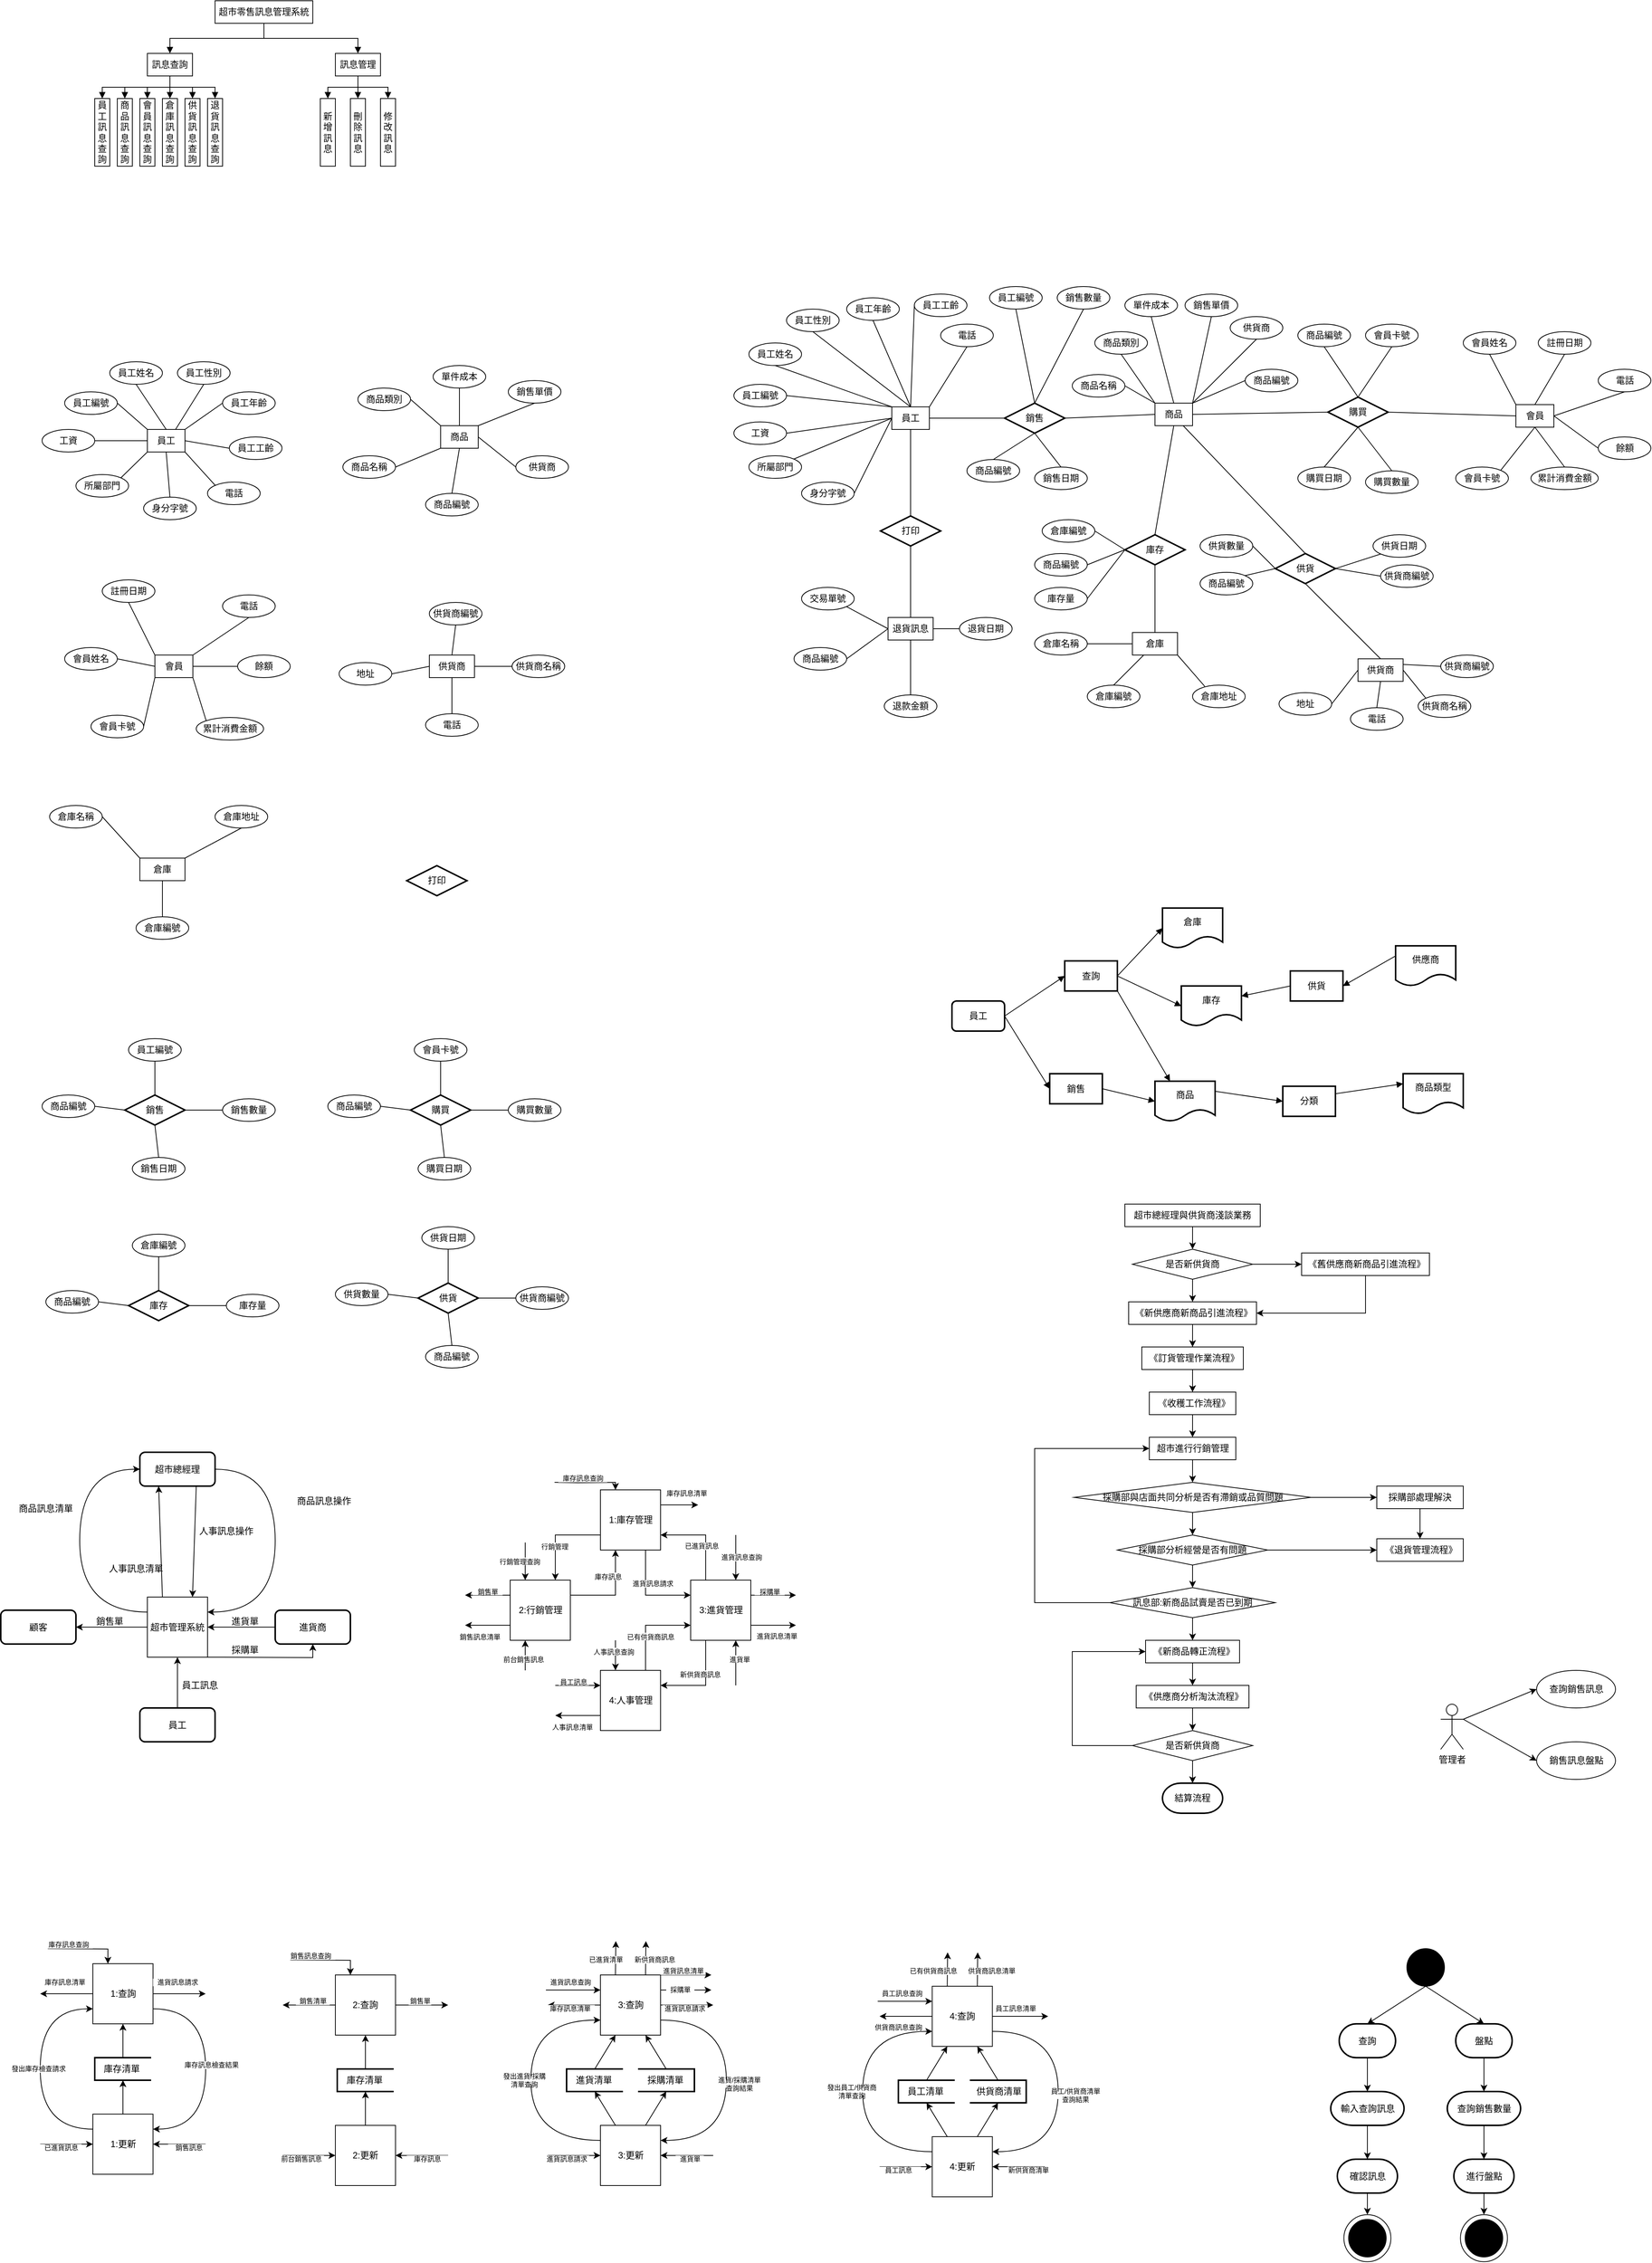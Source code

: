 <mxfile version="22.1.13" type="github">
  <diagram id="C5RBs43oDa-KdzZeNtuy" name="Page-1">
    <mxGraphModel dx="983" dy="518" grid="1" gridSize="10" guides="1" tooltips="1" connect="1" arrows="1" fold="1" page="1" pageScale="1" pageWidth="2339" pageHeight="3300" math="0" shadow="0">
      <root>
        <mxCell id="WIyWlLk6GJQsqaUBKTNV-0" />
        <mxCell id="WIyWlLk6GJQsqaUBKTNV-1" parent="WIyWlLk6GJQsqaUBKTNV-0" />
        <mxCell id="ANaxV4xXnxvf2CdGt_C1-0" value="超市零售訊息管理系統" style="rounded=0;whiteSpace=wrap;html=1;" parent="WIyWlLk6GJQsqaUBKTNV-1" vertex="1">
          <mxGeometry x="360" y="200" width="130" height="30" as="geometry" />
        </mxCell>
        <mxCell id="ANaxV4xXnxvf2CdGt_C1-1" value="訊息查詢" style="rounded=0;whiteSpace=wrap;html=1;" parent="WIyWlLk6GJQsqaUBKTNV-1" vertex="1">
          <mxGeometry x="270" y="270" width="60" height="30" as="geometry" />
        </mxCell>
        <mxCell id="ANaxV4xXnxvf2CdGt_C1-2" value="訊息管理" style="rounded=0;whiteSpace=wrap;html=1;" parent="WIyWlLk6GJQsqaUBKTNV-1" vertex="1">
          <mxGeometry x="520" y="270" width="60" height="30" as="geometry" />
        </mxCell>
        <mxCell id="ANaxV4xXnxvf2CdGt_C1-4" value="" style="endArrow=block;endFill=1;html=1;edgeStyle=orthogonalEdgeStyle;align=left;verticalAlign=top;rounded=0;exitX=0.5;exitY=1;exitDx=0;exitDy=0;entryX=0.5;entryY=0;entryDx=0;entryDy=0;" parent="WIyWlLk6GJQsqaUBKTNV-1" source="ANaxV4xXnxvf2CdGt_C1-0" target="ANaxV4xXnxvf2CdGt_C1-2" edge="1">
          <mxGeometry x="-1" relative="1" as="geometry">
            <mxPoint x="340" y="310" as="sourcePoint" />
            <mxPoint x="500" y="310" as="targetPoint" />
          </mxGeometry>
        </mxCell>
        <mxCell id="ANaxV4xXnxvf2CdGt_C1-6" value="" style="endArrow=block;endFill=1;html=1;edgeStyle=orthogonalEdgeStyle;align=left;verticalAlign=top;rounded=0;exitX=0.5;exitY=1;exitDx=0;exitDy=0;entryX=0.5;entryY=0;entryDx=0;entryDy=0;" parent="WIyWlLk6GJQsqaUBKTNV-1" source="ANaxV4xXnxvf2CdGt_C1-0" target="ANaxV4xXnxvf2CdGt_C1-1" edge="1">
          <mxGeometry x="-1" relative="1" as="geometry">
            <mxPoint x="340" y="310" as="sourcePoint" />
            <mxPoint x="500" y="310" as="targetPoint" />
          </mxGeometry>
        </mxCell>
        <mxCell id="ANaxV4xXnxvf2CdGt_C1-8" value="員工訊息查詢" style="rounded=0;whiteSpace=wrap;html=1;" parent="WIyWlLk6GJQsqaUBKTNV-1" vertex="1">
          <mxGeometry x="200" y="330" width="20" height="90" as="geometry" />
        </mxCell>
        <mxCell id="ANaxV4xXnxvf2CdGt_C1-9" value="商品訊息查詢" style="rounded=0;whiteSpace=wrap;html=1;" parent="WIyWlLk6GJQsqaUBKTNV-1" vertex="1">
          <mxGeometry x="230" y="330" width="20" height="90" as="geometry" />
        </mxCell>
        <mxCell id="ANaxV4xXnxvf2CdGt_C1-10" value="會員訊息查詢" style="rounded=0;whiteSpace=wrap;html=1;" parent="WIyWlLk6GJQsqaUBKTNV-1" vertex="1">
          <mxGeometry x="260" y="330" width="20" height="90" as="geometry" />
        </mxCell>
        <mxCell id="ANaxV4xXnxvf2CdGt_C1-11" value="倉庫&lt;br&gt;訊息查詢" style="rounded=0;whiteSpace=wrap;html=1;" parent="WIyWlLk6GJQsqaUBKTNV-1" vertex="1">
          <mxGeometry x="290" y="330" width="20" height="90" as="geometry" />
        </mxCell>
        <mxCell id="ANaxV4xXnxvf2CdGt_C1-12" value="供貨&lt;br&gt;訊息查詢" style="rounded=0;whiteSpace=wrap;html=1;" parent="WIyWlLk6GJQsqaUBKTNV-1" vertex="1">
          <mxGeometry x="320" y="330" width="20" height="90" as="geometry" />
        </mxCell>
        <mxCell id="ANaxV4xXnxvf2CdGt_C1-13" value="退貨&lt;br&gt;訊息查詢" style="rounded=0;whiteSpace=wrap;html=1;" parent="WIyWlLk6GJQsqaUBKTNV-1" vertex="1">
          <mxGeometry x="350" y="330" width="20" height="90" as="geometry" />
        </mxCell>
        <mxCell id="ANaxV4xXnxvf2CdGt_C1-14" value="" style="endArrow=block;endFill=1;html=1;edgeStyle=orthogonalEdgeStyle;align=left;verticalAlign=top;rounded=0;exitX=0.5;exitY=1;exitDx=0;exitDy=0;entryX=0.5;entryY=0;entryDx=0;entryDy=0;" parent="WIyWlLk6GJQsqaUBKTNV-1" source="ANaxV4xXnxvf2CdGt_C1-1" target="ANaxV4xXnxvf2CdGt_C1-8" edge="1">
          <mxGeometry x="-1" relative="1" as="geometry">
            <mxPoint x="340" y="310" as="sourcePoint" />
            <mxPoint x="500" y="310" as="targetPoint" />
          </mxGeometry>
        </mxCell>
        <mxCell id="ANaxV4xXnxvf2CdGt_C1-16" value="" style="endArrow=block;endFill=1;html=1;edgeStyle=orthogonalEdgeStyle;align=left;verticalAlign=top;rounded=0;exitX=0.5;exitY=1;exitDx=0;exitDy=0;entryX=0.5;entryY=0;entryDx=0;entryDy=0;" parent="WIyWlLk6GJQsqaUBKTNV-1" source="ANaxV4xXnxvf2CdGt_C1-1" target="ANaxV4xXnxvf2CdGt_C1-9" edge="1">
          <mxGeometry x="-1" relative="1" as="geometry">
            <mxPoint x="340" y="310" as="sourcePoint" />
            <mxPoint x="500" y="310" as="targetPoint" />
          </mxGeometry>
        </mxCell>
        <mxCell id="ANaxV4xXnxvf2CdGt_C1-18" value="" style="endArrow=block;endFill=1;html=1;edgeStyle=orthogonalEdgeStyle;align=left;verticalAlign=top;rounded=0;exitX=0.5;exitY=1;exitDx=0;exitDy=0;entryX=0.5;entryY=0;entryDx=0;entryDy=0;" parent="WIyWlLk6GJQsqaUBKTNV-1" source="ANaxV4xXnxvf2CdGt_C1-1" target="ANaxV4xXnxvf2CdGt_C1-10" edge="1">
          <mxGeometry x="-1" relative="1" as="geometry">
            <mxPoint x="340" y="310" as="sourcePoint" />
            <mxPoint x="500" y="310" as="targetPoint" />
            <mxPoint as="offset" />
          </mxGeometry>
        </mxCell>
        <mxCell id="ANaxV4xXnxvf2CdGt_C1-20" value="" style="endArrow=block;endFill=1;html=1;edgeStyle=orthogonalEdgeStyle;align=left;verticalAlign=top;rounded=0;exitX=0.5;exitY=1;exitDx=0;exitDy=0;entryX=0.5;entryY=0;entryDx=0;entryDy=0;" parent="WIyWlLk6GJQsqaUBKTNV-1" source="ANaxV4xXnxvf2CdGt_C1-1" target="ANaxV4xXnxvf2CdGt_C1-11" edge="1">
          <mxGeometry x="-1" relative="1" as="geometry">
            <mxPoint x="350" y="280" as="sourcePoint" />
            <mxPoint x="510" y="280" as="targetPoint" />
          </mxGeometry>
        </mxCell>
        <mxCell id="ANaxV4xXnxvf2CdGt_C1-22" value="" style="endArrow=block;endFill=1;html=1;edgeStyle=orthogonalEdgeStyle;align=left;verticalAlign=top;rounded=0;exitX=0.5;exitY=1;exitDx=0;exitDy=0;entryX=0.5;entryY=0;entryDx=0;entryDy=0;" parent="WIyWlLk6GJQsqaUBKTNV-1" source="ANaxV4xXnxvf2CdGt_C1-1" target="ANaxV4xXnxvf2CdGt_C1-12" edge="1">
          <mxGeometry x="-1" relative="1" as="geometry">
            <mxPoint x="330" y="350" as="sourcePoint" />
            <mxPoint x="490" y="350" as="targetPoint" />
          </mxGeometry>
        </mxCell>
        <mxCell id="ANaxV4xXnxvf2CdGt_C1-24" value="" style="endArrow=block;endFill=1;html=1;edgeStyle=orthogonalEdgeStyle;align=left;verticalAlign=top;rounded=0;exitX=0.5;exitY=1;exitDx=0;exitDy=0;entryX=0.5;entryY=0;entryDx=0;entryDy=0;" parent="WIyWlLk6GJQsqaUBKTNV-1" source="ANaxV4xXnxvf2CdGt_C1-1" target="ANaxV4xXnxvf2CdGt_C1-13" edge="1">
          <mxGeometry x="-1" relative="1" as="geometry">
            <mxPoint x="330" y="350" as="sourcePoint" />
            <mxPoint x="490" y="350" as="targetPoint" />
          </mxGeometry>
        </mxCell>
        <mxCell id="ANaxV4xXnxvf2CdGt_C1-26" value="刪除&lt;br&gt;訊息" style="rounded=0;whiteSpace=wrap;html=1;" parent="WIyWlLk6GJQsqaUBKTNV-1" vertex="1">
          <mxGeometry x="540" y="330" width="20" height="90" as="geometry" />
        </mxCell>
        <mxCell id="ANaxV4xXnxvf2CdGt_C1-27" value="新增&lt;br&gt;訊息" style="rounded=0;whiteSpace=wrap;html=1;" parent="WIyWlLk6GJQsqaUBKTNV-1" vertex="1">
          <mxGeometry x="500" y="330" width="20" height="90" as="geometry" />
        </mxCell>
        <mxCell id="ANaxV4xXnxvf2CdGt_C1-28" value="修改訊息" style="rounded=0;whiteSpace=wrap;html=1;" parent="WIyWlLk6GJQsqaUBKTNV-1" vertex="1">
          <mxGeometry x="580" y="330" width="20" height="90" as="geometry" />
        </mxCell>
        <mxCell id="ANaxV4xXnxvf2CdGt_C1-29" value="" style="endArrow=block;endFill=1;html=1;edgeStyle=orthogonalEdgeStyle;align=left;verticalAlign=top;rounded=0;exitX=0.5;exitY=1;exitDx=0;exitDy=0;entryX=0.5;entryY=0;entryDx=0;entryDy=0;" parent="WIyWlLk6GJQsqaUBKTNV-1" source="ANaxV4xXnxvf2CdGt_C1-2" target="ANaxV4xXnxvf2CdGt_C1-27" edge="1">
          <mxGeometry x="-1" relative="1" as="geometry">
            <mxPoint x="330" y="350" as="sourcePoint" />
            <mxPoint x="490" y="350" as="targetPoint" />
          </mxGeometry>
        </mxCell>
        <mxCell id="ANaxV4xXnxvf2CdGt_C1-31" value="" style="endArrow=block;endFill=1;html=1;edgeStyle=orthogonalEdgeStyle;align=left;verticalAlign=top;rounded=0;exitX=0.5;exitY=1;exitDx=0;exitDy=0;entryX=0.5;entryY=0;entryDx=0;entryDy=0;" parent="WIyWlLk6GJQsqaUBKTNV-1" source="ANaxV4xXnxvf2CdGt_C1-2" target="ANaxV4xXnxvf2CdGt_C1-26" edge="1">
          <mxGeometry x="-1" relative="1" as="geometry">
            <mxPoint x="330" y="350" as="sourcePoint" />
            <mxPoint x="490" y="350" as="targetPoint" />
          </mxGeometry>
        </mxCell>
        <mxCell id="ANaxV4xXnxvf2CdGt_C1-33" value="" style="endArrow=block;endFill=1;html=1;edgeStyle=orthogonalEdgeStyle;align=left;verticalAlign=top;rounded=0;exitX=0.5;exitY=1;exitDx=0;exitDy=0;entryX=0.5;entryY=0;entryDx=0;entryDy=0;" parent="WIyWlLk6GJQsqaUBKTNV-1" source="ANaxV4xXnxvf2CdGt_C1-2" target="ANaxV4xXnxvf2CdGt_C1-28" edge="1">
          <mxGeometry x="-1" relative="1" as="geometry">
            <mxPoint x="330" y="350" as="sourcePoint" />
            <mxPoint x="490" y="350" as="targetPoint" />
          </mxGeometry>
        </mxCell>
        <mxCell id="ANaxV4xXnxvf2CdGt_C1-35" value="員工" style="html=1;whiteSpace=wrap;" parent="WIyWlLk6GJQsqaUBKTNV-1" vertex="1">
          <mxGeometry x="270" y="770" width="50" height="30" as="geometry" />
        </mxCell>
        <mxCell id="ANaxV4xXnxvf2CdGt_C1-36" value="員工編號" style="ellipse;whiteSpace=wrap;html=1;" parent="WIyWlLk6GJQsqaUBKTNV-1" vertex="1">
          <mxGeometry x="160" y="720" width="70" height="30" as="geometry" />
        </mxCell>
        <mxCell id="ANaxV4xXnxvf2CdGt_C1-37" value="員工姓名" style="ellipse;whiteSpace=wrap;html=1;" parent="WIyWlLk6GJQsqaUBKTNV-1" vertex="1">
          <mxGeometry x="220" y="680" width="70" height="30" as="geometry" />
        </mxCell>
        <mxCell id="ANaxV4xXnxvf2CdGt_C1-38" value="員工性別" style="ellipse;whiteSpace=wrap;html=1;" parent="WIyWlLk6GJQsqaUBKTNV-1" vertex="1">
          <mxGeometry x="310" y="680" width="70" height="30" as="geometry" />
        </mxCell>
        <mxCell id="ANaxV4xXnxvf2CdGt_C1-39" value="員工年齡" style="ellipse;whiteSpace=wrap;html=1;" parent="WIyWlLk6GJQsqaUBKTNV-1" vertex="1">
          <mxGeometry x="370" y="720" width="70" height="30" as="geometry" />
        </mxCell>
        <mxCell id="ANaxV4xXnxvf2CdGt_C1-40" value="員工工齡" style="ellipse;whiteSpace=wrap;html=1;" parent="WIyWlLk6GJQsqaUBKTNV-1" vertex="1">
          <mxGeometry x="379" y="780" width="70" height="30" as="geometry" />
        </mxCell>
        <mxCell id="ANaxV4xXnxvf2CdGt_C1-41" value="電話" style="ellipse;whiteSpace=wrap;html=1;" parent="WIyWlLk6GJQsqaUBKTNV-1" vertex="1">
          <mxGeometry x="350" y="840" width="70" height="30" as="geometry" />
        </mxCell>
        <mxCell id="ANaxV4xXnxvf2CdGt_C1-42" value="身分字號" style="ellipse;whiteSpace=wrap;html=1;" parent="WIyWlLk6GJQsqaUBKTNV-1" vertex="1">
          <mxGeometry x="265" y="860" width="70" height="30" as="geometry" />
        </mxCell>
        <mxCell id="ANaxV4xXnxvf2CdGt_C1-43" value="所屬部門" style="ellipse;whiteSpace=wrap;html=1;" parent="WIyWlLk6GJQsqaUBKTNV-1" vertex="1">
          <mxGeometry x="175" y="830" width="70" height="30" as="geometry" />
        </mxCell>
        <mxCell id="ANaxV4xXnxvf2CdGt_C1-44" value="工資" style="ellipse;whiteSpace=wrap;html=1;" parent="WIyWlLk6GJQsqaUBKTNV-1" vertex="1">
          <mxGeometry x="130" y="770" width="70" height="30" as="geometry" />
        </mxCell>
        <mxCell id="ANaxV4xXnxvf2CdGt_C1-45" value="" style="endArrow=none;html=1;rounded=0;exitX=0.5;exitY=0;exitDx=0;exitDy=0;entryX=0.5;entryY=1;entryDx=0;entryDy=0;" parent="WIyWlLk6GJQsqaUBKTNV-1" source="ANaxV4xXnxvf2CdGt_C1-35" target="ANaxV4xXnxvf2CdGt_C1-37" edge="1">
          <mxGeometry relative="1" as="geometry">
            <mxPoint x="210" y="720" as="sourcePoint" />
            <mxPoint x="370" y="720" as="targetPoint" />
          </mxGeometry>
        </mxCell>
        <mxCell id="ANaxV4xXnxvf2CdGt_C1-48" value="" style="endArrow=none;html=1;rounded=0;exitX=0.75;exitY=0;exitDx=0;exitDy=0;entryX=0.5;entryY=1;entryDx=0;entryDy=0;" parent="WIyWlLk6GJQsqaUBKTNV-1" source="ANaxV4xXnxvf2CdGt_C1-35" target="ANaxV4xXnxvf2CdGt_C1-38" edge="1">
          <mxGeometry relative="1" as="geometry">
            <mxPoint x="210" y="720" as="sourcePoint" />
            <mxPoint x="370" y="720" as="targetPoint" />
          </mxGeometry>
        </mxCell>
        <mxCell id="ANaxV4xXnxvf2CdGt_C1-51" value="" style="endArrow=none;html=1;rounded=0;exitX=1;exitY=0;exitDx=0;exitDy=0;entryX=0;entryY=0.5;entryDx=0;entryDy=0;" parent="WIyWlLk6GJQsqaUBKTNV-1" source="ANaxV4xXnxvf2CdGt_C1-35" target="ANaxV4xXnxvf2CdGt_C1-39" edge="1">
          <mxGeometry relative="1" as="geometry">
            <mxPoint x="210" y="720" as="sourcePoint" />
            <mxPoint x="340" y="750" as="targetPoint" />
          </mxGeometry>
        </mxCell>
        <mxCell id="ANaxV4xXnxvf2CdGt_C1-54" value="" style="endArrow=none;html=1;rounded=0;exitX=1;exitY=0.5;exitDx=0;exitDy=0;entryX=0;entryY=0.5;entryDx=0;entryDy=0;" parent="WIyWlLk6GJQsqaUBKTNV-1" source="ANaxV4xXnxvf2CdGt_C1-35" target="ANaxV4xXnxvf2CdGt_C1-40" edge="1">
          <mxGeometry relative="1" as="geometry">
            <mxPoint x="210" y="720" as="sourcePoint" />
            <mxPoint x="370" y="720" as="targetPoint" />
          </mxGeometry>
        </mxCell>
        <mxCell id="ANaxV4xXnxvf2CdGt_C1-57" value="" style="endArrow=none;html=1;rounded=0;exitX=1;exitY=1;exitDx=0;exitDy=0;entryX=0;entryY=0;entryDx=0;entryDy=0;" parent="WIyWlLk6GJQsqaUBKTNV-1" source="ANaxV4xXnxvf2CdGt_C1-35" target="ANaxV4xXnxvf2CdGt_C1-41" edge="1">
          <mxGeometry relative="1" as="geometry">
            <mxPoint x="210" y="720" as="sourcePoint" />
            <mxPoint x="370" y="720" as="targetPoint" />
          </mxGeometry>
        </mxCell>
        <mxCell id="ANaxV4xXnxvf2CdGt_C1-60" value="" style="endArrow=none;html=1;rounded=0;exitX=0.5;exitY=1;exitDx=0;exitDy=0;entryX=0.5;entryY=0;entryDx=0;entryDy=0;" parent="WIyWlLk6GJQsqaUBKTNV-1" source="ANaxV4xXnxvf2CdGt_C1-35" target="ANaxV4xXnxvf2CdGt_C1-42" edge="1">
          <mxGeometry relative="1" as="geometry">
            <mxPoint x="210" y="720" as="sourcePoint" />
            <mxPoint x="370" y="720" as="targetPoint" />
          </mxGeometry>
        </mxCell>
        <mxCell id="ANaxV4xXnxvf2CdGt_C1-63" value="" style="endArrow=none;html=1;rounded=0;exitX=0;exitY=1;exitDx=0;exitDy=0;entryX=1;entryY=0;entryDx=0;entryDy=0;" parent="WIyWlLk6GJQsqaUBKTNV-1" source="ANaxV4xXnxvf2CdGt_C1-35" target="ANaxV4xXnxvf2CdGt_C1-43" edge="1">
          <mxGeometry relative="1" as="geometry">
            <mxPoint x="305" y="810" as="sourcePoint" />
            <mxPoint x="310" y="870" as="targetPoint" />
          </mxGeometry>
        </mxCell>
        <mxCell id="ANaxV4xXnxvf2CdGt_C1-64" value="" style="endArrow=none;html=1;rounded=0;exitX=0;exitY=0.5;exitDx=0;exitDy=0;entryX=1;entryY=0.5;entryDx=0;entryDy=0;" parent="WIyWlLk6GJQsqaUBKTNV-1" source="ANaxV4xXnxvf2CdGt_C1-35" target="ANaxV4xXnxvf2CdGt_C1-44" edge="1">
          <mxGeometry relative="1" as="geometry">
            <mxPoint x="280" y="810" as="sourcePoint" />
            <mxPoint x="245" y="844" as="targetPoint" />
          </mxGeometry>
        </mxCell>
        <mxCell id="ANaxV4xXnxvf2CdGt_C1-65" value="" style="endArrow=none;html=1;rounded=0;exitX=0;exitY=0;exitDx=0;exitDy=0;entryX=1;entryY=0.5;entryDx=0;entryDy=0;" parent="WIyWlLk6GJQsqaUBKTNV-1" source="ANaxV4xXnxvf2CdGt_C1-35" target="ANaxV4xXnxvf2CdGt_C1-36" edge="1">
          <mxGeometry relative="1" as="geometry">
            <mxPoint x="280" y="795" as="sourcePoint" />
            <mxPoint x="210" y="795" as="targetPoint" />
          </mxGeometry>
        </mxCell>
        <mxCell id="ANaxV4xXnxvf2CdGt_C1-66" value="商品" style="html=1;whiteSpace=wrap;" parent="WIyWlLk6GJQsqaUBKTNV-1" vertex="1">
          <mxGeometry x="660" y="765" width="50" height="30" as="geometry" />
        </mxCell>
        <mxCell id="ANaxV4xXnxvf2CdGt_C1-67" value="商品類別" style="ellipse;whiteSpace=wrap;html=1;" parent="WIyWlLk6GJQsqaUBKTNV-1" vertex="1">
          <mxGeometry x="550" y="715" width="70" height="30" as="geometry" />
        </mxCell>
        <mxCell id="ANaxV4xXnxvf2CdGt_C1-68" value="單件成本" style="ellipse;whiteSpace=wrap;html=1;" parent="WIyWlLk6GJQsqaUBKTNV-1" vertex="1">
          <mxGeometry x="650" y="685" width="70" height="30" as="geometry" />
        </mxCell>
        <mxCell id="ANaxV4xXnxvf2CdGt_C1-69" value="銷售單價" style="ellipse;whiteSpace=wrap;html=1;" parent="WIyWlLk6GJQsqaUBKTNV-1" vertex="1">
          <mxGeometry x="750" y="705" width="70" height="30" as="geometry" />
        </mxCell>
        <mxCell id="ANaxV4xXnxvf2CdGt_C1-70" value="供貨商" style="ellipse;whiteSpace=wrap;html=1;" parent="WIyWlLk6GJQsqaUBKTNV-1" vertex="1">
          <mxGeometry x="760" y="805" width="70" height="30" as="geometry" />
        </mxCell>
        <mxCell id="ANaxV4xXnxvf2CdGt_C1-74" value="商品編號" style="ellipse;whiteSpace=wrap;html=1;" parent="WIyWlLk6GJQsqaUBKTNV-1" vertex="1">
          <mxGeometry x="640" y="855" width="70" height="30" as="geometry" />
        </mxCell>
        <mxCell id="ANaxV4xXnxvf2CdGt_C1-75" value="商品名稱" style="ellipse;whiteSpace=wrap;html=1;" parent="WIyWlLk6GJQsqaUBKTNV-1" vertex="1">
          <mxGeometry x="530" y="805" width="70" height="30" as="geometry" />
        </mxCell>
        <mxCell id="ANaxV4xXnxvf2CdGt_C1-76" value="" style="endArrow=none;html=1;rounded=0;exitX=0.5;exitY=0;exitDx=0;exitDy=0;entryX=0.5;entryY=1;entryDx=0;entryDy=0;" parent="WIyWlLk6GJQsqaUBKTNV-1" source="ANaxV4xXnxvf2CdGt_C1-66" target="ANaxV4xXnxvf2CdGt_C1-68" edge="1">
          <mxGeometry relative="1" as="geometry">
            <mxPoint x="600" y="715" as="sourcePoint" />
            <mxPoint x="760" y="715" as="targetPoint" />
          </mxGeometry>
        </mxCell>
        <mxCell id="ANaxV4xXnxvf2CdGt_C1-77" value="" style="endArrow=none;html=1;rounded=0;exitX=1;exitY=0;exitDx=0;exitDy=0;entryX=0.5;entryY=1;entryDx=0;entryDy=0;" parent="WIyWlLk6GJQsqaUBKTNV-1" source="ANaxV4xXnxvf2CdGt_C1-66" target="ANaxV4xXnxvf2CdGt_C1-69" edge="1">
          <mxGeometry relative="1" as="geometry">
            <mxPoint x="600" y="715" as="sourcePoint" />
            <mxPoint x="760" y="715" as="targetPoint" />
          </mxGeometry>
        </mxCell>
        <mxCell id="ANaxV4xXnxvf2CdGt_C1-78" value="" style="endArrow=none;html=1;rounded=0;exitX=1;exitY=0.5;exitDx=0;exitDy=0;entryX=0;entryY=0.5;entryDx=0;entryDy=0;" parent="WIyWlLk6GJQsqaUBKTNV-1" source="ANaxV4xXnxvf2CdGt_C1-66" target="ANaxV4xXnxvf2CdGt_C1-70" edge="1">
          <mxGeometry relative="1" as="geometry">
            <mxPoint x="600" y="715" as="sourcePoint" />
            <mxPoint x="730" y="745" as="targetPoint" />
          </mxGeometry>
        </mxCell>
        <mxCell id="ANaxV4xXnxvf2CdGt_C1-82" value="" style="endArrow=none;html=1;rounded=0;exitX=0.5;exitY=1;exitDx=0;exitDy=0;entryX=0.5;entryY=0;entryDx=0;entryDy=0;" parent="WIyWlLk6GJQsqaUBKTNV-1" source="ANaxV4xXnxvf2CdGt_C1-66" target="ANaxV4xXnxvf2CdGt_C1-74" edge="1">
          <mxGeometry relative="1" as="geometry">
            <mxPoint x="695" y="805" as="sourcePoint" />
            <mxPoint x="700" y="865" as="targetPoint" />
          </mxGeometry>
        </mxCell>
        <mxCell id="ANaxV4xXnxvf2CdGt_C1-83" value="" style="endArrow=none;html=1;rounded=0;exitX=0;exitY=1;exitDx=0;exitDy=0;entryX=1;entryY=0.5;entryDx=0;entryDy=0;" parent="WIyWlLk6GJQsqaUBKTNV-1" source="ANaxV4xXnxvf2CdGt_C1-66" target="ANaxV4xXnxvf2CdGt_C1-75" edge="1">
          <mxGeometry relative="1" as="geometry">
            <mxPoint x="670" y="805" as="sourcePoint" />
            <mxPoint x="635" y="839" as="targetPoint" />
          </mxGeometry>
        </mxCell>
        <mxCell id="ANaxV4xXnxvf2CdGt_C1-84" value="" style="endArrow=none;html=1;rounded=0;exitX=0;exitY=0;exitDx=0;exitDy=0;entryX=1;entryY=0.5;entryDx=0;entryDy=0;" parent="WIyWlLk6GJQsqaUBKTNV-1" source="ANaxV4xXnxvf2CdGt_C1-66" target="ANaxV4xXnxvf2CdGt_C1-67" edge="1">
          <mxGeometry relative="1" as="geometry">
            <mxPoint x="670" y="790" as="sourcePoint" />
            <mxPoint x="600" y="790" as="targetPoint" />
          </mxGeometry>
        </mxCell>
        <mxCell id="ANaxV4xXnxvf2CdGt_C1-3" value="退貨訊息" style="html=1;whiteSpace=wrap;" parent="WIyWlLk6GJQsqaUBKTNV-1" vertex="1">
          <mxGeometry x="1255" y="1020" width="60" height="30" as="geometry" />
        </mxCell>
        <mxCell id="ANaxV4xXnxvf2CdGt_C1-5" value="交易單號" style="ellipse;whiteSpace=wrap;html=1;" parent="WIyWlLk6GJQsqaUBKTNV-1" vertex="1">
          <mxGeometry x="1140" y="980" width="70" height="30" as="geometry" />
        </mxCell>
        <mxCell id="ANaxV4xXnxvf2CdGt_C1-17" value="退貨日期" style="ellipse;whiteSpace=wrap;html=1;" parent="WIyWlLk6GJQsqaUBKTNV-1" vertex="1">
          <mxGeometry x="1350" y="1020" width="70" height="30" as="geometry" />
        </mxCell>
        <mxCell id="ANaxV4xXnxvf2CdGt_C1-19" value="退款金額" style="ellipse;whiteSpace=wrap;html=1;" parent="WIyWlLk6GJQsqaUBKTNV-1" vertex="1">
          <mxGeometry x="1250" y="1123" width="70" height="30" as="geometry" />
        </mxCell>
        <mxCell id="ANaxV4xXnxvf2CdGt_C1-21" value="商品編號" style="ellipse;whiteSpace=wrap;html=1;" parent="WIyWlLk6GJQsqaUBKTNV-1" vertex="1">
          <mxGeometry x="1130" y="1060" width="70" height="30" as="geometry" />
        </mxCell>
        <mxCell id="ANaxV4xXnxvf2CdGt_C1-30" value="" style="endArrow=none;html=1;rounded=0;exitX=1;exitY=0.5;exitDx=0;exitDy=0;entryX=0;entryY=0.5;entryDx=0;entryDy=0;" parent="WIyWlLk6GJQsqaUBKTNV-1" source="ANaxV4xXnxvf2CdGt_C1-3" target="ANaxV4xXnxvf2CdGt_C1-17" edge="1">
          <mxGeometry relative="1" as="geometry">
            <mxPoint x="1200" y="995" as="sourcePoint" />
            <mxPoint x="1330" y="1025" as="targetPoint" />
          </mxGeometry>
        </mxCell>
        <mxCell id="ANaxV4xXnxvf2CdGt_C1-32" value="" style="endArrow=none;html=1;rounded=0;exitX=0.5;exitY=1;exitDx=0;exitDy=0;entryX=0.5;entryY=0;entryDx=0;entryDy=0;" parent="WIyWlLk6GJQsqaUBKTNV-1" source="ANaxV4xXnxvf2CdGt_C1-3" target="ANaxV4xXnxvf2CdGt_C1-19" edge="1">
          <mxGeometry relative="1" as="geometry">
            <mxPoint x="1295" y="1085" as="sourcePoint" />
            <mxPoint x="1300" y="1145" as="targetPoint" />
          </mxGeometry>
        </mxCell>
        <mxCell id="ANaxV4xXnxvf2CdGt_C1-34" value="" style="endArrow=none;html=1;rounded=0;exitX=0;exitY=0.5;exitDx=0;exitDy=0;entryX=1;entryY=0.5;entryDx=0;entryDy=0;" parent="WIyWlLk6GJQsqaUBKTNV-1" source="ANaxV4xXnxvf2CdGt_C1-3" target="ANaxV4xXnxvf2CdGt_C1-21" edge="1">
          <mxGeometry relative="1" as="geometry">
            <mxPoint x="1270" y="1085" as="sourcePoint" />
            <mxPoint x="1235" y="1119" as="targetPoint" />
          </mxGeometry>
        </mxCell>
        <mxCell id="ANaxV4xXnxvf2CdGt_C1-46" value="" style="endArrow=none;html=1;rounded=0;exitX=0;exitY=0.5;exitDx=0;exitDy=0;entryX=1;entryY=1;entryDx=0;entryDy=0;" parent="WIyWlLk6GJQsqaUBKTNV-1" source="ANaxV4xXnxvf2CdGt_C1-3" target="ANaxV4xXnxvf2CdGt_C1-5" edge="1">
          <mxGeometry relative="1" as="geometry">
            <mxPoint x="1270" y="1070" as="sourcePoint" />
            <mxPoint x="1200" y="1070" as="targetPoint" />
          </mxGeometry>
        </mxCell>
        <mxCell id="ANaxV4xXnxvf2CdGt_C1-47" value="會員" style="html=1;whiteSpace=wrap;" parent="WIyWlLk6GJQsqaUBKTNV-1" vertex="1">
          <mxGeometry x="280" y="1070" width="50.5" height="30" as="geometry" />
        </mxCell>
        <mxCell id="ANaxV4xXnxvf2CdGt_C1-49" value="會員卡號" style="ellipse;whiteSpace=wrap;html=1;" parent="WIyWlLk6GJQsqaUBKTNV-1" vertex="1">
          <mxGeometry x="195" y="1150" width="70" height="30" as="geometry" />
        </mxCell>
        <mxCell id="ANaxV4xXnxvf2CdGt_C1-50" value="會員姓名" style="ellipse;whiteSpace=wrap;html=1;" parent="WIyWlLk6GJQsqaUBKTNV-1" vertex="1">
          <mxGeometry x="160" y="1060" width="70" height="30" as="geometry" />
        </mxCell>
        <mxCell id="ANaxV4xXnxvf2CdGt_C1-52" value="註冊日期" style="ellipse;whiteSpace=wrap;html=1;" parent="WIyWlLk6GJQsqaUBKTNV-1" vertex="1">
          <mxGeometry x="210" y="970" width="70" height="30" as="geometry" />
        </mxCell>
        <mxCell id="ANaxV4xXnxvf2CdGt_C1-53" value="電話" style="ellipse;whiteSpace=wrap;html=1;" parent="WIyWlLk6GJQsqaUBKTNV-1" vertex="1">
          <mxGeometry x="370" y="990" width="70" height="30" as="geometry" />
        </mxCell>
        <mxCell id="ANaxV4xXnxvf2CdGt_C1-55" value="餘額" style="ellipse;whiteSpace=wrap;html=1;" parent="WIyWlLk6GJQsqaUBKTNV-1" vertex="1">
          <mxGeometry x="390" y="1070" width="70" height="30" as="geometry" />
        </mxCell>
        <mxCell id="ANaxV4xXnxvf2CdGt_C1-56" value="累計消費金額" style="ellipse;whiteSpace=wrap;html=1;" parent="WIyWlLk6GJQsqaUBKTNV-1" vertex="1">
          <mxGeometry x="335" y="1153" width="89.5" height="30" as="geometry" />
        </mxCell>
        <mxCell id="ANaxV4xXnxvf2CdGt_C1-62" value="" style="endArrow=none;html=1;rounded=0;exitX=0;exitY=0.5;exitDx=0;exitDy=0;entryX=1;entryY=0.5;entryDx=0;entryDy=0;" parent="WIyWlLk6GJQsqaUBKTNV-1" source="ANaxV4xXnxvf2CdGt_C1-47" target="ANaxV4xXnxvf2CdGt_C1-50" edge="1">
          <mxGeometry relative="1" as="geometry">
            <mxPoint x="220.5" y="1020" as="sourcePoint" />
            <mxPoint x="380.5" y="1020" as="targetPoint" />
          </mxGeometry>
        </mxCell>
        <mxCell id="ANaxV4xXnxvf2CdGt_C1-71" value="" style="endArrow=none;html=1;rounded=0;exitX=0;exitY=0;exitDx=0;exitDy=0;entryX=0.5;entryY=1;entryDx=0;entryDy=0;" parent="WIyWlLk6GJQsqaUBKTNV-1" source="ANaxV4xXnxvf2CdGt_C1-47" target="ANaxV4xXnxvf2CdGt_C1-52" edge="1">
          <mxGeometry relative="1" as="geometry">
            <mxPoint x="220.5" y="1020" as="sourcePoint" />
            <mxPoint x="380.5" y="1020" as="targetPoint" />
          </mxGeometry>
        </mxCell>
        <mxCell id="ANaxV4xXnxvf2CdGt_C1-72" value="" style="endArrow=none;html=1;rounded=0;exitX=1;exitY=0;exitDx=0;exitDy=0;entryX=0.5;entryY=1;entryDx=0;entryDy=0;" parent="WIyWlLk6GJQsqaUBKTNV-1" source="ANaxV4xXnxvf2CdGt_C1-47" target="ANaxV4xXnxvf2CdGt_C1-53" edge="1">
          <mxGeometry relative="1" as="geometry">
            <mxPoint x="220.5" y="1020" as="sourcePoint" />
            <mxPoint x="350.5" y="1050" as="targetPoint" />
          </mxGeometry>
        </mxCell>
        <mxCell id="ANaxV4xXnxvf2CdGt_C1-73" value="" style="endArrow=none;html=1;rounded=0;exitX=1;exitY=0.5;exitDx=0;exitDy=0;entryX=0;entryY=0.5;entryDx=0;entryDy=0;" parent="WIyWlLk6GJQsqaUBKTNV-1" source="ANaxV4xXnxvf2CdGt_C1-47" target="ANaxV4xXnxvf2CdGt_C1-55" edge="1">
          <mxGeometry relative="1" as="geometry">
            <mxPoint x="220.5" y="1020" as="sourcePoint" />
            <mxPoint x="380.5" y="1020" as="targetPoint" />
          </mxGeometry>
        </mxCell>
        <mxCell id="ANaxV4xXnxvf2CdGt_C1-79" value="" style="endArrow=none;html=1;rounded=0;exitX=1;exitY=1;exitDx=0;exitDy=0;entryX=0;entryY=0;entryDx=0;entryDy=0;" parent="WIyWlLk6GJQsqaUBKTNV-1" source="ANaxV4xXnxvf2CdGt_C1-47" target="ANaxV4xXnxvf2CdGt_C1-56" edge="1">
          <mxGeometry relative="1" as="geometry">
            <mxPoint x="220.5" y="1020" as="sourcePoint" />
            <mxPoint x="380.5" y="1020" as="targetPoint" />
          </mxGeometry>
        </mxCell>
        <mxCell id="ANaxV4xXnxvf2CdGt_C1-86" value="" style="endArrow=none;html=1;rounded=0;exitX=0;exitY=1;exitDx=0;exitDy=0;entryX=1;entryY=0.5;entryDx=0;entryDy=0;" parent="WIyWlLk6GJQsqaUBKTNV-1" source="ANaxV4xXnxvf2CdGt_C1-47" target="ANaxV4xXnxvf2CdGt_C1-49" edge="1">
          <mxGeometry relative="1" as="geometry">
            <mxPoint x="290.5" y="1095" as="sourcePoint" />
            <mxPoint x="220.5" y="1095" as="targetPoint" />
          </mxGeometry>
        </mxCell>
        <mxCell id="ANaxV4xXnxvf2CdGt_C1-87" value="倉庫" style="html=1;whiteSpace=wrap;" parent="WIyWlLk6GJQsqaUBKTNV-1" vertex="1">
          <mxGeometry x="260" y="1340" width="60" height="30" as="geometry" />
        </mxCell>
        <mxCell id="ANaxV4xXnxvf2CdGt_C1-88" value="倉庫地址" style="ellipse;whiteSpace=wrap;html=1;" parent="WIyWlLk6GJQsqaUBKTNV-1" vertex="1">
          <mxGeometry x="360" y="1270" width="70" height="30" as="geometry" />
        </mxCell>
        <mxCell id="ANaxV4xXnxvf2CdGt_C1-90" value="倉庫編號" style="ellipse;whiteSpace=wrap;html=1;" parent="WIyWlLk6GJQsqaUBKTNV-1" vertex="1">
          <mxGeometry x="255" y="1418" width="70" height="30" as="geometry" />
        </mxCell>
        <mxCell id="ANaxV4xXnxvf2CdGt_C1-91" value="倉庫名稱" style="ellipse;whiteSpace=wrap;html=1;" parent="WIyWlLk6GJQsqaUBKTNV-1" vertex="1">
          <mxGeometry x="140" y="1270" width="70" height="30" as="geometry" />
        </mxCell>
        <mxCell id="ANaxV4xXnxvf2CdGt_C1-93" value="" style="endArrow=none;html=1;rounded=0;exitX=0.5;exitY=1;exitDx=0;exitDy=0;entryX=0.5;entryY=0;entryDx=0;entryDy=0;" parent="WIyWlLk6GJQsqaUBKTNV-1" source="ANaxV4xXnxvf2CdGt_C1-87" target="ANaxV4xXnxvf2CdGt_C1-90" edge="1">
          <mxGeometry relative="1" as="geometry">
            <mxPoint x="305" y="1380" as="sourcePoint" />
            <mxPoint x="310" y="1440" as="targetPoint" />
          </mxGeometry>
        </mxCell>
        <mxCell id="ANaxV4xXnxvf2CdGt_C1-94" value="" style="endArrow=none;html=1;rounded=0;exitX=0;exitY=0;exitDx=0;exitDy=0;entryX=1;entryY=0.5;entryDx=0;entryDy=0;" parent="WIyWlLk6GJQsqaUBKTNV-1" source="ANaxV4xXnxvf2CdGt_C1-87" target="ANaxV4xXnxvf2CdGt_C1-91" edge="1">
          <mxGeometry relative="1" as="geometry">
            <mxPoint x="280" y="1380" as="sourcePoint" />
            <mxPoint x="245" y="1414" as="targetPoint" />
          </mxGeometry>
        </mxCell>
        <mxCell id="ANaxV4xXnxvf2CdGt_C1-95" value="" style="endArrow=none;html=1;rounded=0;exitX=1;exitY=0;exitDx=0;exitDy=0;entryX=0.5;entryY=1;entryDx=0;entryDy=0;" parent="WIyWlLk6GJQsqaUBKTNV-1" source="ANaxV4xXnxvf2CdGt_C1-87" target="ANaxV4xXnxvf2CdGt_C1-88" edge="1">
          <mxGeometry relative="1" as="geometry">
            <mxPoint x="280" y="1365" as="sourcePoint" />
            <mxPoint x="210" y="1365" as="targetPoint" />
          </mxGeometry>
        </mxCell>
        <mxCell id="ANaxV4xXnxvf2CdGt_C1-96" value="供貨商" style="html=1;whiteSpace=wrap;" parent="WIyWlLk6GJQsqaUBKTNV-1" vertex="1">
          <mxGeometry x="645" y="1070" width="60" height="30" as="geometry" />
        </mxCell>
        <mxCell id="ANaxV4xXnxvf2CdGt_C1-97" value="供貨商編號" style="ellipse;whiteSpace=wrap;html=1;" parent="WIyWlLk6GJQsqaUBKTNV-1" vertex="1">
          <mxGeometry x="645" y="1000" width="70" height="30" as="geometry" />
        </mxCell>
        <mxCell id="ANaxV4xXnxvf2CdGt_C1-98" value="供貨商名稱" style="ellipse;whiteSpace=wrap;html=1;" parent="WIyWlLk6GJQsqaUBKTNV-1" vertex="1">
          <mxGeometry x="755" y="1070" width="70" height="30" as="geometry" />
        </mxCell>
        <mxCell id="ANaxV4xXnxvf2CdGt_C1-99" value="電話" style="ellipse;whiteSpace=wrap;html=1;" parent="WIyWlLk6GJQsqaUBKTNV-1" vertex="1">
          <mxGeometry x="640" y="1148" width="70" height="30" as="geometry" />
        </mxCell>
        <mxCell id="ANaxV4xXnxvf2CdGt_C1-100" value="地址" style="ellipse;whiteSpace=wrap;html=1;" parent="WIyWlLk6GJQsqaUBKTNV-1" vertex="1">
          <mxGeometry x="525" y="1080" width="70" height="30" as="geometry" />
        </mxCell>
        <mxCell id="ANaxV4xXnxvf2CdGt_C1-101" value="" style="endArrow=none;html=1;rounded=0;exitX=1;exitY=0.5;exitDx=0;exitDy=0;entryX=0;entryY=0.5;entryDx=0;entryDy=0;" parent="WIyWlLk6GJQsqaUBKTNV-1" source="ANaxV4xXnxvf2CdGt_C1-96" target="ANaxV4xXnxvf2CdGt_C1-98" edge="1">
          <mxGeometry relative="1" as="geometry">
            <mxPoint x="595" y="1020" as="sourcePoint" />
            <mxPoint x="725" y="1050" as="targetPoint" />
          </mxGeometry>
        </mxCell>
        <mxCell id="ANaxV4xXnxvf2CdGt_C1-102" value="" style="endArrow=none;html=1;rounded=0;exitX=0.5;exitY=1;exitDx=0;exitDy=0;entryX=0.5;entryY=0;entryDx=0;entryDy=0;" parent="WIyWlLk6GJQsqaUBKTNV-1" source="ANaxV4xXnxvf2CdGt_C1-96" target="ANaxV4xXnxvf2CdGt_C1-99" edge="1">
          <mxGeometry relative="1" as="geometry">
            <mxPoint x="690" y="1110" as="sourcePoint" />
            <mxPoint x="695" y="1170" as="targetPoint" />
          </mxGeometry>
        </mxCell>
        <mxCell id="ANaxV4xXnxvf2CdGt_C1-103" value="" style="endArrow=none;html=1;rounded=0;exitX=0;exitY=0.5;exitDx=0;exitDy=0;entryX=1;entryY=0.5;entryDx=0;entryDy=0;" parent="WIyWlLk6GJQsqaUBKTNV-1" source="ANaxV4xXnxvf2CdGt_C1-96" target="ANaxV4xXnxvf2CdGt_C1-100" edge="1">
          <mxGeometry relative="1" as="geometry">
            <mxPoint x="665" y="1110" as="sourcePoint" />
            <mxPoint x="630" y="1144" as="targetPoint" />
          </mxGeometry>
        </mxCell>
        <mxCell id="ANaxV4xXnxvf2CdGt_C1-104" value="" style="endArrow=none;html=1;rounded=0;exitX=0.5;exitY=0;exitDx=0;exitDy=0;entryX=0.5;entryY=1;entryDx=0;entryDy=0;" parent="WIyWlLk6GJQsqaUBKTNV-1" source="ANaxV4xXnxvf2CdGt_C1-96" target="ANaxV4xXnxvf2CdGt_C1-97" edge="1">
          <mxGeometry relative="1" as="geometry">
            <mxPoint x="665" y="1095" as="sourcePoint" />
            <mxPoint x="595" y="1095" as="targetPoint" />
          </mxGeometry>
        </mxCell>
        <mxCell id="ANaxV4xXnxvf2CdGt_C1-106" value="打印" style="strokeWidth=2;html=1;shape=mxgraph.flowchart.decision;whiteSpace=wrap;" parent="WIyWlLk6GJQsqaUBKTNV-1" vertex="1">
          <mxGeometry x="615" y="1350" width="80" height="40" as="geometry" />
        </mxCell>
        <mxCell id="ANaxV4xXnxvf2CdGt_C1-108" value="供貨" style="strokeWidth=2;html=1;shape=mxgraph.flowchart.decision;whiteSpace=wrap;" parent="WIyWlLk6GJQsqaUBKTNV-1" vertex="1">
          <mxGeometry x="630" y="1905" width="80" height="40" as="geometry" />
        </mxCell>
        <mxCell id="ANaxV4xXnxvf2CdGt_C1-109" value="供貨日期" style="ellipse;whiteSpace=wrap;html=1;" parent="WIyWlLk6GJQsqaUBKTNV-1" vertex="1">
          <mxGeometry x="635" y="1830" width="70" height="30" as="geometry" />
        </mxCell>
        <mxCell id="ANaxV4xXnxvf2CdGt_C1-110" value="供貨數量" style="ellipse;whiteSpace=wrap;html=1;" parent="WIyWlLk6GJQsqaUBKTNV-1" vertex="1">
          <mxGeometry x="520" y="1905" width="70" height="30" as="geometry" />
        </mxCell>
        <mxCell id="ANaxV4xXnxvf2CdGt_C1-111" value="商品編號" style="ellipse;whiteSpace=wrap;html=1;" parent="WIyWlLk6GJQsqaUBKTNV-1" vertex="1">
          <mxGeometry x="640" y="1988" width="70" height="30" as="geometry" />
        </mxCell>
        <mxCell id="ANaxV4xXnxvf2CdGt_C1-113" value="供貨商編號" style="ellipse;whiteSpace=wrap;html=1;" parent="WIyWlLk6GJQsqaUBKTNV-1" vertex="1">
          <mxGeometry x="760" y="1910" width="70" height="30" as="geometry" />
        </mxCell>
        <mxCell id="ANaxV4xXnxvf2CdGt_C1-114" value="" style="endArrow=none;html=1;rounded=0;exitX=0.5;exitY=1;exitDx=0;exitDy=0;entryX=0.5;entryY=0;entryDx=0;entryDy=0;entryPerimeter=0;" parent="WIyWlLk6GJQsqaUBKTNV-1" source="ANaxV4xXnxvf2CdGt_C1-109" target="ANaxV4xXnxvf2CdGt_C1-108" edge="1">
          <mxGeometry relative="1" as="geometry">
            <mxPoint x="470" y="1920" as="sourcePoint" />
            <mxPoint x="630" y="1920" as="targetPoint" />
          </mxGeometry>
        </mxCell>
        <mxCell id="ANaxV4xXnxvf2CdGt_C1-117" value="" style="endArrow=none;html=1;rounded=0;exitX=0;exitY=0.5;exitDx=0;exitDy=0;entryX=1;entryY=0.5;entryDx=0;entryDy=0;entryPerimeter=0;" parent="WIyWlLk6GJQsqaUBKTNV-1" source="ANaxV4xXnxvf2CdGt_C1-113" target="ANaxV4xXnxvf2CdGt_C1-108" edge="1">
          <mxGeometry relative="1" as="geometry">
            <mxPoint x="680" y="1870" as="sourcePoint" />
            <mxPoint x="680" y="1915" as="targetPoint" />
          </mxGeometry>
        </mxCell>
        <mxCell id="ANaxV4xXnxvf2CdGt_C1-118" value="" style="endArrow=none;html=1;rounded=0;exitX=0.5;exitY=1;exitDx=0;exitDy=0;entryX=0.5;entryY=0;entryDx=0;entryDy=0;exitPerimeter=0;" parent="WIyWlLk6GJQsqaUBKTNV-1" source="ANaxV4xXnxvf2CdGt_C1-108" target="ANaxV4xXnxvf2CdGt_C1-111" edge="1">
          <mxGeometry relative="1" as="geometry">
            <mxPoint x="690" y="1880" as="sourcePoint" />
            <mxPoint x="690" y="1925" as="targetPoint" />
          </mxGeometry>
        </mxCell>
        <mxCell id="ANaxV4xXnxvf2CdGt_C1-119" value="" style="endArrow=none;html=1;rounded=0;exitX=1;exitY=0.5;exitDx=0;exitDy=0;entryX=0;entryY=0.5;entryDx=0;entryDy=0;entryPerimeter=0;" parent="WIyWlLk6GJQsqaUBKTNV-1" source="ANaxV4xXnxvf2CdGt_C1-110" target="ANaxV4xXnxvf2CdGt_C1-108" edge="1">
          <mxGeometry relative="1" as="geometry">
            <mxPoint x="700" y="1890" as="sourcePoint" />
            <mxPoint x="700" y="1935" as="targetPoint" />
          </mxGeometry>
        </mxCell>
        <mxCell id="ANaxV4xXnxvf2CdGt_C1-120" value="銷售" style="strokeWidth=2;html=1;shape=mxgraph.flowchart.decision;whiteSpace=wrap;" parent="WIyWlLk6GJQsqaUBKTNV-1" vertex="1">
          <mxGeometry x="240" y="1655" width="80" height="40" as="geometry" />
        </mxCell>
        <mxCell id="ANaxV4xXnxvf2CdGt_C1-121" value="員工編號" style="ellipse;whiteSpace=wrap;html=1;" parent="WIyWlLk6GJQsqaUBKTNV-1" vertex="1">
          <mxGeometry x="245" y="1580" width="70" height="30" as="geometry" />
        </mxCell>
        <mxCell id="ANaxV4xXnxvf2CdGt_C1-122" value="商品編號" style="ellipse;whiteSpace=wrap;html=1;" parent="WIyWlLk6GJQsqaUBKTNV-1" vertex="1">
          <mxGeometry x="130" y="1655" width="70" height="30" as="geometry" />
        </mxCell>
        <mxCell id="ANaxV4xXnxvf2CdGt_C1-123" value="銷售日期" style="ellipse;whiteSpace=wrap;html=1;" parent="WIyWlLk6GJQsqaUBKTNV-1" vertex="1">
          <mxGeometry x="250" y="1738" width="70" height="30" as="geometry" />
        </mxCell>
        <mxCell id="ANaxV4xXnxvf2CdGt_C1-124" value="銷售數量" style="ellipse;whiteSpace=wrap;html=1;" parent="WIyWlLk6GJQsqaUBKTNV-1" vertex="1">
          <mxGeometry x="370" y="1660" width="70" height="30" as="geometry" />
        </mxCell>
        <mxCell id="ANaxV4xXnxvf2CdGt_C1-125" value="" style="endArrow=none;html=1;rounded=0;exitX=0.5;exitY=1;exitDx=0;exitDy=0;entryX=0.5;entryY=0;entryDx=0;entryDy=0;entryPerimeter=0;" parent="WIyWlLk6GJQsqaUBKTNV-1" source="ANaxV4xXnxvf2CdGt_C1-121" target="ANaxV4xXnxvf2CdGt_C1-120" edge="1">
          <mxGeometry relative="1" as="geometry">
            <mxPoint x="80" y="1670" as="sourcePoint" />
            <mxPoint x="240" y="1670" as="targetPoint" />
          </mxGeometry>
        </mxCell>
        <mxCell id="ANaxV4xXnxvf2CdGt_C1-126" value="" style="endArrow=none;html=1;rounded=0;exitX=0;exitY=0.5;exitDx=0;exitDy=0;entryX=1;entryY=0.5;entryDx=0;entryDy=0;entryPerimeter=0;" parent="WIyWlLk6GJQsqaUBKTNV-1" source="ANaxV4xXnxvf2CdGt_C1-124" target="ANaxV4xXnxvf2CdGt_C1-120" edge="1">
          <mxGeometry relative="1" as="geometry">
            <mxPoint x="290" y="1620" as="sourcePoint" />
            <mxPoint x="290" y="1665" as="targetPoint" />
          </mxGeometry>
        </mxCell>
        <mxCell id="ANaxV4xXnxvf2CdGt_C1-127" value="" style="endArrow=none;html=1;rounded=0;exitX=0.5;exitY=1;exitDx=0;exitDy=0;entryX=0.5;entryY=0;entryDx=0;entryDy=0;exitPerimeter=0;" parent="WIyWlLk6GJQsqaUBKTNV-1" source="ANaxV4xXnxvf2CdGt_C1-120" target="ANaxV4xXnxvf2CdGt_C1-123" edge="1">
          <mxGeometry relative="1" as="geometry">
            <mxPoint x="300" y="1630" as="sourcePoint" />
            <mxPoint x="300" y="1675" as="targetPoint" />
          </mxGeometry>
        </mxCell>
        <mxCell id="ANaxV4xXnxvf2CdGt_C1-128" value="" style="endArrow=none;html=1;rounded=0;exitX=1;exitY=0.5;exitDx=0;exitDy=0;entryX=0;entryY=0.5;entryDx=0;entryDy=0;entryPerimeter=0;" parent="WIyWlLk6GJQsqaUBKTNV-1" source="ANaxV4xXnxvf2CdGt_C1-122" target="ANaxV4xXnxvf2CdGt_C1-120" edge="1">
          <mxGeometry relative="1" as="geometry">
            <mxPoint x="310" y="1640" as="sourcePoint" />
            <mxPoint x="310" y="1685" as="targetPoint" />
          </mxGeometry>
        </mxCell>
        <mxCell id="ANaxV4xXnxvf2CdGt_C1-129" value="購買" style="strokeWidth=2;html=1;shape=mxgraph.flowchart.decision;whiteSpace=wrap;" parent="WIyWlLk6GJQsqaUBKTNV-1" vertex="1">
          <mxGeometry x="620" y="1655" width="80" height="40" as="geometry" />
        </mxCell>
        <mxCell id="ANaxV4xXnxvf2CdGt_C1-130" value="會員卡號" style="ellipse;whiteSpace=wrap;html=1;" parent="WIyWlLk6GJQsqaUBKTNV-1" vertex="1">
          <mxGeometry x="625" y="1580" width="70" height="30" as="geometry" />
        </mxCell>
        <mxCell id="ANaxV4xXnxvf2CdGt_C1-131" value="商品編號" style="ellipse;whiteSpace=wrap;html=1;" parent="WIyWlLk6GJQsqaUBKTNV-1" vertex="1">
          <mxGeometry x="510" y="1655" width="70" height="30" as="geometry" />
        </mxCell>
        <mxCell id="ANaxV4xXnxvf2CdGt_C1-132" value="購買日期" style="ellipse;whiteSpace=wrap;html=1;" parent="WIyWlLk6GJQsqaUBKTNV-1" vertex="1">
          <mxGeometry x="630" y="1738" width="70" height="30" as="geometry" />
        </mxCell>
        <mxCell id="ANaxV4xXnxvf2CdGt_C1-133" value="購買數量" style="ellipse;whiteSpace=wrap;html=1;" parent="WIyWlLk6GJQsqaUBKTNV-1" vertex="1">
          <mxGeometry x="750" y="1660" width="70" height="30" as="geometry" />
        </mxCell>
        <mxCell id="ANaxV4xXnxvf2CdGt_C1-134" value="" style="endArrow=none;html=1;rounded=0;exitX=0.5;exitY=1;exitDx=0;exitDy=0;entryX=0.5;entryY=0;entryDx=0;entryDy=0;entryPerimeter=0;" parent="WIyWlLk6GJQsqaUBKTNV-1" source="ANaxV4xXnxvf2CdGt_C1-130" target="ANaxV4xXnxvf2CdGt_C1-129" edge="1">
          <mxGeometry relative="1" as="geometry">
            <mxPoint x="460" y="1670" as="sourcePoint" />
            <mxPoint x="620" y="1670" as="targetPoint" />
          </mxGeometry>
        </mxCell>
        <mxCell id="ANaxV4xXnxvf2CdGt_C1-135" value="" style="endArrow=none;html=1;rounded=0;exitX=0;exitY=0.5;exitDx=0;exitDy=0;entryX=1;entryY=0.5;entryDx=0;entryDy=0;entryPerimeter=0;" parent="WIyWlLk6GJQsqaUBKTNV-1" source="ANaxV4xXnxvf2CdGt_C1-133" target="ANaxV4xXnxvf2CdGt_C1-129" edge="1">
          <mxGeometry relative="1" as="geometry">
            <mxPoint x="670" y="1620" as="sourcePoint" />
            <mxPoint x="670" y="1665" as="targetPoint" />
          </mxGeometry>
        </mxCell>
        <mxCell id="ANaxV4xXnxvf2CdGt_C1-136" value="" style="endArrow=none;html=1;rounded=0;exitX=0.5;exitY=1;exitDx=0;exitDy=0;entryX=0.5;entryY=0;entryDx=0;entryDy=0;exitPerimeter=0;" parent="WIyWlLk6GJQsqaUBKTNV-1" source="ANaxV4xXnxvf2CdGt_C1-129" target="ANaxV4xXnxvf2CdGt_C1-132" edge="1">
          <mxGeometry relative="1" as="geometry">
            <mxPoint x="680" y="1630" as="sourcePoint" />
            <mxPoint x="680" y="1675" as="targetPoint" />
          </mxGeometry>
        </mxCell>
        <mxCell id="ANaxV4xXnxvf2CdGt_C1-137" value="" style="endArrow=none;html=1;rounded=0;exitX=1;exitY=0.5;exitDx=0;exitDy=0;entryX=0;entryY=0.5;entryDx=0;entryDy=0;entryPerimeter=0;" parent="WIyWlLk6GJQsqaUBKTNV-1" source="ANaxV4xXnxvf2CdGt_C1-131" target="ANaxV4xXnxvf2CdGt_C1-129" edge="1">
          <mxGeometry relative="1" as="geometry">
            <mxPoint x="690" y="1640" as="sourcePoint" />
            <mxPoint x="690" y="1685" as="targetPoint" />
          </mxGeometry>
        </mxCell>
        <mxCell id="ANaxV4xXnxvf2CdGt_C1-146" value="庫存" style="strokeWidth=2;html=1;shape=mxgraph.flowchart.decision;whiteSpace=wrap;" parent="WIyWlLk6GJQsqaUBKTNV-1" vertex="1">
          <mxGeometry x="245" y="1915" width="80" height="40" as="geometry" />
        </mxCell>
        <mxCell id="ANaxV4xXnxvf2CdGt_C1-147" value="倉庫編號" style="ellipse;whiteSpace=wrap;html=1;" parent="WIyWlLk6GJQsqaUBKTNV-1" vertex="1">
          <mxGeometry x="250" y="1840" width="70" height="30" as="geometry" />
        </mxCell>
        <mxCell id="ANaxV4xXnxvf2CdGt_C1-148" value="商品編號" style="ellipse;whiteSpace=wrap;html=1;" parent="WIyWlLk6GJQsqaUBKTNV-1" vertex="1">
          <mxGeometry x="135" y="1915" width="70" height="30" as="geometry" />
        </mxCell>
        <mxCell id="ANaxV4xXnxvf2CdGt_C1-150" value="庫存量" style="ellipse;whiteSpace=wrap;html=1;" parent="WIyWlLk6GJQsqaUBKTNV-1" vertex="1">
          <mxGeometry x="375" y="1920" width="70" height="30" as="geometry" />
        </mxCell>
        <mxCell id="ANaxV4xXnxvf2CdGt_C1-151" value="" style="endArrow=none;html=1;rounded=0;exitX=0.5;exitY=1;exitDx=0;exitDy=0;entryX=0.5;entryY=0;entryDx=0;entryDy=0;entryPerimeter=0;" parent="WIyWlLk6GJQsqaUBKTNV-1" source="ANaxV4xXnxvf2CdGt_C1-147" target="ANaxV4xXnxvf2CdGt_C1-146" edge="1">
          <mxGeometry relative="1" as="geometry">
            <mxPoint x="85" y="1930" as="sourcePoint" />
            <mxPoint x="245" y="1930" as="targetPoint" />
          </mxGeometry>
        </mxCell>
        <mxCell id="ANaxV4xXnxvf2CdGt_C1-152" value="" style="endArrow=none;html=1;rounded=0;exitX=0;exitY=0.5;exitDx=0;exitDy=0;entryX=1;entryY=0.5;entryDx=0;entryDy=0;entryPerimeter=0;" parent="WIyWlLk6GJQsqaUBKTNV-1" source="ANaxV4xXnxvf2CdGt_C1-150" target="ANaxV4xXnxvf2CdGt_C1-146" edge="1">
          <mxGeometry relative="1" as="geometry">
            <mxPoint x="295" y="1880" as="sourcePoint" />
            <mxPoint x="295" y="1925" as="targetPoint" />
          </mxGeometry>
        </mxCell>
        <mxCell id="ANaxV4xXnxvf2CdGt_C1-154" value="" style="endArrow=none;html=1;rounded=0;exitX=1;exitY=0.5;exitDx=0;exitDy=0;entryX=0;entryY=0.5;entryDx=0;entryDy=0;entryPerimeter=0;" parent="WIyWlLk6GJQsqaUBKTNV-1" source="ANaxV4xXnxvf2CdGt_C1-148" target="ANaxV4xXnxvf2CdGt_C1-146" edge="1">
          <mxGeometry relative="1" as="geometry">
            <mxPoint x="315" y="1900" as="sourcePoint" />
            <mxPoint x="315" y="1945" as="targetPoint" />
          </mxGeometry>
        </mxCell>
        <mxCell id="ANaxV4xXnxvf2CdGt_C1-155" value="員工" style="html=1;whiteSpace=wrap;" parent="WIyWlLk6GJQsqaUBKTNV-1" vertex="1">
          <mxGeometry x="1260" y="740" width="50" height="30" as="geometry" />
        </mxCell>
        <mxCell id="ANaxV4xXnxvf2CdGt_C1-156" value="員工編號" style="ellipse;whiteSpace=wrap;html=1;" parent="WIyWlLk6GJQsqaUBKTNV-1" vertex="1">
          <mxGeometry x="1050" y="710" width="70" height="30" as="geometry" />
        </mxCell>
        <mxCell id="ANaxV4xXnxvf2CdGt_C1-157" value="員工姓名" style="ellipse;whiteSpace=wrap;html=1;" parent="WIyWlLk6GJQsqaUBKTNV-1" vertex="1">
          <mxGeometry x="1070" y="655" width="70" height="30" as="geometry" />
        </mxCell>
        <mxCell id="ANaxV4xXnxvf2CdGt_C1-158" value="員工性別" style="ellipse;whiteSpace=wrap;html=1;" parent="WIyWlLk6GJQsqaUBKTNV-1" vertex="1">
          <mxGeometry x="1120" y="610" width="70" height="30" as="geometry" />
        </mxCell>
        <mxCell id="ANaxV4xXnxvf2CdGt_C1-159" value="員工年齡" style="ellipse;whiteSpace=wrap;html=1;" parent="WIyWlLk6GJQsqaUBKTNV-1" vertex="1">
          <mxGeometry x="1200" y="595" width="70" height="30" as="geometry" />
        </mxCell>
        <mxCell id="ANaxV4xXnxvf2CdGt_C1-160" value="員工工齡" style="ellipse;whiteSpace=wrap;html=1;" parent="WIyWlLk6GJQsqaUBKTNV-1" vertex="1">
          <mxGeometry x="1290" y="590" width="70" height="30" as="geometry" />
        </mxCell>
        <mxCell id="ANaxV4xXnxvf2CdGt_C1-161" value="電話" style="ellipse;whiteSpace=wrap;html=1;" parent="WIyWlLk6GJQsqaUBKTNV-1" vertex="1">
          <mxGeometry x="1325" y="630" width="70" height="30" as="geometry" />
        </mxCell>
        <mxCell id="ANaxV4xXnxvf2CdGt_C1-162" value="身分字號" style="ellipse;whiteSpace=wrap;html=1;" parent="WIyWlLk6GJQsqaUBKTNV-1" vertex="1">
          <mxGeometry x="1140" y="840" width="70" height="30" as="geometry" />
        </mxCell>
        <mxCell id="ANaxV4xXnxvf2CdGt_C1-163" value="所屬部門" style="ellipse;whiteSpace=wrap;html=1;" parent="WIyWlLk6GJQsqaUBKTNV-1" vertex="1">
          <mxGeometry x="1070" y="805" width="70" height="30" as="geometry" />
        </mxCell>
        <mxCell id="ANaxV4xXnxvf2CdGt_C1-164" value="工資" style="ellipse;whiteSpace=wrap;html=1;" parent="WIyWlLk6GJQsqaUBKTNV-1" vertex="1">
          <mxGeometry x="1050" y="760" width="70" height="30" as="geometry" />
        </mxCell>
        <mxCell id="ANaxV4xXnxvf2CdGt_C1-165" value="" style="endArrow=none;html=1;rounded=0;exitX=0;exitY=0;exitDx=0;exitDy=0;entryX=0.5;entryY=1;entryDx=0;entryDy=0;" parent="WIyWlLk6GJQsqaUBKTNV-1" source="ANaxV4xXnxvf2CdGt_C1-155" target="ANaxV4xXnxvf2CdGt_C1-157" edge="1">
          <mxGeometry relative="1" as="geometry">
            <mxPoint x="1200" y="690" as="sourcePoint" />
            <mxPoint x="1360" y="690" as="targetPoint" />
          </mxGeometry>
        </mxCell>
        <mxCell id="ANaxV4xXnxvf2CdGt_C1-166" value="" style="endArrow=none;html=1;rounded=0;exitX=0.5;exitY=0;exitDx=0;exitDy=0;entryX=0.5;entryY=1;entryDx=0;entryDy=0;" parent="WIyWlLk6GJQsqaUBKTNV-1" source="ANaxV4xXnxvf2CdGt_C1-155" target="ANaxV4xXnxvf2CdGt_C1-158" edge="1">
          <mxGeometry relative="1" as="geometry">
            <mxPoint x="1200" y="690" as="sourcePoint" />
            <mxPoint x="1360" y="690" as="targetPoint" />
          </mxGeometry>
        </mxCell>
        <mxCell id="ANaxV4xXnxvf2CdGt_C1-167" value="" style="endArrow=none;html=1;rounded=0;exitX=0.5;exitY=0;exitDx=0;exitDy=0;entryX=0.5;entryY=1;entryDx=0;entryDy=0;" parent="WIyWlLk6GJQsqaUBKTNV-1" source="ANaxV4xXnxvf2CdGt_C1-155" target="ANaxV4xXnxvf2CdGt_C1-159" edge="1">
          <mxGeometry relative="1" as="geometry">
            <mxPoint x="1200" y="690" as="sourcePoint" />
            <mxPoint x="1330" y="720" as="targetPoint" />
          </mxGeometry>
        </mxCell>
        <mxCell id="ANaxV4xXnxvf2CdGt_C1-168" value="" style="endArrow=none;html=1;rounded=0;entryX=0;entryY=0.5;entryDx=0;entryDy=0;exitX=0.5;exitY=0;exitDx=0;exitDy=0;" parent="WIyWlLk6GJQsqaUBKTNV-1" source="ANaxV4xXnxvf2CdGt_C1-155" target="ANaxV4xXnxvf2CdGt_C1-160" edge="1">
          <mxGeometry relative="1" as="geometry">
            <mxPoint x="1310" y="740" as="sourcePoint" />
            <mxPoint x="1360" y="690" as="targetPoint" />
          </mxGeometry>
        </mxCell>
        <mxCell id="ANaxV4xXnxvf2CdGt_C1-169" value="" style="endArrow=none;html=1;rounded=0;exitX=1;exitY=0;exitDx=0;exitDy=0;entryX=0.5;entryY=1;entryDx=0;entryDy=0;" parent="WIyWlLk6GJQsqaUBKTNV-1" source="ANaxV4xXnxvf2CdGt_C1-155" target="ANaxV4xXnxvf2CdGt_C1-161" edge="1">
          <mxGeometry relative="1" as="geometry">
            <mxPoint x="1200" y="690" as="sourcePoint" />
            <mxPoint x="1360" y="690" as="targetPoint" />
          </mxGeometry>
        </mxCell>
        <mxCell id="ANaxV4xXnxvf2CdGt_C1-170" value="" style="endArrow=none;html=1;rounded=0;entryX=1;entryY=0.5;entryDx=0;entryDy=0;exitX=0;exitY=0.5;exitDx=0;exitDy=0;" parent="WIyWlLk6GJQsqaUBKTNV-1" source="ANaxV4xXnxvf2CdGt_C1-155" target="ANaxV4xXnxvf2CdGt_C1-162" edge="1">
          <mxGeometry relative="1" as="geometry">
            <mxPoint x="1250" y="800" as="sourcePoint" />
            <mxPoint x="1360" y="690" as="targetPoint" />
          </mxGeometry>
        </mxCell>
        <mxCell id="ANaxV4xXnxvf2CdGt_C1-171" value="" style="endArrow=none;html=1;rounded=0;exitX=0;exitY=0.5;exitDx=0;exitDy=0;entryX=1;entryY=0;entryDx=0;entryDy=0;" parent="WIyWlLk6GJQsqaUBKTNV-1" source="ANaxV4xXnxvf2CdGt_C1-155" target="ANaxV4xXnxvf2CdGt_C1-163" edge="1">
          <mxGeometry relative="1" as="geometry">
            <mxPoint x="1295" y="780" as="sourcePoint" />
            <mxPoint x="1300" y="840" as="targetPoint" />
          </mxGeometry>
        </mxCell>
        <mxCell id="ANaxV4xXnxvf2CdGt_C1-172" value="" style="endArrow=none;html=1;rounded=0;exitX=0;exitY=0.5;exitDx=0;exitDy=0;entryX=1;entryY=0.5;entryDx=0;entryDy=0;" parent="WIyWlLk6GJQsqaUBKTNV-1" source="ANaxV4xXnxvf2CdGt_C1-155" target="ANaxV4xXnxvf2CdGt_C1-164" edge="1">
          <mxGeometry relative="1" as="geometry">
            <mxPoint x="1270" y="780" as="sourcePoint" />
            <mxPoint x="1235" y="814" as="targetPoint" />
          </mxGeometry>
        </mxCell>
        <mxCell id="ANaxV4xXnxvf2CdGt_C1-173" value="" style="endArrow=none;html=1;rounded=0;exitX=0;exitY=0;exitDx=0;exitDy=0;entryX=1;entryY=0.5;entryDx=0;entryDy=0;" parent="WIyWlLk6GJQsqaUBKTNV-1" source="ANaxV4xXnxvf2CdGt_C1-155" target="ANaxV4xXnxvf2CdGt_C1-156" edge="1">
          <mxGeometry relative="1" as="geometry">
            <mxPoint x="1270" y="765" as="sourcePoint" />
            <mxPoint x="1200" y="765" as="targetPoint" />
          </mxGeometry>
        </mxCell>
        <mxCell id="ANaxV4xXnxvf2CdGt_C1-174" value="打印" style="strokeWidth=2;html=1;shape=mxgraph.flowchart.decision;whiteSpace=wrap;" parent="WIyWlLk6GJQsqaUBKTNV-1" vertex="1">
          <mxGeometry x="1245" y="885" width="80" height="40" as="geometry" />
        </mxCell>
        <mxCell id="ANaxV4xXnxvf2CdGt_C1-175" value="" style="endArrow=none;html=1;edgeStyle=orthogonalEdgeStyle;rounded=0;entryX=0.5;entryY=0;entryDx=0;entryDy=0;entryPerimeter=0;exitX=0.5;exitY=1;exitDx=0;exitDy=0;" parent="WIyWlLk6GJQsqaUBKTNV-1" source="ANaxV4xXnxvf2CdGt_C1-155" target="ANaxV4xXnxvf2CdGt_C1-174" edge="1">
          <mxGeometry relative="1" as="geometry">
            <mxPoint x="1090" y="800" as="sourcePoint" />
            <mxPoint x="1250" y="800" as="targetPoint" />
          </mxGeometry>
        </mxCell>
        <mxCell id="ANaxV4xXnxvf2CdGt_C1-178" value="" style="endArrow=none;html=1;rounded=0;exitX=0.5;exitY=0;exitDx=0;exitDy=0;entryX=0.5;entryY=1;entryDx=0;entryDy=0;entryPerimeter=0;" parent="WIyWlLk6GJQsqaUBKTNV-1" source="ANaxV4xXnxvf2CdGt_C1-3" target="ANaxV4xXnxvf2CdGt_C1-174" edge="1">
          <mxGeometry relative="1" as="geometry">
            <mxPoint x="1265" y="1045" as="sourcePoint" />
            <mxPoint x="1155" y="1010" as="targetPoint" />
          </mxGeometry>
        </mxCell>
        <mxCell id="ANaxV4xXnxvf2CdGt_C1-179" value="銷售" style="strokeWidth=2;html=1;shape=mxgraph.flowchart.decision;whiteSpace=wrap;" parent="WIyWlLk6GJQsqaUBKTNV-1" vertex="1">
          <mxGeometry x="1410" y="735" width="80" height="40" as="geometry" />
        </mxCell>
        <mxCell id="ANaxV4xXnxvf2CdGt_C1-180" value="員工編號" style="ellipse;whiteSpace=wrap;html=1;" parent="WIyWlLk6GJQsqaUBKTNV-1" vertex="1">
          <mxGeometry x="1390" y="580" width="70" height="30" as="geometry" />
        </mxCell>
        <mxCell id="ANaxV4xXnxvf2CdGt_C1-181" value="商品編號" style="ellipse;whiteSpace=wrap;html=1;" parent="WIyWlLk6GJQsqaUBKTNV-1" vertex="1">
          <mxGeometry x="1360" y="810" width="70" height="30" as="geometry" />
        </mxCell>
        <mxCell id="ANaxV4xXnxvf2CdGt_C1-182" value="銷售日期" style="ellipse;whiteSpace=wrap;html=1;" parent="WIyWlLk6GJQsqaUBKTNV-1" vertex="1">
          <mxGeometry x="1450" y="820" width="70" height="30" as="geometry" />
        </mxCell>
        <mxCell id="ANaxV4xXnxvf2CdGt_C1-183" value="銷售數量" style="ellipse;whiteSpace=wrap;html=1;" parent="WIyWlLk6GJQsqaUBKTNV-1" vertex="1">
          <mxGeometry x="1480" y="580" width="70" height="30" as="geometry" />
        </mxCell>
        <mxCell id="ANaxV4xXnxvf2CdGt_C1-184" value="" style="endArrow=none;html=1;rounded=0;exitX=0.5;exitY=1;exitDx=0;exitDy=0;entryX=0.5;entryY=0;entryDx=0;entryDy=0;entryPerimeter=0;" parent="WIyWlLk6GJQsqaUBKTNV-1" source="ANaxV4xXnxvf2CdGt_C1-180" target="ANaxV4xXnxvf2CdGt_C1-179" edge="1">
          <mxGeometry relative="1" as="geometry">
            <mxPoint x="1340" y="745" as="sourcePoint" />
            <mxPoint x="1500" y="745" as="targetPoint" />
          </mxGeometry>
        </mxCell>
        <mxCell id="ANaxV4xXnxvf2CdGt_C1-185" value="" style="endArrow=none;html=1;rounded=0;exitX=0.5;exitY=1;exitDx=0;exitDy=0;entryX=0.5;entryY=0;entryDx=0;entryDy=0;entryPerimeter=0;" parent="WIyWlLk6GJQsqaUBKTNV-1" source="ANaxV4xXnxvf2CdGt_C1-183" target="ANaxV4xXnxvf2CdGt_C1-179" edge="1">
          <mxGeometry relative="1" as="geometry">
            <mxPoint x="1550" y="695" as="sourcePoint" />
            <mxPoint x="1550" y="740" as="targetPoint" />
          </mxGeometry>
        </mxCell>
        <mxCell id="ANaxV4xXnxvf2CdGt_C1-186" value="" style="endArrow=none;html=1;rounded=0;exitX=0.5;exitY=1;exitDx=0;exitDy=0;entryX=0.5;entryY=0;entryDx=0;entryDy=0;exitPerimeter=0;" parent="WIyWlLk6GJQsqaUBKTNV-1" source="ANaxV4xXnxvf2CdGt_C1-179" target="ANaxV4xXnxvf2CdGt_C1-182" edge="1">
          <mxGeometry relative="1" as="geometry">
            <mxPoint x="1560" y="705" as="sourcePoint" />
            <mxPoint x="1560" y="750" as="targetPoint" />
          </mxGeometry>
        </mxCell>
        <mxCell id="ANaxV4xXnxvf2CdGt_C1-187" value="" style="endArrow=none;html=1;rounded=0;exitX=0.5;exitY=0;exitDx=0;exitDy=0;entryX=0.5;entryY=1;entryDx=0;entryDy=0;entryPerimeter=0;" parent="WIyWlLk6GJQsqaUBKTNV-1" source="ANaxV4xXnxvf2CdGt_C1-181" target="ANaxV4xXnxvf2CdGt_C1-179" edge="1">
          <mxGeometry relative="1" as="geometry">
            <mxPoint x="1570" y="715" as="sourcePoint" />
            <mxPoint x="1570" y="760" as="targetPoint" />
          </mxGeometry>
        </mxCell>
        <mxCell id="ANaxV4xXnxvf2CdGt_C1-190" value="" style="endArrow=none;html=1;rounded=0;exitX=1;exitY=0.5;exitDx=0;exitDy=0;entryX=0;entryY=0.5;entryDx=0;entryDy=0;entryPerimeter=0;" parent="WIyWlLk6GJQsqaUBKTNV-1" source="ANaxV4xXnxvf2CdGt_C1-155" target="ANaxV4xXnxvf2CdGt_C1-179" edge="1">
          <mxGeometry relative="1" as="geometry">
            <mxPoint x="1515" y="610" as="sourcePoint" />
            <mxPoint x="1550" y="740" as="targetPoint" />
          </mxGeometry>
        </mxCell>
        <mxCell id="ANaxV4xXnxvf2CdGt_C1-204" value="商品" style="html=1;whiteSpace=wrap;" parent="WIyWlLk6GJQsqaUBKTNV-1" vertex="1">
          <mxGeometry x="1610" y="735" width="50" height="30" as="geometry" />
        </mxCell>
        <mxCell id="ANaxV4xXnxvf2CdGt_C1-205" value="商品類別" style="ellipse;whiteSpace=wrap;html=1;" parent="WIyWlLk6GJQsqaUBKTNV-1" vertex="1">
          <mxGeometry x="1530" y="640" width="70" height="30" as="geometry" />
        </mxCell>
        <mxCell id="ANaxV4xXnxvf2CdGt_C1-206" value="單件成本" style="ellipse;whiteSpace=wrap;html=1;" parent="WIyWlLk6GJQsqaUBKTNV-1" vertex="1">
          <mxGeometry x="1570" y="590" width="70" height="30" as="geometry" />
        </mxCell>
        <mxCell id="ANaxV4xXnxvf2CdGt_C1-207" value="銷售單價" style="ellipse;whiteSpace=wrap;html=1;" parent="WIyWlLk6GJQsqaUBKTNV-1" vertex="1">
          <mxGeometry x="1650" y="590" width="70" height="30" as="geometry" />
        </mxCell>
        <mxCell id="ANaxV4xXnxvf2CdGt_C1-208" value="供貨商" style="ellipse;whiteSpace=wrap;html=1;" parent="WIyWlLk6GJQsqaUBKTNV-1" vertex="1">
          <mxGeometry x="1710" y="620" width="70" height="30" as="geometry" />
        </mxCell>
        <mxCell id="ANaxV4xXnxvf2CdGt_C1-209" value="商品編號" style="ellipse;whiteSpace=wrap;html=1;" parent="WIyWlLk6GJQsqaUBKTNV-1" vertex="1">
          <mxGeometry x="1730" y="690" width="70" height="30" as="geometry" />
        </mxCell>
        <mxCell id="ANaxV4xXnxvf2CdGt_C1-210" value="商品名稱" style="ellipse;whiteSpace=wrap;html=1;" parent="WIyWlLk6GJQsqaUBKTNV-1" vertex="1">
          <mxGeometry x="1500" y="697" width="70" height="30" as="geometry" />
        </mxCell>
        <mxCell id="ANaxV4xXnxvf2CdGt_C1-211" value="" style="endArrow=none;html=1;rounded=0;exitX=0.5;exitY=0;exitDx=0;exitDy=0;entryX=0.5;entryY=1;entryDx=0;entryDy=0;" parent="WIyWlLk6GJQsqaUBKTNV-1" source="ANaxV4xXnxvf2CdGt_C1-204" target="ANaxV4xXnxvf2CdGt_C1-206" edge="1">
          <mxGeometry relative="1" as="geometry">
            <mxPoint x="1710" y="680" as="sourcePoint" />
            <mxPoint x="1870" y="680" as="targetPoint" />
          </mxGeometry>
        </mxCell>
        <mxCell id="ANaxV4xXnxvf2CdGt_C1-212" value="" style="endArrow=none;html=1;rounded=0;exitX=1;exitY=0;exitDx=0;exitDy=0;entryX=0.5;entryY=1;entryDx=0;entryDy=0;" parent="WIyWlLk6GJQsqaUBKTNV-1" source="ANaxV4xXnxvf2CdGt_C1-204" target="ANaxV4xXnxvf2CdGt_C1-207" edge="1">
          <mxGeometry relative="1" as="geometry">
            <mxPoint x="1710" y="680" as="sourcePoint" />
            <mxPoint x="1870" y="680" as="targetPoint" />
          </mxGeometry>
        </mxCell>
        <mxCell id="ANaxV4xXnxvf2CdGt_C1-213" value="" style="endArrow=none;html=1;rounded=0;exitX=1;exitY=0;exitDx=0;exitDy=0;entryX=0.5;entryY=1;entryDx=0;entryDy=0;" parent="WIyWlLk6GJQsqaUBKTNV-1" source="ANaxV4xXnxvf2CdGt_C1-204" target="ANaxV4xXnxvf2CdGt_C1-208" edge="1">
          <mxGeometry relative="1" as="geometry">
            <mxPoint x="1710" y="680" as="sourcePoint" />
            <mxPoint x="1840" y="710" as="targetPoint" />
          </mxGeometry>
        </mxCell>
        <mxCell id="ANaxV4xXnxvf2CdGt_C1-214" value="" style="endArrow=none;html=1;rounded=0;exitX=1;exitY=0;exitDx=0;exitDy=0;entryX=0;entryY=0.5;entryDx=0;entryDy=0;" parent="WIyWlLk6GJQsqaUBKTNV-1" source="ANaxV4xXnxvf2CdGt_C1-204" target="ANaxV4xXnxvf2CdGt_C1-209" edge="1">
          <mxGeometry relative="1" as="geometry">
            <mxPoint x="1805" y="770" as="sourcePoint" />
            <mxPoint x="1810" y="830" as="targetPoint" />
          </mxGeometry>
        </mxCell>
        <mxCell id="ANaxV4xXnxvf2CdGt_C1-215" value="" style="endArrow=none;html=1;rounded=0;exitX=0;exitY=0;exitDx=0;exitDy=0;entryX=1;entryY=0.5;entryDx=0;entryDy=0;" parent="WIyWlLk6GJQsqaUBKTNV-1" source="ANaxV4xXnxvf2CdGt_C1-204" target="ANaxV4xXnxvf2CdGt_C1-210" edge="1">
          <mxGeometry relative="1" as="geometry">
            <mxPoint x="1780" y="770" as="sourcePoint" />
            <mxPoint x="1745" y="804" as="targetPoint" />
          </mxGeometry>
        </mxCell>
        <mxCell id="ANaxV4xXnxvf2CdGt_C1-216" value="" style="endArrow=none;html=1;rounded=0;exitX=0;exitY=0;exitDx=0;exitDy=0;entryX=0.5;entryY=1;entryDx=0;entryDy=0;" parent="WIyWlLk6GJQsqaUBKTNV-1" source="ANaxV4xXnxvf2CdGt_C1-204" target="ANaxV4xXnxvf2CdGt_C1-205" edge="1">
          <mxGeometry relative="1" as="geometry">
            <mxPoint x="1780" y="755" as="sourcePoint" />
            <mxPoint x="1600" y="655" as="targetPoint" />
          </mxGeometry>
        </mxCell>
        <mxCell id="ANaxV4xXnxvf2CdGt_C1-217" value="" style="endArrow=none;html=1;rounded=0;exitX=0;exitY=0.5;exitDx=0;exitDy=0;entryX=1;entryY=0.5;entryDx=0;entryDy=0;entryPerimeter=0;" parent="WIyWlLk6GJQsqaUBKTNV-1" source="ANaxV4xXnxvf2CdGt_C1-204" target="ANaxV4xXnxvf2CdGt_C1-179" edge="1">
          <mxGeometry relative="1" as="geometry">
            <mxPoint x="1780" y="740" as="sourcePoint" />
            <mxPoint x="1720" y="675" as="targetPoint" />
          </mxGeometry>
        </mxCell>
        <mxCell id="ANaxV4xXnxvf2CdGt_C1-221" value="購買" style="strokeWidth=2;html=1;shape=mxgraph.flowchart.decision;whiteSpace=wrap;" parent="WIyWlLk6GJQsqaUBKTNV-1" vertex="1">
          <mxGeometry x="1840" y="727" width="80" height="40" as="geometry" />
        </mxCell>
        <mxCell id="ANaxV4xXnxvf2CdGt_C1-222" value="會員卡號" style="ellipse;whiteSpace=wrap;html=1;" parent="WIyWlLk6GJQsqaUBKTNV-1" vertex="1">
          <mxGeometry x="1890" y="630" width="70" height="30" as="geometry" />
        </mxCell>
        <mxCell id="ANaxV4xXnxvf2CdGt_C1-223" value="商品編號" style="ellipse;whiteSpace=wrap;html=1;" parent="WIyWlLk6GJQsqaUBKTNV-1" vertex="1">
          <mxGeometry x="1800" y="630" width="70" height="30" as="geometry" />
        </mxCell>
        <mxCell id="ANaxV4xXnxvf2CdGt_C1-224" value="購買日期" style="ellipse;whiteSpace=wrap;html=1;" parent="WIyWlLk6GJQsqaUBKTNV-1" vertex="1">
          <mxGeometry x="1800" y="820" width="70" height="30" as="geometry" />
        </mxCell>
        <mxCell id="ANaxV4xXnxvf2CdGt_C1-225" value="購買數量" style="ellipse;whiteSpace=wrap;html=1;" parent="WIyWlLk6GJQsqaUBKTNV-1" vertex="1">
          <mxGeometry x="1890" y="825" width="70" height="30" as="geometry" />
        </mxCell>
        <mxCell id="ANaxV4xXnxvf2CdGt_C1-226" value="" style="endArrow=none;html=1;rounded=0;exitX=0.5;exitY=1;exitDx=0;exitDy=0;entryX=0.5;entryY=0;entryDx=0;entryDy=0;entryPerimeter=0;" parent="WIyWlLk6GJQsqaUBKTNV-1" source="ANaxV4xXnxvf2CdGt_C1-222" target="ANaxV4xXnxvf2CdGt_C1-221" edge="1">
          <mxGeometry relative="1" as="geometry">
            <mxPoint x="1680" y="742" as="sourcePoint" />
            <mxPoint x="1840" y="742" as="targetPoint" />
          </mxGeometry>
        </mxCell>
        <mxCell id="ANaxV4xXnxvf2CdGt_C1-227" value="" style="endArrow=none;html=1;rounded=0;exitX=0.5;exitY=0;exitDx=0;exitDy=0;entryX=0.5;entryY=1;entryDx=0;entryDy=0;entryPerimeter=0;" parent="WIyWlLk6GJQsqaUBKTNV-1" source="ANaxV4xXnxvf2CdGt_C1-225" target="ANaxV4xXnxvf2CdGt_C1-221" edge="1">
          <mxGeometry relative="1" as="geometry">
            <mxPoint x="1890" y="692" as="sourcePoint" />
            <mxPoint x="1890" y="737" as="targetPoint" />
          </mxGeometry>
        </mxCell>
        <mxCell id="ANaxV4xXnxvf2CdGt_C1-228" value="" style="endArrow=none;html=1;rounded=0;exitX=0.5;exitY=1;exitDx=0;exitDy=0;entryX=0.5;entryY=0;entryDx=0;entryDy=0;exitPerimeter=0;" parent="WIyWlLk6GJQsqaUBKTNV-1" source="ANaxV4xXnxvf2CdGt_C1-221" target="ANaxV4xXnxvf2CdGt_C1-224" edge="1">
          <mxGeometry relative="1" as="geometry">
            <mxPoint x="1900" y="702" as="sourcePoint" />
            <mxPoint x="1900" y="747" as="targetPoint" />
          </mxGeometry>
        </mxCell>
        <mxCell id="ANaxV4xXnxvf2CdGt_C1-229" value="" style="endArrow=none;html=1;rounded=0;exitX=0.5;exitY=1;exitDx=0;exitDy=0;entryX=0.5;entryY=0;entryDx=0;entryDy=0;entryPerimeter=0;" parent="WIyWlLk6GJQsqaUBKTNV-1" source="ANaxV4xXnxvf2CdGt_C1-223" target="ANaxV4xXnxvf2CdGt_C1-221" edge="1">
          <mxGeometry relative="1" as="geometry">
            <mxPoint x="1910" y="712" as="sourcePoint" />
            <mxPoint x="1910" y="757" as="targetPoint" />
          </mxGeometry>
        </mxCell>
        <mxCell id="ANaxV4xXnxvf2CdGt_C1-230" value="" style="endArrow=none;html=1;rounded=0;exitX=0;exitY=0.5;exitDx=0;exitDy=0;entryX=1;entryY=0.5;entryDx=0;entryDy=0;exitPerimeter=0;" parent="WIyWlLk6GJQsqaUBKTNV-1" source="ANaxV4xXnxvf2CdGt_C1-221" target="ANaxV4xXnxvf2CdGt_C1-204" edge="1">
          <mxGeometry relative="1" as="geometry">
            <mxPoint x="1935" y="835" as="sourcePoint" />
            <mxPoint x="1890" y="777" as="targetPoint" />
          </mxGeometry>
        </mxCell>
        <mxCell id="ANaxV4xXnxvf2CdGt_C1-231" value="會員" style="html=1;whiteSpace=wrap;" parent="WIyWlLk6GJQsqaUBKTNV-1" vertex="1">
          <mxGeometry x="2090" y="737" width="50.5" height="30" as="geometry" />
        </mxCell>
        <mxCell id="ANaxV4xXnxvf2CdGt_C1-232" value="會員卡號" style="ellipse;whiteSpace=wrap;html=1;" parent="WIyWlLk6GJQsqaUBKTNV-1" vertex="1">
          <mxGeometry x="2010" y="820" width="70" height="30" as="geometry" />
        </mxCell>
        <mxCell id="ANaxV4xXnxvf2CdGt_C1-233" value="會員姓名" style="ellipse;whiteSpace=wrap;html=1;" parent="WIyWlLk6GJQsqaUBKTNV-1" vertex="1">
          <mxGeometry x="2020" y="640" width="70" height="30" as="geometry" />
        </mxCell>
        <mxCell id="ANaxV4xXnxvf2CdGt_C1-234" value="註冊日期" style="ellipse;whiteSpace=wrap;html=1;" parent="WIyWlLk6GJQsqaUBKTNV-1" vertex="1">
          <mxGeometry x="2119.75" y="640" width="70" height="30" as="geometry" />
        </mxCell>
        <mxCell id="ANaxV4xXnxvf2CdGt_C1-235" value="電話" style="ellipse;whiteSpace=wrap;html=1;" parent="WIyWlLk6GJQsqaUBKTNV-1" vertex="1">
          <mxGeometry x="2199.5" y="690" width="70" height="30" as="geometry" />
        </mxCell>
        <mxCell id="ANaxV4xXnxvf2CdGt_C1-236" value="餘額" style="ellipse;whiteSpace=wrap;html=1;" parent="WIyWlLk6GJQsqaUBKTNV-1" vertex="1">
          <mxGeometry x="2199.5" y="780" width="70" height="30" as="geometry" />
        </mxCell>
        <mxCell id="ANaxV4xXnxvf2CdGt_C1-237" value="累計消費金額" style="ellipse;whiteSpace=wrap;html=1;" parent="WIyWlLk6GJQsqaUBKTNV-1" vertex="1">
          <mxGeometry x="2110" y="820" width="89.5" height="30" as="geometry" />
        </mxCell>
        <mxCell id="ANaxV4xXnxvf2CdGt_C1-238" value="" style="endArrow=none;html=1;rounded=0;exitX=0;exitY=0;exitDx=0;exitDy=0;entryX=0.5;entryY=1;entryDx=0;entryDy=0;" parent="WIyWlLk6GJQsqaUBKTNV-1" source="ANaxV4xXnxvf2CdGt_C1-231" target="ANaxV4xXnxvf2CdGt_C1-233" edge="1">
          <mxGeometry relative="1" as="geometry">
            <mxPoint x="2030.5" y="687" as="sourcePoint" />
            <mxPoint x="2190.5" y="687" as="targetPoint" />
          </mxGeometry>
        </mxCell>
        <mxCell id="ANaxV4xXnxvf2CdGt_C1-239" value="" style="endArrow=none;html=1;rounded=0;exitX=0.5;exitY=0;exitDx=0;exitDy=0;entryX=0.5;entryY=1;entryDx=0;entryDy=0;" parent="WIyWlLk6GJQsqaUBKTNV-1" source="ANaxV4xXnxvf2CdGt_C1-231" target="ANaxV4xXnxvf2CdGt_C1-234" edge="1">
          <mxGeometry relative="1" as="geometry">
            <mxPoint x="2030.5" y="687" as="sourcePoint" />
            <mxPoint x="2190.5" y="687" as="targetPoint" />
          </mxGeometry>
        </mxCell>
        <mxCell id="ANaxV4xXnxvf2CdGt_C1-240" value="" style="endArrow=none;html=1;rounded=0;exitX=1;exitY=0.5;exitDx=0;exitDy=0;entryX=0.5;entryY=1;entryDx=0;entryDy=0;" parent="WIyWlLk6GJQsqaUBKTNV-1" source="ANaxV4xXnxvf2CdGt_C1-231" target="ANaxV4xXnxvf2CdGt_C1-235" edge="1">
          <mxGeometry relative="1" as="geometry">
            <mxPoint x="2030.5" y="687" as="sourcePoint" />
            <mxPoint x="2160.5" y="717" as="targetPoint" />
          </mxGeometry>
        </mxCell>
        <mxCell id="ANaxV4xXnxvf2CdGt_C1-241" value="" style="endArrow=none;html=1;rounded=0;exitX=1;exitY=0.5;exitDx=0;exitDy=0;entryX=0;entryY=0.5;entryDx=0;entryDy=0;" parent="WIyWlLk6GJQsqaUBKTNV-1" source="ANaxV4xXnxvf2CdGt_C1-231" target="ANaxV4xXnxvf2CdGt_C1-236" edge="1">
          <mxGeometry relative="1" as="geometry">
            <mxPoint x="2030.5" y="687" as="sourcePoint" />
            <mxPoint x="2190.5" y="687" as="targetPoint" />
          </mxGeometry>
        </mxCell>
        <mxCell id="ANaxV4xXnxvf2CdGt_C1-242" value="" style="endArrow=none;html=1;rounded=0;exitX=0.5;exitY=1;exitDx=0;exitDy=0;entryX=0.5;entryY=0;entryDx=0;entryDy=0;" parent="WIyWlLk6GJQsqaUBKTNV-1" source="ANaxV4xXnxvf2CdGt_C1-231" target="ANaxV4xXnxvf2CdGt_C1-237" edge="1">
          <mxGeometry relative="1" as="geometry">
            <mxPoint x="2030.5" y="687" as="sourcePoint" />
            <mxPoint x="2190.5" y="687" as="targetPoint" />
          </mxGeometry>
        </mxCell>
        <mxCell id="ANaxV4xXnxvf2CdGt_C1-243" value="" style="endArrow=none;html=1;rounded=0;exitX=0.5;exitY=1;exitDx=0;exitDy=0;entryX=1;entryY=0;entryDx=0;entryDy=0;" parent="WIyWlLk6GJQsqaUBKTNV-1" source="ANaxV4xXnxvf2CdGt_C1-231" target="ANaxV4xXnxvf2CdGt_C1-232" edge="1">
          <mxGeometry relative="1" as="geometry">
            <mxPoint x="2100.5" y="762" as="sourcePoint" />
            <mxPoint x="2030.5" y="762" as="targetPoint" />
          </mxGeometry>
        </mxCell>
        <mxCell id="ANaxV4xXnxvf2CdGt_C1-244" style="edgeStyle=orthogonalEdgeStyle;rounded=0;orthogonalLoop=1;jettySize=auto;html=1;exitX=0.5;exitY=1;exitDx=0;exitDy=0;" parent="WIyWlLk6GJQsqaUBKTNV-1" source="ANaxV4xXnxvf2CdGt_C1-236" target="ANaxV4xXnxvf2CdGt_C1-236" edge="1">
          <mxGeometry relative="1" as="geometry" />
        </mxCell>
        <mxCell id="ANaxV4xXnxvf2CdGt_C1-245" value="" style="endArrow=none;html=1;rounded=0;exitX=0;exitY=0.5;exitDx=0;exitDy=0;entryX=1;entryY=0.5;entryDx=0;entryDy=0;entryPerimeter=0;" parent="WIyWlLk6GJQsqaUBKTNV-1" source="ANaxV4xXnxvf2CdGt_C1-231" target="ANaxV4xXnxvf2CdGt_C1-221" edge="1">
          <mxGeometry relative="1" as="geometry">
            <mxPoint x="2100" y="747" as="sourcePoint" />
            <mxPoint x="2065" y="680" as="targetPoint" />
          </mxGeometry>
        </mxCell>
        <mxCell id="ANaxV4xXnxvf2CdGt_C1-246" value="庫存" style="strokeWidth=2;html=1;shape=mxgraph.flowchart.decision;whiteSpace=wrap;" parent="WIyWlLk6GJQsqaUBKTNV-1" vertex="1">
          <mxGeometry x="1570" y="910" width="80" height="40" as="geometry" />
        </mxCell>
        <mxCell id="ANaxV4xXnxvf2CdGt_C1-247" value="倉庫編號" style="ellipse;whiteSpace=wrap;html=1;" parent="WIyWlLk6GJQsqaUBKTNV-1" vertex="1">
          <mxGeometry x="1460" y="890" width="70" height="30" as="geometry" />
        </mxCell>
        <mxCell id="ANaxV4xXnxvf2CdGt_C1-248" value="商品編號" style="ellipse;whiteSpace=wrap;html=1;" parent="WIyWlLk6GJQsqaUBKTNV-1" vertex="1">
          <mxGeometry x="1450" y="935" width="70" height="30" as="geometry" />
        </mxCell>
        <mxCell id="ANaxV4xXnxvf2CdGt_C1-249" value="庫存量" style="ellipse;whiteSpace=wrap;html=1;" parent="WIyWlLk6GJQsqaUBKTNV-1" vertex="1">
          <mxGeometry x="1450" y="980" width="70" height="30" as="geometry" />
        </mxCell>
        <mxCell id="ANaxV4xXnxvf2CdGt_C1-250" value="" style="endArrow=none;html=1;rounded=0;exitX=1;exitY=0.5;exitDx=0;exitDy=0;entryX=0;entryY=0.5;entryDx=0;entryDy=0;entryPerimeter=0;" parent="WIyWlLk6GJQsqaUBKTNV-1" source="ANaxV4xXnxvf2CdGt_C1-247" target="ANaxV4xXnxvf2CdGt_C1-246" edge="1">
          <mxGeometry relative="1" as="geometry">
            <mxPoint x="1440" y="950" as="sourcePoint" />
            <mxPoint x="1600" y="950" as="targetPoint" />
          </mxGeometry>
        </mxCell>
        <mxCell id="ANaxV4xXnxvf2CdGt_C1-251" value="" style="endArrow=none;html=1;rounded=0;exitX=1;exitY=0.5;exitDx=0;exitDy=0;entryX=0;entryY=0.5;entryDx=0;entryDy=0;entryPerimeter=0;" parent="WIyWlLk6GJQsqaUBKTNV-1" source="ANaxV4xXnxvf2CdGt_C1-249" target="ANaxV4xXnxvf2CdGt_C1-246" edge="1">
          <mxGeometry relative="1" as="geometry">
            <mxPoint x="1650" y="900" as="sourcePoint" />
            <mxPoint x="1650" y="945" as="targetPoint" />
          </mxGeometry>
        </mxCell>
        <mxCell id="ANaxV4xXnxvf2CdGt_C1-252" value="" style="endArrow=none;html=1;rounded=0;exitX=1;exitY=0.5;exitDx=0;exitDy=0;entryX=0;entryY=0.5;entryDx=0;entryDy=0;entryPerimeter=0;" parent="WIyWlLk6GJQsqaUBKTNV-1" source="ANaxV4xXnxvf2CdGt_C1-248" target="ANaxV4xXnxvf2CdGt_C1-246" edge="1">
          <mxGeometry relative="1" as="geometry">
            <mxPoint x="1670" y="920" as="sourcePoint" />
            <mxPoint x="1670" y="965" as="targetPoint" />
          </mxGeometry>
        </mxCell>
        <mxCell id="ANaxV4xXnxvf2CdGt_C1-253" value="" style="endArrow=none;html=1;rounded=0;exitX=0.5;exitY=0;exitDx=0;exitDy=0;entryX=0.5;entryY=1;entryDx=0;entryDy=0;exitPerimeter=0;" parent="WIyWlLk6GJQsqaUBKTNV-1" source="ANaxV4xXnxvf2CdGt_C1-246" target="ANaxV4xXnxvf2CdGt_C1-204" edge="1">
          <mxGeometry relative="1" as="geometry">
            <mxPoint x="1740" y="920" as="sourcePoint" />
            <mxPoint x="1690" y="925" as="targetPoint" />
          </mxGeometry>
        </mxCell>
        <mxCell id="ANaxV4xXnxvf2CdGt_C1-254" value="倉庫" style="html=1;whiteSpace=wrap;" parent="WIyWlLk6GJQsqaUBKTNV-1" vertex="1">
          <mxGeometry x="1580" y="1040" width="60" height="30" as="geometry" />
        </mxCell>
        <mxCell id="ANaxV4xXnxvf2CdGt_C1-255" value="倉庫地址" style="ellipse;whiteSpace=wrap;html=1;" parent="WIyWlLk6GJQsqaUBKTNV-1" vertex="1">
          <mxGeometry x="1660" y="1110" width="70" height="30" as="geometry" />
        </mxCell>
        <mxCell id="ANaxV4xXnxvf2CdGt_C1-256" value="倉庫編號" style="ellipse;whiteSpace=wrap;html=1;" parent="WIyWlLk6GJQsqaUBKTNV-1" vertex="1">
          <mxGeometry x="1520" y="1110" width="70" height="30" as="geometry" />
        </mxCell>
        <mxCell id="ANaxV4xXnxvf2CdGt_C1-257" value="倉庫名稱" style="ellipse;whiteSpace=wrap;html=1;" parent="WIyWlLk6GJQsqaUBKTNV-1" vertex="1">
          <mxGeometry x="1450" y="1040" width="70" height="30" as="geometry" />
        </mxCell>
        <mxCell id="ANaxV4xXnxvf2CdGt_C1-258" value="" style="endArrow=none;html=1;rounded=0;entryX=0.5;entryY=0;entryDx=0;entryDy=0;" parent="WIyWlLk6GJQsqaUBKTNV-1" source="ANaxV4xXnxvf2CdGt_C1-254" target="ANaxV4xXnxvf2CdGt_C1-256" edge="1">
          <mxGeometry relative="1" as="geometry">
            <mxPoint x="1630" y="1140" as="sourcePoint" />
            <mxPoint x="1635" y="1200" as="targetPoint" />
          </mxGeometry>
        </mxCell>
        <mxCell id="ANaxV4xXnxvf2CdGt_C1-259" value="" style="endArrow=none;html=1;rounded=0;exitX=0;exitY=0.5;exitDx=0;exitDy=0;entryX=1;entryY=0.5;entryDx=0;entryDy=0;" parent="WIyWlLk6GJQsqaUBKTNV-1" source="ANaxV4xXnxvf2CdGt_C1-254" target="ANaxV4xXnxvf2CdGt_C1-257" edge="1">
          <mxGeometry relative="1" as="geometry">
            <mxPoint x="1605" y="1140" as="sourcePoint" />
            <mxPoint x="1570" y="1174" as="targetPoint" />
          </mxGeometry>
        </mxCell>
        <mxCell id="ANaxV4xXnxvf2CdGt_C1-260" value="" style="endArrow=none;html=1;rounded=0;exitX=1;exitY=1;exitDx=0;exitDy=0;entryX=0.232;entryY=0.055;entryDx=0;entryDy=0;entryPerimeter=0;" parent="WIyWlLk6GJQsqaUBKTNV-1" source="ANaxV4xXnxvf2CdGt_C1-254" target="ANaxV4xXnxvf2CdGt_C1-255" edge="1">
          <mxGeometry relative="1" as="geometry">
            <mxPoint x="1605" y="1125" as="sourcePoint" />
            <mxPoint x="1535" y="1125" as="targetPoint" />
          </mxGeometry>
        </mxCell>
        <mxCell id="ANaxV4xXnxvf2CdGt_C1-261" value="" style="endArrow=none;html=1;rounded=0;exitX=0.5;exitY=0;exitDx=0;exitDy=0;entryX=0.5;entryY=1;entryDx=0;entryDy=0;entryPerimeter=0;" parent="WIyWlLk6GJQsqaUBKTNV-1" source="ANaxV4xXnxvf2CdGt_C1-254" target="ANaxV4xXnxvf2CdGt_C1-246" edge="1">
          <mxGeometry relative="1" as="geometry">
            <mxPoint x="1590" y="1065" as="sourcePoint" />
            <mxPoint x="1530" y="1065" as="targetPoint" />
          </mxGeometry>
        </mxCell>
        <mxCell id="ANaxV4xXnxvf2CdGt_C1-262" value="供貨" style="strokeWidth=2;html=1;shape=mxgraph.flowchart.decision;whiteSpace=wrap;" parent="WIyWlLk6GJQsqaUBKTNV-1" vertex="1">
          <mxGeometry x="1770" y="935" width="80" height="40" as="geometry" />
        </mxCell>
        <mxCell id="ANaxV4xXnxvf2CdGt_C1-263" value="供貨日期" style="ellipse;whiteSpace=wrap;html=1;" parent="WIyWlLk6GJQsqaUBKTNV-1" vertex="1">
          <mxGeometry x="1900" y="910" width="70" height="30" as="geometry" />
        </mxCell>
        <mxCell id="ANaxV4xXnxvf2CdGt_C1-264" value="供貨數量" style="ellipse;whiteSpace=wrap;html=1;" parent="WIyWlLk6GJQsqaUBKTNV-1" vertex="1">
          <mxGeometry x="1670" y="910" width="70" height="30" as="geometry" />
        </mxCell>
        <mxCell id="ANaxV4xXnxvf2CdGt_C1-265" value="商品編號" style="ellipse;whiteSpace=wrap;html=1;" parent="WIyWlLk6GJQsqaUBKTNV-1" vertex="1">
          <mxGeometry x="1670" y="960" width="70" height="30" as="geometry" />
        </mxCell>
        <mxCell id="ANaxV4xXnxvf2CdGt_C1-266" value="供貨商編號" style="ellipse;whiteSpace=wrap;html=1;" parent="WIyWlLk6GJQsqaUBKTNV-1" vertex="1">
          <mxGeometry x="1910" y="950" width="70" height="30" as="geometry" />
        </mxCell>
        <mxCell id="ANaxV4xXnxvf2CdGt_C1-267" value="" style="endArrow=none;html=1;rounded=0;exitX=0;exitY=1;exitDx=0;exitDy=0;entryX=1;entryY=0.5;entryDx=0;entryDy=0;entryPerimeter=0;" parent="WIyWlLk6GJQsqaUBKTNV-1" source="ANaxV4xXnxvf2CdGt_C1-263" target="ANaxV4xXnxvf2CdGt_C1-262" edge="1">
          <mxGeometry relative="1" as="geometry">
            <mxPoint x="1620" y="962" as="sourcePoint" />
            <mxPoint x="1780" y="962" as="targetPoint" />
          </mxGeometry>
        </mxCell>
        <mxCell id="ANaxV4xXnxvf2CdGt_C1-268" value="" style="endArrow=none;html=1;rounded=0;exitX=0;exitY=0.5;exitDx=0;exitDy=0;entryX=1;entryY=0.5;entryDx=0;entryDy=0;entryPerimeter=0;" parent="WIyWlLk6GJQsqaUBKTNV-1" source="ANaxV4xXnxvf2CdGt_C1-266" target="ANaxV4xXnxvf2CdGt_C1-262" edge="1">
          <mxGeometry relative="1" as="geometry">
            <mxPoint x="1830" y="912" as="sourcePoint" />
            <mxPoint x="1830" y="957" as="targetPoint" />
          </mxGeometry>
        </mxCell>
        <mxCell id="ANaxV4xXnxvf2CdGt_C1-269" value="" style="endArrow=none;html=1;rounded=0;entryX=1;entryY=0;entryDx=0;entryDy=0;exitX=0;exitY=0.5;exitDx=0;exitDy=0;exitPerimeter=0;" parent="WIyWlLk6GJQsqaUBKTNV-1" source="ANaxV4xXnxvf2CdGt_C1-262" target="ANaxV4xXnxvf2CdGt_C1-265" edge="1">
          <mxGeometry relative="1" as="geometry">
            <mxPoint x="1770" y="960" as="sourcePoint" />
            <mxPoint x="1840" y="967" as="targetPoint" />
          </mxGeometry>
        </mxCell>
        <mxCell id="ANaxV4xXnxvf2CdGt_C1-270" value="" style="endArrow=none;html=1;rounded=0;exitX=1;exitY=0.5;exitDx=0;exitDy=0;entryX=0;entryY=0.5;entryDx=0;entryDy=0;entryPerimeter=0;" parent="WIyWlLk6GJQsqaUBKTNV-1" source="ANaxV4xXnxvf2CdGt_C1-264" target="ANaxV4xXnxvf2CdGt_C1-262" edge="1">
          <mxGeometry relative="1" as="geometry">
            <mxPoint x="1850" y="932" as="sourcePoint" />
            <mxPoint x="1850" y="977" as="targetPoint" />
          </mxGeometry>
        </mxCell>
        <mxCell id="ANaxV4xXnxvf2CdGt_C1-272" value="" style="endArrow=none;html=1;rounded=0;exitX=0.5;exitY=0;exitDx=0;exitDy=0;entryX=0.75;entryY=1;entryDx=0;entryDy=0;exitPerimeter=0;" parent="WIyWlLk6GJQsqaUBKTNV-1" source="ANaxV4xXnxvf2CdGt_C1-262" target="ANaxV4xXnxvf2CdGt_C1-204" edge="1">
          <mxGeometry relative="1" as="geometry">
            <mxPoint x="1915" y="925" as="sourcePoint" />
            <mxPoint x="1840" y="977" as="targetPoint" />
          </mxGeometry>
        </mxCell>
        <mxCell id="ANaxV4xXnxvf2CdGt_C1-273" value="供貨商" style="html=1;whiteSpace=wrap;" parent="WIyWlLk6GJQsqaUBKTNV-1" vertex="1">
          <mxGeometry x="1880" y="1075" width="60" height="30" as="geometry" />
        </mxCell>
        <mxCell id="ANaxV4xXnxvf2CdGt_C1-274" value="供貨商編號" style="ellipse;whiteSpace=wrap;html=1;" parent="WIyWlLk6GJQsqaUBKTNV-1" vertex="1">
          <mxGeometry x="1990" y="1070" width="70" height="30" as="geometry" />
        </mxCell>
        <mxCell id="ANaxV4xXnxvf2CdGt_C1-275" value="供貨商名稱" style="ellipse;whiteSpace=wrap;html=1;" parent="WIyWlLk6GJQsqaUBKTNV-1" vertex="1">
          <mxGeometry x="1960" y="1123" width="70" height="30" as="geometry" />
        </mxCell>
        <mxCell id="ANaxV4xXnxvf2CdGt_C1-276" value="電話" style="ellipse;whiteSpace=wrap;html=1;" parent="WIyWlLk6GJQsqaUBKTNV-1" vertex="1">
          <mxGeometry x="1870" y="1140" width="70" height="30" as="geometry" />
        </mxCell>
        <mxCell id="ANaxV4xXnxvf2CdGt_C1-277" value="地址" style="ellipse;whiteSpace=wrap;html=1;" parent="WIyWlLk6GJQsqaUBKTNV-1" vertex="1">
          <mxGeometry x="1775" y="1120" width="70" height="30" as="geometry" />
        </mxCell>
        <mxCell id="ANaxV4xXnxvf2CdGt_C1-278" value="" style="endArrow=none;html=1;rounded=0;exitX=1;exitY=0.5;exitDx=0;exitDy=0;entryX=0;entryY=0;entryDx=0;entryDy=0;" parent="WIyWlLk6GJQsqaUBKTNV-1" source="ANaxV4xXnxvf2CdGt_C1-273" target="ANaxV4xXnxvf2CdGt_C1-275" edge="1">
          <mxGeometry relative="1" as="geometry">
            <mxPoint x="1830" y="1025" as="sourcePoint" />
            <mxPoint x="1960" y="1055" as="targetPoint" />
          </mxGeometry>
        </mxCell>
        <mxCell id="ANaxV4xXnxvf2CdGt_C1-279" value="" style="endArrow=none;html=1;rounded=0;exitX=0.5;exitY=1;exitDx=0;exitDy=0;entryX=0.5;entryY=0;entryDx=0;entryDy=0;" parent="WIyWlLk6GJQsqaUBKTNV-1" source="ANaxV4xXnxvf2CdGt_C1-273" target="ANaxV4xXnxvf2CdGt_C1-276" edge="1">
          <mxGeometry relative="1" as="geometry">
            <mxPoint x="1925" y="1115" as="sourcePoint" />
            <mxPoint x="1930" y="1175" as="targetPoint" />
          </mxGeometry>
        </mxCell>
        <mxCell id="ANaxV4xXnxvf2CdGt_C1-280" value="" style="endArrow=none;html=1;rounded=0;exitX=0;exitY=0.5;exitDx=0;exitDy=0;entryX=1;entryY=0.5;entryDx=0;entryDy=0;" parent="WIyWlLk6GJQsqaUBKTNV-1" source="ANaxV4xXnxvf2CdGt_C1-273" target="ANaxV4xXnxvf2CdGt_C1-277" edge="1">
          <mxGeometry relative="1" as="geometry">
            <mxPoint x="1900" y="1115" as="sourcePoint" />
            <mxPoint x="1865" y="1149" as="targetPoint" />
          </mxGeometry>
        </mxCell>
        <mxCell id="ANaxV4xXnxvf2CdGt_C1-281" value="" style="endArrow=none;html=1;rounded=0;exitX=1;exitY=0.25;exitDx=0;exitDy=0;entryX=0;entryY=0.5;entryDx=0;entryDy=0;" parent="WIyWlLk6GJQsqaUBKTNV-1" source="ANaxV4xXnxvf2CdGt_C1-273" target="ANaxV4xXnxvf2CdGt_C1-274" edge="1">
          <mxGeometry relative="1" as="geometry">
            <mxPoint x="1900" y="1100" as="sourcePoint" />
            <mxPoint x="1830" y="1100" as="targetPoint" />
          </mxGeometry>
        </mxCell>
        <mxCell id="ANaxV4xXnxvf2CdGt_C1-282" value="" style="endArrow=none;html=1;rounded=0;exitX=0.5;exitY=1;exitDx=0;exitDy=0;entryX=0.5;entryY=0;entryDx=0;entryDy=0;exitPerimeter=0;" parent="WIyWlLk6GJQsqaUBKTNV-1" source="ANaxV4xXnxvf2CdGt_C1-262" target="ANaxV4xXnxvf2CdGt_C1-273" edge="1">
          <mxGeometry relative="1" as="geometry">
            <mxPoint x="1890" y="1100" as="sourcePoint" />
            <mxPoint x="1855" y="1145" as="targetPoint" />
          </mxGeometry>
        </mxCell>
        <mxCell id="ANaxV4xXnxvf2CdGt_C1-283" value="員工" style="rounded=1;whiteSpace=wrap;html=1;strokeWidth=2;" parent="WIyWlLk6GJQsqaUBKTNV-1" vertex="1">
          <mxGeometry x="1340" y="1530" width="70" height="40" as="geometry" />
        </mxCell>
        <mxCell id="ANaxV4xXnxvf2CdGt_C1-284" value="倉庫" style="shape=document;whiteSpace=wrap;html=1;boundedLbl=1;strokeWidth=2;" parent="WIyWlLk6GJQsqaUBKTNV-1" vertex="1">
          <mxGeometry x="1620" y="1406.33" width="80" height="53.33" as="geometry" />
        </mxCell>
        <mxCell id="ANaxV4xXnxvf2CdGt_C1-285" value="銷售" style="rounded=0;whiteSpace=wrap;html=1;strokeWidth=2;" parent="WIyWlLk6GJQsqaUBKTNV-1" vertex="1">
          <mxGeometry x="1470" y="1626.67" width="70" height="40" as="geometry" />
        </mxCell>
        <mxCell id="ANaxV4xXnxvf2CdGt_C1-286" value="查詢" style="rounded=0;whiteSpace=wrap;html=1;strokeWidth=2;" parent="WIyWlLk6GJQsqaUBKTNV-1" vertex="1">
          <mxGeometry x="1490" y="1476.67" width="70" height="40" as="geometry" />
        </mxCell>
        <mxCell id="ANaxV4xXnxvf2CdGt_C1-287" value="庫存" style="shape=document;whiteSpace=wrap;html=1;boundedLbl=1;strokeWidth=2;" parent="WIyWlLk6GJQsqaUBKTNV-1" vertex="1">
          <mxGeometry x="1645" y="1510.0" width="80" height="53.33" as="geometry" />
        </mxCell>
        <mxCell id="ANaxV4xXnxvf2CdGt_C1-288" value="商品" style="shape=document;whiteSpace=wrap;html=1;boundedLbl=1;strokeWidth=2;" parent="WIyWlLk6GJQsqaUBKTNV-1" vertex="1">
          <mxGeometry x="1610" y="1636.67" width="80" height="53.33" as="geometry" />
        </mxCell>
        <mxCell id="ANaxV4xXnxvf2CdGt_C1-289" value="分類" style="rounded=0;whiteSpace=wrap;html=1;strokeWidth=2;" parent="WIyWlLk6GJQsqaUBKTNV-1" vertex="1">
          <mxGeometry x="1780" y="1643.34" width="70" height="40" as="geometry" />
        </mxCell>
        <mxCell id="ANaxV4xXnxvf2CdGt_C1-290" value="供貨" style="rounded=0;whiteSpace=wrap;html=1;strokeWidth=2;" parent="WIyWlLk6GJQsqaUBKTNV-1" vertex="1">
          <mxGeometry x="1790" y="1490" width="70" height="40" as="geometry" />
        </mxCell>
        <mxCell id="ANaxV4xXnxvf2CdGt_C1-291" value="供應商" style="shape=document;whiteSpace=wrap;html=1;boundedLbl=1;strokeWidth=2;" parent="WIyWlLk6GJQsqaUBKTNV-1" vertex="1">
          <mxGeometry x="1930" y="1456.67" width="80" height="53.33" as="geometry" />
        </mxCell>
        <mxCell id="ANaxV4xXnxvf2CdGt_C1-292" value="商品類型" style="shape=document;whiteSpace=wrap;html=1;boundedLbl=1;strokeWidth=2;" parent="WIyWlLk6GJQsqaUBKTNV-1" vertex="1">
          <mxGeometry x="1940" y="1626.67" width="80" height="53.33" as="geometry" />
        </mxCell>
        <mxCell id="ANaxV4xXnxvf2CdGt_C1-293" value="" style="html=1;verticalAlign=bottom;endArrow=block;curved=0;rounded=0;exitX=1;exitY=0.5;exitDx=0;exitDy=0;entryX=0;entryY=0.5;entryDx=0;entryDy=0;" parent="WIyWlLk6GJQsqaUBKTNV-1" source="ANaxV4xXnxvf2CdGt_C1-283" target="ANaxV4xXnxvf2CdGt_C1-286" edge="1">
          <mxGeometry width="80" relative="1" as="geometry">
            <mxPoint x="1650" y="1590" as="sourcePoint" />
            <mxPoint x="1740" y="1570" as="targetPoint" />
          </mxGeometry>
        </mxCell>
        <mxCell id="ANaxV4xXnxvf2CdGt_C1-294" value="" style="html=1;verticalAlign=bottom;endArrow=block;curved=0;rounded=0;exitX=1;exitY=0.5;exitDx=0;exitDy=0;entryX=0;entryY=0.5;entryDx=0;entryDy=0;" parent="WIyWlLk6GJQsqaUBKTNV-1" source="ANaxV4xXnxvf2CdGt_C1-283" target="ANaxV4xXnxvf2CdGt_C1-285" edge="1">
          <mxGeometry width="80" relative="1" as="geometry">
            <mxPoint x="1420" y="1560" as="sourcePoint" />
            <mxPoint x="1500" y="1507" as="targetPoint" />
          </mxGeometry>
        </mxCell>
        <mxCell id="ANaxV4xXnxvf2CdGt_C1-295" value="" style="html=1;verticalAlign=bottom;endArrow=block;curved=0;rounded=0;exitX=1;exitY=0.5;exitDx=0;exitDy=0;entryX=0;entryY=0.5;entryDx=0;entryDy=0;" parent="WIyWlLk6GJQsqaUBKTNV-1" source="ANaxV4xXnxvf2CdGt_C1-286" target="ANaxV4xXnxvf2CdGt_C1-284" edge="1">
          <mxGeometry width="80" relative="1" as="geometry">
            <mxPoint x="1420" y="1560" as="sourcePoint" />
            <mxPoint x="1500" y="1507" as="targetPoint" />
          </mxGeometry>
        </mxCell>
        <mxCell id="ANaxV4xXnxvf2CdGt_C1-296" value="" style="html=1;verticalAlign=bottom;endArrow=block;curved=0;rounded=0;exitX=1;exitY=0.5;exitDx=0;exitDy=0;entryX=0;entryY=0.5;entryDx=0;entryDy=0;" parent="WIyWlLk6GJQsqaUBKTNV-1" source="ANaxV4xXnxvf2CdGt_C1-286" target="ANaxV4xXnxvf2CdGt_C1-287" edge="1">
          <mxGeometry width="80" relative="1" as="geometry">
            <mxPoint x="1430" y="1570" as="sourcePoint" />
            <mxPoint x="1510" y="1517" as="targetPoint" />
          </mxGeometry>
        </mxCell>
        <mxCell id="ANaxV4xXnxvf2CdGt_C1-297" value="" style="html=1;verticalAlign=bottom;endArrow=block;curved=0;rounded=0;exitX=1;exitY=1;exitDx=0;exitDy=0;entryX=0.25;entryY=0;entryDx=0;entryDy=0;" parent="WIyWlLk6GJQsqaUBKTNV-1" source="ANaxV4xXnxvf2CdGt_C1-286" target="ANaxV4xXnxvf2CdGt_C1-288" edge="1">
          <mxGeometry width="80" relative="1" as="geometry">
            <mxPoint x="1570" y="1507" as="sourcePoint" />
            <mxPoint x="1655" y="1547" as="targetPoint" />
          </mxGeometry>
        </mxCell>
        <mxCell id="ANaxV4xXnxvf2CdGt_C1-298" value="" style="html=1;verticalAlign=bottom;endArrow=block;curved=0;rounded=0;exitX=1;exitY=0.5;exitDx=0;exitDy=0;entryX=0;entryY=0.5;entryDx=0;entryDy=0;" parent="WIyWlLk6GJQsqaUBKTNV-1" source="ANaxV4xXnxvf2CdGt_C1-285" target="ANaxV4xXnxvf2CdGt_C1-288" edge="1">
          <mxGeometry width="80" relative="1" as="geometry">
            <mxPoint x="1570" y="1527" as="sourcePoint" />
            <mxPoint x="1640" y="1647" as="targetPoint" />
          </mxGeometry>
        </mxCell>
        <mxCell id="ANaxV4xXnxvf2CdGt_C1-299" value="" style="html=1;verticalAlign=bottom;endArrow=block;curved=0;rounded=0;exitX=1;exitY=0.25;exitDx=0;exitDy=0;entryX=0;entryY=0.5;entryDx=0;entryDy=0;" parent="WIyWlLk6GJQsqaUBKTNV-1" source="ANaxV4xXnxvf2CdGt_C1-288" target="ANaxV4xXnxvf2CdGt_C1-289" edge="1">
          <mxGeometry width="80" relative="1" as="geometry">
            <mxPoint x="1580" y="1537" as="sourcePoint" />
            <mxPoint x="1650" y="1657" as="targetPoint" />
          </mxGeometry>
        </mxCell>
        <mxCell id="ANaxV4xXnxvf2CdGt_C1-300" value="" style="html=1;verticalAlign=bottom;endArrow=block;curved=0;rounded=0;exitX=1;exitY=0.25;exitDx=0;exitDy=0;entryX=0;entryY=0.25;entryDx=0;entryDy=0;" parent="WIyWlLk6GJQsqaUBKTNV-1" source="ANaxV4xXnxvf2CdGt_C1-289" target="ANaxV4xXnxvf2CdGt_C1-292" edge="1">
          <mxGeometry width="80" relative="1" as="geometry">
            <mxPoint x="1590" y="1547" as="sourcePoint" />
            <mxPoint x="1660" y="1667" as="targetPoint" />
          </mxGeometry>
        </mxCell>
        <mxCell id="ANaxV4xXnxvf2CdGt_C1-301" value="" style="html=1;verticalAlign=bottom;endArrow=block;curved=0;rounded=0;exitX=0;exitY=0.25;exitDx=0;exitDy=0;entryX=1;entryY=0.5;entryDx=0;entryDy=0;" parent="WIyWlLk6GJQsqaUBKTNV-1" source="ANaxV4xXnxvf2CdGt_C1-291" target="ANaxV4xXnxvf2CdGt_C1-290" edge="1">
          <mxGeometry width="80" relative="1" as="geometry">
            <mxPoint x="1860" y="1663" as="sourcePoint" />
            <mxPoint x="1950" y="1650" as="targetPoint" />
          </mxGeometry>
        </mxCell>
        <mxCell id="ANaxV4xXnxvf2CdGt_C1-302" value="" style="html=1;verticalAlign=bottom;endArrow=block;curved=0;rounded=0;exitX=0;exitY=0.5;exitDx=0;exitDy=0;entryX=1;entryY=0.25;entryDx=0;entryDy=0;" parent="WIyWlLk6GJQsqaUBKTNV-1" source="ANaxV4xXnxvf2CdGt_C1-290" target="ANaxV4xXnxvf2CdGt_C1-287" edge="1">
          <mxGeometry width="80" relative="1" as="geometry">
            <mxPoint x="1800" y="1448" as="sourcePoint" />
            <mxPoint x="1730" y="1488" as="targetPoint" />
          </mxGeometry>
        </mxCell>
        <mxCell id="35fQmUY-rQB12WcDrdqR-1" value="超市總經理與供貨商淺談業務" style="rounded=0;whiteSpace=wrap;html=1;" parent="WIyWlLk6GJQsqaUBKTNV-1" vertex="1">
          <mxGeometry x="1570" y="1800" width="180" height="30" as="geometry" />
        </mxCell>
        <mxCell id="35fQmUY-rQB12WcDrdqR-2" value="是否新供貨商" style="rhombus;whiteSpace=wrap;html=1;" parent="WIyWlLk6GJQsqaUBKTNV-1" vertex="1">
          <mxGeometry x="1580" y="1860" width="160" height="40" as="geometry" />
        </mxCell>
        <mxCell id="35fQmUY-rQB12WcDrdqR-3" value="&amp;nbsp;《舊供應商新商品引進流程》" style="rounded=0;whiteSpace=wrap;html=1;" parent="WIyWlLk6GJQsqaUBKTNV-1" vertex="1">
          <mxGeometry x="1805" y="1865" width="170" height="30" as="geometry" />
        </mxCell>
        <mxCell id="35fQmUY-rQB12WcDrdqR-21" value="" style="edgeStyle=orthogonalEdgeStyle;rounded=0;orthogonalLoop=1;jettySize=auto;html=1;" parent="WIyWlLk6GJQsqaUBKTNV-1" source="35fQmUY-rQB12WcDrdqR-4" target="35fQmUY-rQB12WcDrdqR-6" edge="1">
          <mxGeometry relative="1" as="geometry" />
        </mxCell>
        <mxCell id="35fQmUY-rQB12WcDrdqR-4" value="&amp;nbsp;《新供應商新商品引進流程》" style="rounded=0;whiteSpace=wrap;html=1;" parent="WIyWlLk6GJQsqaUBKTNV-1" vertex="1">
          <mxGeometry x="1575" y="1930" width="170" height="30" as="geometry" />
        </mxCell>
        <mxCell id="35fQmUY-rQB12WcDrdqR-5" value="&amp;nbsp;《訂貨管理作業流程》" style="rounded=0;whiteSpace=wrap;html=1;" parent="WIyWlLk6GJQsqaUBKTNV-1" vertex="1">
          <mxGeometry x="1592.5" y="1990" width="135" height="30" as="geometry" />
        </mxCell>
        <mxCell id="35fQmUY-rQB12WcDrdqR-6" value="&amp;nbsp;《收穫工作流程》" style="rounded=0;whiteSpace=wrap;html=1;" parent="WIyWlLk6GJQsqaUBKTNV-1" vertex="1">
          <mxGeometry x="1602.5" y="2050" width="115" height="30" as="geometry" />
        </mxCell>
        <mxCell id="35fQmUY-rQB12WcDrdqR-7" value="超市進行行銷管理" style="rounded=0;whiteSpace=wrap;html=1;" parent="WIyWlLk6GJQsqaUBKTNV-1" vertex="1">
          <mxGeometry x="1602.5" y="2110" width="115" height="30" as="geometry" />
        </mxCell>
        <mxCell id="35fQmUY-rQB12WcDrdqR-8" value="採購部與店面共同分析是否有滯銷或品質問題" style="rhombus;whiteSpace=wrap;html=1;" parent="WIyWlLk6GJQsqaUBKTNV-1" vertex="1">
          <mxGeometry x="1502.5" y="2170" width="315" height="40" as="geometry" />
        </mxCell>
        <mxCell id="35fQmUY-rQB12WcDrdqR-10" value="採購部分析經營是否有問題" style="rhombus;whiteSpace=wrap;html=1;" parent="WIyWlLk6GJQsqaUBKTNV-1" vertex="1">
          <mxGeometry x="1560" y="2240" width="200" height="40" as="geometry" />
        </mxCell>
        <mxCell id="35fQmUY-rQB12WcDrdqR-11" value="訊息部:新商品試賣是否已到期" style="rhombus;whiteSpace=wrap;html=1;" parent="WIyWlLk6GJQsqaUBKTNV-1" vertex="1">
          <mxGeometry x="1550" y="2310" width="220" height="40" as="geometry" />
        </mxCell>
        <mxCell id="35fQmUY-rQB12WcDrdqR-12" value="&amp;nbsp;《新商品轉正流程》" style="rounded=0;whiteSpace=wrap;html=1;" parent="WIyWlLk6GJQsqaUBKTNV-1" vertex="1">
          <mxGeometry x="1597.5" y="2380" width="125" height="30" as="geometry" />
        </mxCell>
        <mxCell id="35fQmUY-rQB12WcDrdqR-13" value="&amp;nbsp;《供應商分析淘汰流程》" style="rounded=0;whiteSpace=wrap;html=1;" parent="WIyWlLk6GJQsqaUBKTNV-1" vertex="1">
          <mxGeometry x="1585" y="2440" width="150" height="30" as="geometry" />
        </mxCell>
        <mxCell id="35fQmUY-rQB12WcDrdqR-14" value="是否新供貨商" style="rhombus;whiteSpace=wrap;html=1;" parent="WIyWlLk6GJQsqaUBKTNV-1" vertex="1">
          <mxGeometry x="1580" y="2500" width="160" height="40" as="geometry" />
        </mxCell>
        <mxCell id="35fQmUY-rQB12WcDrdqR-15" value="結算流程" style="strokeWidth=2;html=1;shape=mxgraph.flowchart.terminator;whiteSpace=wrap;" parent="WIyWlLk6GJQsqaUBKTNV-1" vertex="1">
          <mxGeometry x="1620" y="2570" width="80" height="40" as="geometry" />
        </mxCell>
        <mxCell id="35fQmUY-rQB12WcDrdqR-16" value="採購部處理解決" style="rounded=0;whiteSpace=wrap;html=1;" parent="WIyWlLk6GJQsqaUBKTNV-1" vertex="1">
          <mxGeometry x="1905" y="2175" width="115" height="30" as="geometry" />
        </mxCell>
        <mxCell id="35fQmUY-rQB12WcDrdqR-17" value="&amp;nbsp;《退貨管理流程》" style="rounded=0;whiteSpace=wrap;html=1;" parent="WIyWlLk6GJQsqaUBKTNV-1" vertex="1">
          <mxGeometry x="1905" y="2245" width="115" height="30" as="geometry" />
        </mxCell>
        <mxCell id="35fQmUY-rQB12WcDrdqR-18" value="" style="endArrow=classic;html=1;rounded=0;exitX=0.5;exitY=1;exitDx=0;exitDy=0;entryX=0.5;entryY=0;entryDx=0;entryDy=0;" parent="WIyWlLk6GJQsqaUBKTNV-1" source="35fQmUY-rQB12WcDrdqR-1" target="35fQmUY-rQB12WcDrdqR-2" edge="1">
          <mxGeometry width="50" height="50" relative="1" as="geometry">
            <mxPoint x="1810" y="1900" as="sourcePoint" />
            <mxPoint x="1860" y="1850" as="targetPoint" />
          </mxGeometry>
        </mxCell>
        <mxCell id="35fQmUY-rQB12WcDrdqR-19" value="" style="endArrow=classic;html=1;rounded=0;exitX=0.5;exitY=1;exitDx=0;exitDy=0;entryX=0.5;entryY=0;entryDx=0;entryDy=0;" parent="WIyWlLk6GJQsqaUBKTNV-1" source="35fQmUY-rQB12WcDrdqR-2" target="35fQmUY-rQB12WcDrdqR-4" edge="1">
          <mxGeometry width="50" height="50" relative="1" as="geometry">
            <mxPoint x="1670" y="1840" as="sourcePoint" />
            <mxPoint x="1670" y="1870" as="targetPoint" />
          </mxGeometry>
        </mxCell>
        <mxCell id="35fQmUY-rQB12WcDrdqR-20" value="" style="endArrow=classic;html=1;rounded=0;exitX=0.5;exitY=1;exitDx=0;exitDy=0;entryX=0.5;entryY=0;entryDx=0;entryDy=0;" parent="WIyWlLk6GJQsqaUBKTNV-1" source="35fQmUY-rQB12WcDrdqR-4" target="35fQmUY-rQB12WcDrdqR-5" edge="1">
          <mxGeometry width="50" height="50" relative="1" as="geometry">
            <mxPoint x="1769.43" y="1960" as="sourcePoint" />
            <mxPoint x="1769.43" y="1990" as="targetPoint" />
          </mxGeometry>
        </mxCell>
        <mxCell id="35fQmUY-rQB12WcDrdqR-22" value="" style="endArrow=classic;html=1;rounded=0;exitX=1;exitY=0.5;exitDx=0;exitDy=0;entryX=0;entryY=0.5;entryDx=0;entryDy=0;" parent="WIyWlLk6GJQsqaUBKTNV-1" source="35fQmUY-rQB12WcDrdqR-2" target="35fQmUY-rQB12WcDrdqR-3" edge="1">
          <mxGeometry width="50" height="50" relative="1" as="geometry">
            <mxPoint x="1670" y="1970" as="sourcePoint" />
            <mxPoint x="1670" y="2000" as="targetPoint" />
          </mxGeometry>
        </mxCell>
        <mxCell id="35fQmUY-rQB12WcDrdqR-23" value="" style="endArrow=classic;html=1;rounded=0;exitX=0.5;exitY=1;exitDx=0;exitDy=0;entryX=1;entryY=0.5;entryDx=0;entryDy=0;edgeStyle=orthogonalEdgeStyle;" parent="WIyWlLk6GJQsqaUBKTNV-1" source="35fQmUY-rQB12WcDrdqR-3" target="35fQmUY-rQB12WcDrdqR-4" edge="1">
          <mxGeometry width="50" height="50" relative="1" as="geometry">
            <mxPoint x="1750" y="1890" as="sourcePoint" />
            <mxPoint x="1815" y="1890" as="targetPoint" />
          </mxGeometry>
        </mxCell>
        <mxCell id="35fQmUY-rQB12WcDrdqR-25" value="" style="endArrow=classic;html=1;rounded=0;exitX=0.5;exitY=1;exitDx=0;exitDy=0;entryX=0.5;entryY=0;entryDx=0;entryDy=0;" parent="WIyWlLk6GJQsqaUBKTNV-1" source="35fQmUY-rQB12WcDrdqR-6" target="35fQmUY-rQB12WcDrdqR-7" edge="1">
          <mxGeometry width="50" height="50" relative="1" as="geometry">
            <mxPoint x="1670" y="1910" as="sourcePoint" />
            <mxPoint x="1670" y="1940" as="targetPoint" />
          </mxGeometry>
        </mxCell>
        <mxCell id="35fQmUY-rQB12WcDrdqR-26" value="" style="endArrow=classic;html=1;rounded=0;exitX=0.5;exitY=1;exitDx=0;exitDy=0;entryX=0.5;entryY=0;entryDx=0;entryDy=0;" parent="WIyWlLk6GJQsqaUBKTNV-1" source="35fQmUY-rQB12WcDrdqR-7" target="35fQmUY-rQB12WcDrdqR-8" edge="1">
          <mxGeometry width="50" height="50" relative="1" as="geometry">
            <mxPoint x="1670" y="2090" as="sourcePoint" />
            <mxPoint x="1670" y="2120" as="targetPoint" />
          </mxGeometry>
        </mxCell>
        <mxCell id="35fQmUY-rQB12WcDrdqR-27" value="" style="endArrow=classic;html=1;rounded=0;exitX=0.5;exitY=1;exitDx=0;exitDy=0;entryX=0.5;entryY=0;entryDx=0;entryDy=0;" parent="WIyWlLk6GJQsqaUBKTNV-1" source="35fQmUY-rQB12WcDrdqR-8" target="35fQmUY-rQB12WcDrdqR-10" edge="1">
          <mxGeometry width="50" height="50" relative="1" as="geometry">
            <mxPoint x="1670" y="2150" as="sourcePoint" />
            <mxPoint x="1670" y="2180" as="targetPoint" />
          </mxGeometry>
        </mxCell>
        <mxCell id="35fQmUY-rQB12WcDrdqR-28" value="" style="endArrow=classic;html=1;rounded=0;exitX=1;exitY=0.5;exitDx=0;exitDy=0;entryX=0;entryY=0.5;entryDx=0;entryDy=0;" parent="WIyWlLk6GJQsqaUBKTNV-1" source="35fQmUY-rQB12WcDrdqR-8" target="35fQmUY-rQB12WcDrdqR-16" edge="1">
          <mxGeometry width="50" height="50" relative="1" as="geometry">
            <mxPoint x="1680" y="2160" as="sourcePoint" />
            <mxPoint x="1680" y="2190" as="targetPoint" />
          </mxGeometry>
        </mxCell>
        <mxCell id="35fQmUY-rQB12WcDrdqR-29" value="" style="endArrow=classic;html=1;rounded=0;exitX=1;exitY=0.5;exitDx=0;exitDy=0;entryX=0;entryY=0.5;entryDx=0;entryDy=0;" parent="WIyWlLk6GJQsqaUBKTNV-1" source="35fQmUY-rQB12WcDrdqR-10" target="35fQmUY-rQB12WcDrdqR-17" edge="1">
          <mxGeometry width="50" height="50" relative="1" as="geometry">
            <mxPoint x="1690" y="2170" as="sourcePoint" />
            <mxPoint x="1690" y="2200" as="targetPoint" />
          </mxGeometry>
        </mxCell>
        <mxCell id="35fQmUY-rQB12WcDrdqR-30" value="" style="endArrow=classic;html=1;rounded=0;exitX=0.5;exitY=1;exitDx=0;exitDy=0;entryX=0.5;entryY=0;entryDx=0;entryDy=0;" parent="WIyWlLk6GJQsqaUBKTNV-1" source="35fQmUY-rQB12WcDrdqR-16" target="35fQmUY-rQB12WcDrdqR-17" edge="1">
          <mxGeometry width="50" height="50" relative="1" as="geometry">
            <mxPoint x="1700" y="2180" as="sourcePoint" />
            <mxPoint x="1700" y="2210" as="targetPoint" />
          </mxGeometry>
        </mxCell>
        <mxCell id="35fQmUY-rQB12WcDrdqR-31" value="" style="endArrow=classic;html=1;rounded=0;exitX=0.5;exitY=1;exitDx=0;exitDy=0;entryX=0.5;entryY=0;entryDx=0;entryDy=0;" parent="WIyWlLk6GJQsqaUBKTNV-1" source="35fQmUY-rQB12WcDrdqR-10" target="35fQmUY-rQB12WcDrdqR-11" edge="1">
          <mxGeometry width="50" height="50" relative="1" as="geometry">
            <mxPoint x="1710" y="2190" as="sourcePoint" />
            <mxPoint x="1710" y="2220" as="targetPoint" />
          </mxGeometry>
        </mxCell>
        <mxCell id="35fQmUY-rQB12WcDrdqR-32" value="" style="endArrow=classic;html=1;rounded=0;exitX=0.5;exitY=1;exitDx=0;exitDy=0;entryX=0.5;entryY=0;entryDx=0;entryDy=0;" parent="WIyWlLk6GJQsqaUBKTNV-1" source="35fQmUY-rQB12WcDrdqR-11" target="35fQmUY-rQB12WcDrdqR-12" edge="1">
          <mxGeometry width="50" height="50" relative="1" as="geometry">
            <mxPoint x="1670" y="2290" as="sourcePoint" />
            <mxPoint x="1670" y="2320" as="targetPoint" />
          </mxGeometry>
        </mxCell>
        <mxCell id="35fQmUY-rQB12WcDrdqR-33" value="" style="endArrow=classic;html=1;rounded=0;exitX=0.5;exitY=1;exitDx=0;exitDy=0;entryX=0.5;entryY=0;entryDx=0;entryDy=0;" parent="WIyWlLk6GJQsqaUBKTNV-1" source="35fQmUY-rQB12WcDrdqR-12" target="35fQmUY-rQB12WcDrdqR-13" edge="1">
          <mxGeometry width="50" height="50" relative="1" as="geometry">
            <mxPoint x="1680" y="2300" as="sourcePoint" />
            <mxPoint x="1680" y="2330" as="targetPoint" />
          </mxGeometry>
        </mxCell>
        <mxCell id="35fQmUY-rQB12WcDrdqR-34" value="" style="endArrow=classic;html=1;rounded=0;exitX=0.5;exitY=1;exitDx=0;exitDy=0;entryX=0.5;entryY=0;entryDx=0;entryDy=0;" parent="WIyWlLk6GJQsqaUBKTNV-1" source="35fQmUY-rQB12WcDrdqR-13" target="35fQmUY-rQB12WcDrdqR-14" edge="1">
          <mxGeometry width="50" height="50" relative="1" as="geometry">
            <mxPoint x="1690" y="2310" as="sourcePoint" />
            <mxPoint x="1690" y="2340" as="targetPoint" />
          </mxGeometry>
        </mxCell>
        <mxCell id="35fQmUY-rQB12WcDrdqR-36" value="" style="endArrow=classic;html=1;rounded=0;exitX=0.5;exitY=1;exitDx=0;exitDy=0;entryX=0.5;entryY=0;entryDx=0;entryDy=0;entryPerimeter=0;" parent="WIyWlLk6GJQsqaUBKTNV-1" source="35fQmUY-rQB12WcDrdqR-14" target="35fQmUY-rQB12WcDrdqR-15" edge="1">
          <mxGeometry width="50" height="50" relative="1" as="geometry">
            <mxPoint x="1670" y="2480" as="sourcePoint" />
            <mxPoint x="1670" y="2510" as="targetPoint" />
          </mxGeometry>
        </mxCell>
        <mxCell id="35fQmUY-rQB12WcDrdqR-37" value="" style="endArrow=classic;html=1;rounded=0;exitX=0;exitY=0.5;exitDx=0;exitDy=0;entryX=0;entryY=0.5;entryDx=0;entryDy=0;edgeStyle=orthogonalEdgeStyle;" parent="WIyWlLk6GJQsqaUBKTNV-1" source="35fQmUY-rQB12WcDrdqR-14" target="35fQmUY-rQB12WcDrdqR-12" edge="1">
          <mxGeometry width="50" height="50" relative="1" as="geometry">
            <mxPoint x="1680" y="2490" as="sourcePoint" />
            <mxPoint x="1680" y="2520" as="targetPoint" />
            <Array as="points">
              <mxPoint x="1500" y="2520" />
              <mxPoint x="1500" y="2395" />
            </Array>
          </mxGeometry>
        </mxCell>
        <mxCell id="35fQmUY-rQB12WcDrdqR-39" value="" style="endArrow=classic;html=1;rounded=0;exitX=0;exitY=0.5;exitDx=0;exitDy=0;entryX=0;entryY=0.5;entryDx=0;entryDy=0;edgeStyle=orthogonalEdgeStyle;" parent="WIyWlLk6GJQsqaUBKTNV-1" source="35fQmUY-rQB12WcDrdqR-11" target="35fQmUY-rQB12WcDrdqR-7" edge="1">
          <mxGeometry width="50" height="50" relative="1" as="geometry">
            <mxPoint x="1670" y="2290" as="sourcePoint" />
            <mxPoint x="1670" y="2320" as="targetPoint" />
            <Array as="points">
              <mxPoint x="1450" y="2330" />
              <mxPoint x="1450" y="2125" />
            </Array>
          </mxGeometry>
        </mxCell>
        <mxCell id="35fQmUY-rQB12WcDrdqR-40" value="超市總經理" style="rounded=1;whiteSpace=wrap;html=1;absoluteArcSize=1;arcSize=14;strokeWidth=2;" parent="WIyWlLk6GJQsqaUBKTNV-1" vertex="1">
          <mxGeometry x="260" y="2130" width="100" height="45" as="geometry" />
        </mxCell>
        <mxCell id="35fQmUY-rQB12WcDrdqR-41" value="顧客" style="rounded=1;whiteSpace=wrap;html=1;absoluteArcSize=1;arcSize=14;strokeWidth=2;" parent="WIyWlLk6GJQsqaUBKTNV-1" vertex="1">
          <mxGeometry x="75" y="2340" width="100" height="45" as="geometry" />
        </mxCell>
        <mxCell id="35fQmUY-rQB12WcDrdqR-42" value="進貨商" style="rounded=1;whiteSpace=wrap;html=1;absoluteArcSize=1;arcSize=14;strokeWidth=2;" parent="WIyWlLk6GJQsqaUBKTNV-1" vertex="1">
          <mxGeometry x="440" y="2340" width="100" height="45" as="geometry" />
        </mxCell>
        <mxCell id="35fQmUY-rQB12WcDrdqR-43" value="員工" style="rounded=1;whiteSpace=wrap;html=1;absoluteArcSize=1;arcSize=14;strokeWidth=2;" parent="WIyWlLk6GJQsqaUBKTNV-1" vertex="1">
          <mxGeometry x="260" y="2470" width="100" height="45" as="geometry" />
        </mxCell>
        <mxCell id="35fQmUY-rQB12WcDrdqR-44" value="超市管理系統" style="whiteSpace=wrap;html=1;aspect=fixed;" parent="WIyWlLk6GJQsqaUBKTNV-1" vertex="1">
          <mxGeometry x="270" y="2322.5" width="80" height="80" as="geometry" />
        </mxCell>
        <mxCell id="35fQmUY-rQB12WcDrdqR-45" value="" style="endArrow=classic;html=1;rounded=0;entryX=0.25;entryY=1;entryDx=0;entryDy=0;exitX=0.25;exitY=0;exitDx=0;exitDy=0;" parent="WIyWlLk6GJQsqaUBKTNV-1" source="35fQmUY-rQB12WcDrdqR-44" target="35fQmUY-rQB12WcDrdqR-40" edge="1">
          <mxGeometry width="50" height="50" relative="1" as="geometry">
            <mxPoint x="390" y="2280" as="sourcePoint" />
            <mxPoint x="440" y="2230" as="targetPoint" />
          </mxGeometry>
        </mxCell>
        <mxCell id="35fQmUY-rQB12WcDrdqR-46" value="" style="endArrow=classic;html=1;rounded=0;exitX=0.75;exitY=1;exitDx=0;exitDy=0;entryX=0.75;entryY=0;entryDx=0;entryDy=0;" parent="WIyWlLk6GJQsqaUBKTNV-1" source="35fQmUY-rQB12WcDrdqR-40" target="35fQmUY-rQB12WcDrdqR-44" edge="1">
          <mxGeometry width="50" height="50" relative="1" as="geometry">
            <mxPoint x="300" y="2333" as="sourcePoint" />
            <mxPoint x="470" y="2240" as="targetPoint" />
          </mxGeometry>
        </mxCell>
        <mxCell id="35fQmUY-rQB12WcDrdqR-47" value="" style="endArrow=classic;html=1;rounded=0;entryX=1;entryY=0.5;entryDx=0;entryDy=0;exitX=0;exitY=0.5;exitDx=0;exitDy=0;" parent="WIyWlLk6GJQsqaUBKTNV-1" source="35fQmUY-rQB12WcDrdqR-42" target="35fQmUY-rQB12WcDrdqR-44" edge="1">
          <mxGeometry width="50" height="50" relative="1" as="geometry">
            <mxPoint x="310" y="2343" as="sourcePoint" />
            <mxPoint x="305" y="2195" as="targetPoint" />
          </mxGeometry>
        </mxCell>
        <mxCell id="35fQmUY-rQB12WcDrdqR-48" value="" style="endArrow=classic;html=1;rounded=0;entryX=0.5;entryY=1;entryDx=0;entryDy=0;exitX=1;exitY=1;exitDx=0;exitDy=0;edgeStyle=orthogonalEdgeStyle;" parent="WIyWlLk6GJQsqaUBKTNV-1" source="35fQmUY-rQB12WcDrdqR-44" target="35fQmUY-rQB12WcDrdqR-42" edge="1">
          <mxGeometry width="50" height="50" relative="1" as="geometry">
            <mxPoint x="450" y="2373" as="sourcePoint" />
            <mxPoint x="360" y="2373" as="targetPoint" />
            <Array as="points">
              <mxPoint x="370" y="2403" />
              <mxPoint x="490" y="2403" />
            </Array>
          </mxGeometry>
        </mxCell>
        <mxCell id="35fQmUY-rQB12WcDrdqR-49" value="" style="endArrow=classic;html=1;rounded=0;exitX=0.5;exitY=0;exitDx=0;exitDy=0;entryX=0.5;entryY=1;entryDx=0;entryDy=0;" parent="WIyWlLk6GJQsqaUBKTNV-1" source="35fQmUY-rQB12WcDrdqR-43" target="35fQmUY-rQB12WcDrdqR-44" edge="1">
          <mxGeometry width="50" height="50" relative="1" as="geometry">
            <mxPoint x="345" y="2185" as="sourcePoint" />
            <mxPoint x="340" y="2333" as="targetPoint" />
          </mxGeometry>
        </mxCell>
        <mxCell id="35fQmUY-rQB12WcDrdqR-50" value="" style="endArrow=classic;html=1;rounded=0;exitX=0;exitY=0.5;exitDx=0;exitDy=0;entryX=1;entryY=0.5;entryDx=0;entryDy=0;" parent="WIyWlLk6GJQsqaUBKTNV-1" source="35fQmUY-rQB12WcDrdqR-44" target="35fQmUY-rQB12WcDrdqR-41" edge="1">
          <mxGeometry width="50" height="50" relative="1" as="geometry">
            <mxPoint x="320" y="2480" as="sourcePoint" />
            <mxPoint x="320" y="2413" as="targetPoint" />
          </mxGeometry>
        </mxCell>
        <mxCell id="35fQmUY-rQB12WcDrdqR-51" value="員工訊息" style="text;html=1;strokeColor=none;fillColor=none;align=center;verticalAlign=middle;whiteSpace=wrap;rounded=0;" parent="WIyWlLk6GJQsqaUBKTNV-1" vertex="1">
          <mxGeometry x="310" y="2425" width="60" height="30" as="geometry" />
        </mxCell>
        <mxCell id="35fQmUY-rQB12WcDrdqR-52" value="人事訊息清單" style="text;html=1;strokeColor=none;fillColor=none;align=center;verticalAlign=middle;whiteSpace=wrap;rounded=0;" parent="WIyWlLk6GJQsqaUBKTNV-1" vertex="1">
          <mxGeometry x="210" y="2270" width="90" height="30" as="geometry" />
        </mxCell>
        <mxCell id="35fQmUY-rQB12WcDrdqR-55" value="人事訊息操作" style="text;html=1;strokeColor=none;fillColor=none;align=center;verticalAlign=middle;whiteSpace=wrap;rounded=0;" parent="WIyWlLk6GJQsqaUBKTNV-1" vertex="1">
          <mxGeometry x="330" y="2220" width="90" height="30" as="geometry" />
        </mxCell>
        <mxCell id="35fQmUY-rQB12WcDrdqR-56" value="銷售單" style="text;html=1;strokeColor=none;fillColor=none;align=center;verticalAlign=middle;whiteSpace=wrap;rounded=0;" parent="WIyWlLk6GJQsqaUBKTNV-1" vertex="1">
          <mxGeometry x="190" y="2340" width="60" height="30" as="geometry" />
        </mxCell>
        <mxCell id="35fQmUY-rQB12WcDrdqR-57" value="進貨單" style="text;html=1;strokeColor=none;fillColor=none;align=center;verticalAlign=middle;whiteSpace=wrap;rounded=0;" parent="WIyWlLk6GJQsqaUBKTNV-1" vertex="1">
          <mxGeometry x="370" y="2340" width="60" height="30" as="geometry" />
        </mxCell>
        <mxCell id="35fQmUY-rQB12WcDrdqR-58" value="採購單" style="text;html=1;strokeColor=none;fillColor=none;align=center;verticalAlign=middle;whiteSpace=wrap;rounded=0;" parent="WIyWlLk6GJQsqaUBKTNV-1" vertex="1">
          <mxGeometry x="370" y="2377.5" width="60" height="30" as="geometry" />
        </mxCell>
        <mxCell id="35fQmUY-rQB12WcDrdqR-59" value="" style="endArrow=classic;html=1;rounded=0;entryX=0;entryY=0.5;entryDx=0;entryDy=0;exitX=0;exitY=0.25;exitDx=0;exitDy=0;edgeStyle=orthogonalEdgeStyle;curved=1;" parent="WIyWlLk6GJQsqaUBKTNV-1" source="35fQmUY-rQB12WcDrdqR-44" target="35fQmUY-rQB12WcDrdqR-40" edge="1">
          <mxGeometry width="50" height="50" relative="1" as="geometry">
            <mxPoint x="300" y="2333" as="sourcePoint" />
            <mxPoint x="295" y="2185" as="targetPoint" />
            <Array as="points">
              <mxPoint x="180" y="2343" />
              <mxPoint x="180" y="2153" />
            </Array>
          </mxGeometry>
        </mxCell>
        <mxCell id="35fQmUY-rQB12WcDrdqR-60" value="" style="endArrow=classic;html=1;rounded=0;entryX=1;entryY=0.25;entryDx=0;entryDy=0;exitX=1;exitY=0.5;exitDx=0;exitDy=0;edgeStyle=orthogonalEdgeStyle;curved=1;" parent="WIyWlLk6GJQsqaUBKTNV-1" source="35fQmUY-rQB12WcDrdqR-40" target="35fQmUY-rQB12WcDrdqR-44" edge="1">
          <mxGeometry width="50" height="50" relative="1" as="geometry">
            <mxPoint x="300" y="2333" as="sourcePoint" />
            <mxPoint x="295" y="2185" as="targetPoint" />
            <Array as="points">
              <mxPoint x="440" y="2153" />
              <mxPoint x="440" y="2343" />
            </Array>
          </mxGeometry>
        </mxCell>
        <mxCell id="35fQmUY-rQB12WcDrdqR-61" value="商品訊息清單" style="text;html=1;strokeColor=none;fillColor=none;align=center;verticalAlign=middle;whiteSpace=wrap;rounded=0;" parent="WIyWlLk6GJQsqaUBKTNV-1" vertex="1">
          <mxGeometry x="90" y="2190" width="90" height="30" as="geometry" />
        </mxCell>
        <mxCell id="35fQmUY-rQB12WcDrdqR-62" value="商品訊息操作" style="text;html=1;strokeColor=none;fillColor=none;align=center;verticalAlign=middle;whiteSpace=wrap;rounded=0;" parent="WIyWlLk6GJQsqaUBKTNV-1" vertex="1">
          <mxGeometry x="460" y="2180" width="90" height="30" as="geometry" />
        </mxCell>
        <mxCell id="zAExqFXYvxTxNhAPbyWl-1" value="1:庫存管理" style="whiteSpace=wrap;html=1;aspect=fixed;" parent="WIyWlLk6GJQsqaUBKTNV-1" vertex="1">
          <mxGeometry x="872.5" y="2180" width="80" height="80" as="geometry" />
        </mxCell>
        <mxCell id="zAExqFXYvxTxNhAPbyWl-2" value="4:人事管理" style="whiteSpace=wrap;html=1;aspect=fixed;" parent="WIyWlLk6GJQsqaUBKTNV-1" vertex="1">
          <mxGeometry x="872.5" y="2420" width="80" height="80" as="geometry" />
        </mxCell>
        <mxCell id="zAExqFXYvxTxNhAPbyWl-3" value="2:行銷管理" style="whiteSpace=wrap;html=1;aspect=fixed;" parent="WIyWlLk6GJQsqaUBKTNV-1" vertex="1">
          <mxGeometry x="752.5" y="2300" width="80" height="80" as="geometry" />
        </mxCell>
        <mxCell id="zAExqFXYvxTxNhAPbyWl-4" value="3:進貨管理" style="whiteSpace=wrap;html=1;aspect=fixed;" parent="WIyWlLk6GJQsqaUBKTNV-1" vertex="1">
          <mxGeometry x="992.5" y="2300" width="80" height="80" as="geometry" />
        </mxCell>
        <mxCell id="zAExqFXYvxTxNhAPbyWl-5" value="" style="endArrow=classic;html=1;rounded=0;edgeStyle=orthogonalEdgeStyle;exitX=1;exitY=0.25;exitDx=0;exitDy=0;entryX=0.25;entryY=1;entryDx=0;entryDy=0;" parent="WIyWlLk6GJQsqaUBKTNV-1" source="zAExqFXYvxTxNhAPbyWl-3" target="zAExqFXYvxTxNhAPbyWl-1" edge="1">
          <mxGeometry width="50" height="50" relative="1" as="geometry">
            <mxPoint x="942.5" y="2420" as="sourcePoint" />
            <mxPoint x="992.5" y="2370" as="targetPoint" />
          </mxGeometry>
        </mxCell>
        <mxCell id="zAExqFXYvxTxNhAPbyWl-6" value="" style="endArrow=classic;html=1;rounded=0;edgeStyle=orthogonalEdgeStyle;exitX=0;exitY=0.75;exitDx=0;exitDy=0;entryX=0.75;entryY=0;entryDx=0;entryDy=0;" parent="WIyWlLk6GJQsqaUBKTNV-1" source="zAExqFXYvxTxNhAPbyWl-1" target="zAExqFXYvxTxNhAPbyWl-3" edge="1">
          <mxGeometry width="50" height="50" relative="1" as="geometry">
            <mxPoint x="842.5" y="2330" as="sourcePoint" />
            <mxPoint x="902.5" y="2270" as="targetPoint" />
          </mxGeometry>
        </mxCell>
        <mxCell id="zAExqFXYvxTxNhAPbyWl-7" value="" style="endArrow=classic;html=1;rounded=0;edgeStyle=orthogonalEdgeStyle;exitX=0.25;exitY=0;exitDx=0;exitDy=0;entryX=1;entryY=0.75;entryDx=0;entryDy=0;" parent="WIyWlLk6GJQsqaUBKTNV-1" source="zAExqFXYvxTxNhAPbyWl-4" target="zAExqFXYvxTxNhAPbyWl-1" edge="1">
          <mxGeometry width="50" height="50" relative="1" as="geometry">
            <mxPoint x="852.5" y="2340" as="sourcePoint" />
            <mxPoint x="912.5" y="2280" as="targetPoint" />
          </mxGeometry>
        </mxCell>
        <mxCell id="zAExqFXYvxTxNhAPbyWl-8" value="" style="endArrow=classic;html=1;rounded=0;edgeStyle=orthogonalEdgeStyle;exitX=0.75;exitY=1;exitDx=0;exitDy=0;entryX=0;entryY=0.25;entryDx=0;entryDy=0;" parent="WIyWlLk6GJQsqaUBKTNV-1" source="zAExqFXYvxTxNhAPbyWl-1" target="zAExqFXYvxTxNhAPbyWl-4" edge="1">
          <mxGeometry width="50" height="50" relative="1" as="geometry">
            <mxPoint x="862.5" y="2350" as="sourcePoint" />
            <mxPoint x="922.5" y="2290" as="targetPoint" />
          </mxGeometry>
        </mxCell>
        <mxCell id="zAExqFXYvxTxNhAPbyWl-9" value="" style="endArrow=classic;html=1;rounded=0;edgeStyle=orthogonalEdgeStyle;exitX=0.75;exitY=0;exitDx=0;exitDy=0;entryX=0;entryY=0.75;entryDx=0;entryDy=0;" parent="WIyWlLk6GJQsqaUBKTNV-1" source="zAExqFXYvxTxNhAPbyWl-2" target="zAExqFXYvxTxNhAPbyWl-4" edge="1">
          <mxGeometry width="50" height="50" relative="1" as="geometry">
            <mxPoint x="872.5" y="2360" as="sourcePoint" />
            <mxPoint x="932.5" y="2300" as="targetPoint" />
          </mxGeometry>
        </mxCell>
        <mxCell id="zAExqFXYvxTxNhAPbyWl-10" value="" style="endArrow=classic;html=1;rounded=0;edgeStyle=orthogonalEdgeStyle;exitX=0.25;exitY=1;exitDx=0;exitDy=0;entryX=1;entryY=0.25;entryDx=0;entryDy=0;" parent="WIyWlLk6GJQsqaUBKTNV-1" source="zAExqFXYvxTxNhAPbyWl-4" target="zAExqFXYvxTxNhAPbyWl-2" edge="1">
          <mxGeometry width="50" height="50" relative="1" as="geometry">
            <mxPoint x="882.5" y="2370" as="sourcePoint" />
            <mxPoint x="942.5" y="2310" as="targetPoint" />
          </mxGeometry>
        </mxCell>
        <mxCell id="zAExqFXYvxTxNhAPbyWl-11" value="" style="endArrow=classic;html=1;rounded=0;edgeStyle=orthogonalEdgeStyle;exitX=1;exitY=0.25;exitDx=0;exitDy=0;entryX=0.25;entryY=0;entryDx=0;entryDy=0;" parent="WIyWlLk6GJQsqaUBKTNV-1" target="zAExqFXYvxTxNhAPbyWl-1" edge="1">
          <mxGeometry width="50" height="50" relative="1" as="geometry">
            <mxPoint x="811.5" y="2170" as="sourcePoint" />
            <mxPoint x="871.5" y="2110" as="targetPoint" />
          </mxGeometry>
        </mxCell>
        <mxCell id="zAExqFXYvxTxNhAPbyWl-13" value="" style="endArrow=classic;html=1;rounded=0;entryX=0.25;entryY=0;entryDx=0;entryDy=0;" parent="WIyWlLk6GJQsqaUBKTNV-1" target="zAExqFXYvxTxNhAPbyWl-2" edge="1">
          <mxGeometry width="50" height="50" relative="1" as="geometry">
            <mxPoint x="892.5" y="2380" as="sourcePoint" />
            <mxPoint x="992.5" y="2400" as="targetPoint" />
          </mxGeometry>
        </mxCell>
        <mxCell id="zAExqFXYvxTxNhAPbyWl-14" value="" style="endArrow=classic;html=1;rounded=0;entryX=0.25;entryY=1;entryDx=0;entryDy=0;" parent="WIyWlLk6GJQsqaUBKTNV-1" target="zAExqFXYvxTxNhAPbyWl-3" edge="1">
          <mxGeometry width="50" height="50" relative="1" as="geometry">
            <mxPoint x="772.5" y="2420" as="sourcePoint" />
            <mxPoint x="902.5" y="2430" as="targetPoint" />
          </mxGeometry>
        </mxCell>
        <mxCell id="zAExqFXYvxTxNhAPbyWl-15" value="" style="endArrow=classic;html=1;rounded=0;entryX=0.25;entryY=0;entryDx=0;entryDy=0;" parent="WIyWlLk6GJQsqaUBKTNV-1" target="zAExqFXYvxTxNhAPbyWl-3" edge="1">
          <mxGeometry width="50" height="50" relative="1" as="geometry">
            <mxPoint x="772.5" y="2250" as="sourcePoint" />
            <mxPoint x="782.5" y="2390" as="targetPoint" />
          </mxGeometry>
        </mxCell>
        <mxCell id="zAExqFXYvxTxNhAPbyWl-16" value="" style="endArrow=classic;html=1;rounded=0;exitX=0;exitY=0.25;exitDx=0;exitDy=0;" parent="WIyWlLk6GJQsqaUBKTNV-1" source="zAExqFXYvxTxNhAPbyWl-3" edge="1">
          <mxGeometry width="50" height="50" relative="1" as="geometry">
            <mxPoint x="792.5" y="2440" as="sourcePoint" />
            <mxPoint x="692.5" y="2320" as="targetPoint" />
          </mxGeometry>
        </mxCell>
        <mxCell id="zAExqFXYvxTxNhAPbyWl-17" value="" style="endArrow=classic;html=1;rounded=0;exitX=0;exitY=0.75;exitDx=0;exitDy=0;" parent="WIyWlLk6GJQsqaUBKTNV-1" source="zAExqFXYvxTxNhAPbyWl-3" edge="1">
          <mxGeometry width="50" height="50" relative="1" as="geometry">
            <mxPoint x="762.5" y="2330" as="sourcePoint" />
            <mxPoint x="692.5" y="2360" as="targetPoint" />
          </mxGeometry>
        </mxCell>
        <mxCell id="zAExqFXYvxTxNhAPbyWl-18" value="" style="endArrow=classic;html=1;rounded=0;entryX=0;entryY=0.25;entryDx=0;entryDy=0;" parent="WIyWlLk6GJQsqaUBKTNV-1" target="zAExqFXYvxTxNhAPbyWl-2" edge="1">
          <mxGeometry width="50" height="50" relative="1" as="geometry">
            <mxPoint x="812.5" y="2440" as="sourcePoint" />
            <mxPoint x="702.5" y="2370" as="targetPoint" />
          </mxGeometry>
        </mxCell>
        <mxCell id="zAExqFXYvxTxNhAPbyWl-19" value="" style="endArrow=classic;html=1;rounded=0;exitX=0;exitY=0.75;exitDx=0;exitDy=0;" parent="WIyWlLk6GJQsqaUBKTNV-1" source="zAExqFXYvxTxNhAPbyWl-2" edge="1">
          <mxGeometry width="50" height="50" relative="1" as="geometry">
            <mxPoint x="822.5" y="2450" as="sourcePoint" />
            <mxPoint x="812.5" y="2480" as="targetPoint" />
          </mxGeometry>
        </mxCell>
        <mxCell id="zAExqFXYvxTxNhAPbyWl-20" value="" style="endArrow=classic;html=1;rounded=0;entryX=0.75;entryY=1;entryDx=0;entryDy=0;" parent="WIyWlLk6GJQsqaUBKTNV-1" target="zAExqFXYvxTxNhAPbyWl-4" edge="1">
          <mxGeometry width="50" height="50" relative="1" as="geometry">
            <mxPoint x="1052.5" y="2440" as="sourcePoint" />
            <mxPoint x="882.5" y="2450" as="targetPoint" />
          </mxGeometry>
        </mxCell>
        <mxCell id="zAExqFXYvxTxNhAPbyWl-21" value="" style="endArrow=classic;html=1;rounded=0;entryX=0.75;entryY=0;entryDx=0;entryDy=0;" parent="WIyWlLk6GJQsqaUBKTNV-1" target="zAExqFXYvxTxNhAPbyWl-4" edge="1">
          <mxGeometry width="50" height="50" relative="1" as="geometry">
            <mxPoint x="1052.5" y="2240" as="sourcePoint" />
            <mxPoint x="1062.5" y="2390" as="targetPoint" />
          </mxGeometry>
        </mxCell>
        <mxCell id="zAExqFXYvxTxNhAPbyWl-22" value="" style="endArrow=classic;html=1;rounded=0;exitX=1;exitY=0.25;exitDx=0;exitDy=0;" parent="WIyWlLk6GJQsqaUBKTNV-1" source="zAExqFXYvxTxNhAPbyWl-1" edge="1">
          <mxGeometry width="50" height="50" relative="1" as="geometry">
            <mxPoint x="1062.5" y="2250" as="sourcePoint" />
            <mxPoint x="1002.5" y="2200" as="targetPoint" />
          </mxGeometry>
        </mxCell>
        <mxCell id="zAExqFXYvxTxNhAPbyWl-23" value="" style="endArrow=classic;html=1;rounded=0;exitX=1;exitY=0.25;exitDx=0;exitDy=0;" parent="WIyWlLk6GJQsqaUBKTNV-1" source="zAExqFXYvxTxNhAPbyWl-4" edge="1">
          <mxGeometry width="50" height="50" relative="1" as="geometry">
            <mxPoint x="1122.5" y="2330" as="sourcePoint" />
            <mxPoint x="1132.5" y="2320" as="targetPoint" />
          </mxGeometry>
        </mxCell>
        <mxCell id="zAExqFXYvxTxNhAPbyWl-24" value="" style="endArrow=classic;html=1;rounded=0;exitX=1;exitY=0.75;exitDx=0;exitDy=0;" parent="WIyWlLk6GJQsqaUBKTNV-1" source="zAExqFXYvxTxNhAPbyWl-4" edge="1">
          <mxGeometry width="50" height="50" relative="1" as="geometry">
            <mxPoint x="1082.5" y="2330" as="sourcePoint" />
            <mxPoint x="1132.5" y="2360" as="targetPoint" />
          </mxGeometry>
        </mxCell>
        <mxCell id="zAExqFXYvxTxNhAPbyWl-25" value="&lt;font style=&quot;font-size: 9px;&quot;&gt;行銷管理&lt;/font&gt;" style="text;html=1;strokeColor=none;fillColor=default;align=center;verticalAlign=middle;whiteSpace=wrap;rounded=0;" parent="WIyWlLk6GJQsqaUBKTNV-1" vertex="1">
          <mxGeometry x="792.25" y="2250" width="40" height="10" as="geometry" />
        </mxCell>
        <mxCell id="zAExqFXYvxTxNhAPbyWl-26" value="&lt;font style=&quot;font-size: 9px;&quot;&gt;庫存訊息&lt;/font&gt;" style="text;html=1;strokeColor=none;fillColor=default;align=center;verticalAlign=middle;whiteSpace=wrap;rounded=0;" parent="WIyWlLk6GJQsqaUBKTNV-1" vertex="1">
          <mxGeometry x="862.5" y="2290" width="40" height="10" as="geometry" />
        </mxCell>
        <mxCell id="zAExqFXYvxTxNhAPbyWl-27" value="&lt;font style=&quot;font-size: 9px;&quot;&gt;行銷管理查詢&lt;/font&gt;" style="text;html=1;strokeColor=none;fillColor=default;align=center;verticalAlign=middle;whiteSpace=wrap;rounded=0;" parent="WIyWlLk6GJQsqaUBKTNV-1" vertex="1">
          <mxGeometry x="732.5" y="2270" width="65" height="10" as="geometry" />
        </mxCell>
        <mxCell id="zAExqFXYvxTxNhAPbyWl-29" value="&lt;font style=&quot;font-size: 9px;&quot;&gt;銷售單&lt;/font&gt;" style="text;html=1;strokeColor=none;fillColor=default;align=center;verticalAlign=middle;whiteSpace=wrap;rounded=0;" parent="WIyWlLk6GJQsqaUBKTNV-1" vertex="1">
          <mxGeometry x="702.5" y="2310" width="40" height="10" as="geometry" />
        </mxCell>
        <mxCell id="zAExqFXYvxTxNhAPbyWl-32" value="&lt;font style=&quot;font-size: 9px;&quot;&gt;銷售訊息清單&lt;/font&gt;" style="text;html=1;strokeColor=none;fillColor=default;align=center;verticalAlign=middle;whiteSpace=wrap;rounded=0;" parent="WIyWlLk6GJQsqaUBKTNV-1" vertex="1">
          <mxGeometry x="680" y="2370" width="65" height="10" as="geometry" />
        </mxCell>
        <mxCell id="zAExqFXYvxTxNhAPbyWl-33" value="&lt;font style=&quot;font-size: 9px;&quot;&gt;前台銷售訊息&lt;/font&gt;" style="text;html=1;strokeColor=none;fillColor=default;align=center;verticalAlign=middle;whiteSpace=wrap;rounded=0;" parent="WIyWlLk6GJQsqaUBKTNV-1" vertex="1">
          <mxGeometry x="737.5" y="2400" width="65" height="10" as="geometry" />
        </mxCell>
        <mxCell id="zAExqFXYvxTxNhAPbyWl-34" value="&lt;font style=&quot;font-size: 9px;&quot;&gt;人事訊息查詢&lt;/font&gt;" style="text;html=1;strokeColor=none;fillColor=default;align=center;verticalAlign=middle;whiteSpace=wrap;rounded=0;" parent="WIyWlLk6GJQsqaUBKTNV-1" vertex="1">
          <mxGeometry x="857.5" y="2390" width="65" height="10" as="geometry" />
        </mxCell>
        <mxCell id="zAExqFXYvxTxNhAPbyWl-35" value="&lt;font style=&quot;font-size: 9px;&quot;&gt;員工訊息&lt;/font&gt;" style="text;html=1;strokeColor=none;fillColor=default;align=center;verticalAlign=middle;whiteSpace=wrap;rounded=0;" parent="WIyWlLk6GJQsqaUBKTNV-1" vertex="1">
          <mxGeometry x="817" y="2430" width="40" height="10" as="geometry" />
        </mxCell>
        <mxCell id="zAExqFXYvxTxNhAPbyWl-36" value="&lt;font style=&quot;font-size: 9px;&quot;&gt;人事訊息清單&lt;/font&gt;" style="text;html=1;strokeColor=none;fillColor=default;align=center;verticalAlign=middle;whiteSpace=wrap;rounded=0;" parent="WIyWlLk6GJQsqaUBKTNV-1" vertex="1">
          <mxGeometry x="802.5" y="2490" width="65" height="10" as="geometry" />
        </mxCell>
        <mxCell id="zAExqFXYvxTxNhAPbyWl-37" value="&lt;font style=&quot;font-size: 9px;&quot;&gt;新供貨商訊息&lt;/font&gt;" style="text;html=1;strokeColor=none;fillColor=default;align=center;verticalAlign=middle;whiteSpace=wrap;rounded=0;" parent="WIyWlLk6GJQsqaUBKTNV-1" vertex="1">
          <mxGeometry x="972.5" y="2420" width="65" height="10" as="geometry" />
        </mxCell>
        <mxCell id="zAExqFXYvxTxNhAPbyWl-38" value="&lt;font style=&quot;font-size: 9px;&quot;&gt;已有供貨商訊息&lt;/font&gt;" style="text;html=1;strokeColor=none;fillColor=default;align=center;verticalAlign=middle;whiteSpace=wrap;rounded=0;" parent="WIyWlLk6GJQsqaUBKTNV-1" vertex="1">
          <mxGeometry x="902.5" y="2370" width="72.5" height="10" as="geometry" />
        </mxCell>
        <mxCell id="zAExqFXYvxTxNhAPbyWl-39" value="&lt;font style=&quot;font-size: 9px;&quot;&gt;進貨單&lt;/font&gt;" style="text;html=1;strokeColor=none;fillColor=default;align=center;verticalAlign=middle;whiteSpace=wrap;rounded=0;" parent="WIyWlLk6GJQsqaUBKTNV-1" vertex="1">
          <mxGeometry x="1037.5" y="2400" width="40" height="10" as="geometry" />
        </mxCell>
        <mxCell id="zAExqFXYvxTxNhAPbyWl-40" value="&lt;font style=&quot;font-size: 9px;&quot;&gt;採購單&lt;/font&gt;" style="text;html=1;strokeColor=none;fillColor=default;align=center;verticalAlign=middle;whiteSpace=wrap;rounded=0;" parent="WIyWlLk6GJQsqaUBKTNV-1" vertex="1">
          <mxGeometry x="1077.5" y="2310" width="40" height="10" as="geometry" />
        </mxCell>
        <mxCell id="zAExqFXYvxTxNhAPbyWl-41" value="&lt;font style=&quot;font-size: 9px;&quot;&gt;進貨訊息清單&lt;/font&gt;" style="text;html=1;strokeColor=none;fillColor=default;align=center;verticalAlign=middle;whiteSpace=wrap;rounded=0;fontSize=9;" parent="WIyWlLk6GJQsqaUBKTNV-1" vertex="1">
          <mxGeometry x="1075" y="2370" width="65" height="10" as="geometry" />
        </mxCell>
        <mxCell id="zAExqFXYvxTxNhAPbyWl-42" value="&lt;font style=&quot;font-size: 9px;&quot;&gt;進貨訊息查詢&lt;/font&gt;" style="text;html=1;strokeColor=none;fillColor=default;align=center;verticalAlign=middle;whiteSpace=wrap;rounded=0;fontSize=9;" parent="WIyWlLk6GJQsqaUBKTNV-1" vertex="1">
          <mxGeometry x="1027.5" y="2265" width="65" height="10" as="geometry" />
        </mxCell>
        <mxCell id="zAExqFXYvxTxNhAPbyWl-45" value="&lt;font style=&quot;font-size: 9px;&quot;&gt;已進貨訊息&lt;/font&gt;" style="text;html=1;strokeColor=none;fillColor=default;align=center;verticalAlign=middle;whiteSpace=wrap;rounded=0;fontSize=9;" parent="WIyWlLk6GJQsqaUBKTNV-1" vertex="1">
          <mxGeometry x="975" y="2250" width="65" height="10" as="geometry" />
        </mxCell>
        <mxCell id="zAExqFXYvxTxNhAPbyWl-46" value="&lt;font style=&quot;font-size: 9px;&quot;&gt;進貨訊息請求&lt;/font&gt;" style="text;html=1;strokeColor=none;fillColor=default;align=center;verticalAlign=middle;whiteSpace=wrap;rounded=0;fontSize=9;" parent="WIyWlLk6GJQsqaUBKTNV-1" vertex="1">
          <mxGeometry x="910" y="2300" width="65" height="10" as="geometry" />
        </mxCell>
        <mxCell id="zAExqFXYvxTxNhAPbyWl-47" value="&lt;font style=&quot;font-size: 9px;&quot;&gt;庫存訊息清單&lt;/font&gt;" style="text;html=1;strokeColor=none;fillColor=default;align=center;verticalAlign=middle;whiteSpace=wrap;rounded=0;fontSize=9;" parent="WIyWlLk6GJQsqaUBKTNV-1" vertex="1">
          <mxGeometry x="955" y="2180" width="65" height="10" as="geometry" />
        </mxCell>
        <mxCell id="zAExqFXYvxTxNhAPbyWl-48" value="&lt;font style=&quot;font-size: 9px;&quot;&gt;庫存訊息查詢&lt;/font&gt;" style="text;html=1;strokeColor=none;fillColor=default;align=center;verticalAlign=middle;whiteSpace=wrap;rounded=0;fontSize=9;" parent="WIyWlLk6GJQsqaUBKTNV-1" vertex="1">
          <mxGeometry x="816.5" y="2160" width="65" height="10" as="geometry" />
        </mxCell>
        <mxCell id="zAExqFXYvxTxNhAPbyWl-49" value="1:查詢" style="whiteSpace=wrap;html=1;aspect=fixed;" parent="WIyWlLk6GJQsqaUBKTNV-1" vertex="1">
          <mxGeometry x="197.5" y="2810" width="80" height="80" as="geometry" />
        </mxCell>
        <mxCell id="zAExqFXYvxTxNhAPbyWl-50" value="1:更新" style="whiteSpace=wrap;html=1;aspect=fixed;" parent="WIyWlLk6GJQsqaUBKTNV-1" vertex="1">
          <mxGeometry x="197.5" y="3010" width="80" height="80" as="geometry" />
        </mxCell>
        <mxCell id="zAExqFXYvxTxNhAPbyWl-51" value="&amp;nbsp; &amp;nbsp;庫存清單" style="strokeWidth=2;html=1;shape=mxgraph.flowchart.annotation_1;align=left;pointerEvents=1;" parent="WIyWlLk6GJQsqaUBKTNV-1" vertex="1">
          <mxGeometry x="200" y="2935" width="75" height="30" as="geometry" />
        </mxCell>
        <mxCell id="zAExqFXYvxTxNhAPbyWl-52" value="" style="endArrow=classic;html=1;rounded=0;entryX=0.25;entryY=0;entryDx=0;entryDy=0;edgeStyle=orthogonalEdgeStyle;" parent="WIyWlLk6GJQsqaUBKTNV-1" target="zAExqFXYvxTxNhAPbyWl-49" edge="1">
          <mxGeometry width="50" height="50" relative="1" as="geometry">
            <mxPoint x="137.5" y="2790" as="sourcePoint" />
            <mxPoint x="217.5" y="2790" as="targetPoint" />
          </mxGeometry>
        </mxCell>
        <mxCell id="zAExqFXYvxTxNhAPbyWl-54" value="" style="endArrow=classic;html=1;rounded=0;exitX=1;exitY=0.5;exitDx=0;exitDy=0;" parent="WIyWlLk6GJQsqaUBKTNV-1" source="zAExqFXYvxTxNhAPbyWl-49" edge="1">
          <mxGeometry width="50" height="50" relative="1" as="geometry">
            <mxPoint x="357.5" y="2875" as="sourcePoint" />
            <mxPoint x="347.5" y="2850" as="targetPoint" />
          </mxGeometry>
        </mxCell>
        <mxCell id="zAExqFXYvxTxNhAPbyWl-55" value="" style="endArrow=classic;html=1;rounded=0;exitX=0;exitY=0.5;exitDx=0;exitDy=0;" parent="WIyWlLk6GJQsqaUBKTNV-1" source="zAExqFXYvxTxNhAPbyWl-49" edge="1">
          <mxGeometry width="50" height="50" relative="1" as="geometry">
            <mxPoint x="287.5" y="2860" as="sourcePoint" />
            <mxPoint x="127.5" y="2850" as="targetPoint" />
          </mxGeometry>
        </mxCell>
        <mxCell id="zAExqFXYvxTxNhAPbyWl-56" value="" style="endArrow=classic;html=1;rounded=0;exitX=0.5;exitY=0;exitDx=0;exitDy=0;exitPerimeter=0;entryX=0.5;entryY=1;entryDx=0;entryDy=0;" parent="WIyWlLk6GJQsqaUBKTNV-1" source="zAExqFXYvxTxNhAPbyWl-51" target="zAExqFXYvxTxNhAPbyWl-49" edge="1">
          <mxGeometry width="50" height="50" relative="1" as="geometry">
            <mxPoint x="207.5" y="2920" as="sourcePoint" />
            <mxPoint x="257.5" y="2870" as="targetPoint" />
          </mxGeometry>
        </mxCell>
        <mxCell id="zAExqFXYvxTxNhAPbyWl-57" value="" style="endArrow=classic;html=1;rounded=0;exitX=0.5;exitY=0;exitDx=0;exitDy=0;entryX=0.5;entryY=1;entryDx=0;entryDy=0;entryPerimeter=0;" parent="WIyWlLk6GJQsqaUBKTNV-1" source="zAExqFXYvxTxNhAPbyWl-50" target="zAExqFXYvxTxNhAPbyWl-51" edge="1">
          <mxGeometry width="50" height="50" relative="1" as="geometry">
            <mxPoint x="237.21" y="3010" as="sourcePoint" />
            <mxPoint x="237.21" y="2965" as="targetPoint" />
          </mxGeometry>
        </mxCell>
        <mxCell id="zAExqFXYvxTxNhAPbyWl-58" value="" style="endArrow=classic;html=1;rounded=0;exitX=0;exitY=0.25;exitDx=0;exitDy=0;entryX=0;entryY=0.75;entryDx=0;entryDy=0;edgeStyle=orthogonalEdgeStyle;curved=1;" parent="WIyWlLk6GJQsqaUBKTNV-1" source="zAExqFXYvxTxNhAPbyWl-50" target="zAExqFXYvxTxNhAPbyWl-49" edge="1">
          <mxGeometry width="50" height="50" relative="1" as="geometry">
            <mxPoint x="152.5" y="3010" as="sourcePoint" />
            <mxPoint x="152.5" y="2965" as="targetPoint" />
            <Array as="points">
              <mxPoint x="127.5" y="3030" />
              <mxPoint x="127.5" y="2870" />
            </Array>
          </mxGeometry>
        </mxCell>
        <mxCell id="zAExqFXYvxTxNhAPbyWl-59" value="" style="endArrow=classic;html=1;rounded=0;exitX=1;exitY=0.75;exitDx=0;exitDy=0;entryX=1;entryY=0.25;entryDx=0;entryDy=0;edgeStyle=orthogonalEdgeStyle;curved=1;" parent="WIyWlLk6GJQsqaUBKTNV-1" source="zAExqFXYvxTxNhAPbyWl-49" target="zAExqFXYvxTxNhAPbyWl-50" edge="1">
          <mxGeometry width="50" height="50" relative="1" as="geometry">
            <mxPoint x="257.5" y="3030" as="sourcePoint" />
            <mxPoint x="257.5" y="2985" as="targetPoint" />
            <Array as="points">
              <mxPoint x="347.5" y="2870" />
              <mxPoint x="347.5" y="3030" />
            </Array>
          </mxGeometry>
        </mxCell>
        <mxCell id="zAExqFXYvxTxNhAPbyWl-60" value="" style="endArrow=classic;html=1;rounded=0;entryX=0;entryY=0.5;entryDx=0;entryDy=0;" parent="WIyWlLk6GJQsqaUBKTNV-1" target="zAExqFXYvxTxNhAPbyWl-50" edge="1">
          <mxGeometry width="50" height="50" relative="1" as="geometry">
            <mxPoint x="127.5" y="3050" as="sourcePoint" />
            <mxPoint x="92.5" y="3110" as="targetPoint" />
          </mxGeometry>
        </mxCell>
        <mxCell id="zAExqFXYvxTxNhAPbyWl-61" value="" style="endArrow=classic;html=1;rounded=0;entryX=1;entryY=0.5;entryDx=0;entryDy=0;" parent="WIyWlLk6GJQsqaUBKTNV-1" target="zAExqFXYvxTxNhAPbyWl-50" edge="1">
          <mxGeometry width="50" height="50" relative="1" as="geometry">
            <mxPoint x="347.5" y="3050" as="sourcePoint" />
            <mxPoint x="207.5" y="3060" as="targetPoint" />
          </mxGeometry>
        </mxCell>
        <mxCell id="zAExqFXYvxTxNhAPbyWl-62" value="&lt;font style=&quot;font-size: 9px;&quot;&gt;庫存訊息查詢&lt;/font&gt;" style="text;html=1;strokeColor=none;fillColor=default;align=center;verticalAlign=middle;whiteSpace=wrap;rounded=0;fontSize=9;" parent="WIyWlLk6GJQsqaUBKTNV-1" vertex="1">
          <mxGeometry x="132.5" y="2780" width="65" height="10" as="geometry" />
        </mxCell>
        <mxCell id="Z756RembcqqaH0ZHu6-J-0" value="&lt;font style=&quot;font-size: 9px;&quot;&gt;庫存訊息清單&lt;/font&gt;" style="text;html=1;strokeColor=none;fillColor=default;align=center;verticalAlign=middle;whiteSpace=wrap;rounded=0;fontSize=9;" vertex="1" parent="WIyWlLk6GJQsqaUBKTNV-1">
          <mxGeometry x="127.5" y="2830" width="65" height="10" as="geometry" />
        </mxCell>
        <mxCell id="Z756RembcqqaH0ZHu6-J-1" value="&lt;font style=&quot;font-size: 9px;&quot;&gt;進貨訊息請求&lt;/font&gt;" style="text;html=1;strokeColor=none;fillColor=default;align=center;verticalAlign=middle;whiteSpace=wrap;rounded=0;fontSize=9;" vertex="1" parent="WIyWlLk6GJQsqaUBKTNV-1">
          <mxGeometry x="277.5" y="2830" width="65" height="10" as="geometry" />
        </mxCell>
        <mxCell id="Z756RembcqqaH0ZHu6-J-2" value="&lt;font style=&quot;font-size: 9px;&quot;&gt;發出庫存檢查請求&lt;/font&gt;" style="text;html=1;strokeColor=none;fillColor=default;align=center;verticalAlign=middle;whiteSpace=wrap;rounded=0;fontSize=9;" vertex="1" parent="WIyWlLk6GJQsqaUBKTNV-1">
          <mxGeometry x="87.5" y="2945" width="75" height="10" as="geometry" />
        </mxCell>
        <mxCell id="Z756RembcqqaH0ZHu6-J-3" value="&lt;font style=&quot;font-size: 9px;&quot;&gt;庫存訊息檢查結果&lt;/font&gt;" style="text;html=1;strokeColor=none;fillColor=default;align=center;verticalAlign=middle;whiteSpace=wrap;rounded=0;fontSize=9;" vertex="1" parent="WIyWlLk6GJQsqaUBKTNV-1">
          <mxGeometry x="317.5" y="2940" width="75" height="10" as="geometry" />
        </mxCell>
        <mxCell id="Z756RembcqqaH0ZHu6-J-4" value="&lt;font style=&quot;font-size: 9px;&quot;&gt;已進貨訊息&lt;/font&gt;" style="text;html=1;strokeColor=none;fillColor=default;align=center;verticalAlign=middle;whiteSpace=wrap;rounded=0;fontSize=9;" vertex="1" parent="WIyWlLk6GJQsqaUBKTNV-1">
          <mxGeometry x="127.5" y="3050" width="55" height="10" as="geometry" />
        </mxCell>
        <mxCell id="Z756RembcqqaH0ZHu6-J-6" value="&lt;font style=&quot;font-size: 9px;&quot;&gt;銷售訊息&lt;/font&gt;" style="text;html=1;strokeColor=none;fillColor=default;align=center;verticalAlign=middle;whiteSpace=wrap;rounded=0;fontSize=9;" vertex="1" parent="WIyWlLk6GJQsqaUBKTNV-1">
          <mxGeometry x="297.5" y="3050" width="55" height="10" as="geometry" />
        </mxCell>
        <mxCell id="Z756RembcqqaH0ZHu6-J-7" value="2:查詢" style="whiteSpace=wrap;html=1;aspect=fixed;" vertex="1" parent="WIyWlLk6GJQsqaUBKTNV-1">
          <mxGeometry x="520" y="2825" width="80" height="80" as="geometry" />
        </mxCell>
        <mxCell id="Z756RembcqqaH0ZHu6-J-8" value="2:更新" style="whiteSpace=wrap;html=1;aspect=fixed;" vertex="1" parent="WIyWlLk6GJQsqaUBKTNV-1">
          <mxGeometry x="520" y="3025" width="80" height="80" as="geometry" />
        </mxCell>
        <mxCell id="Z756RembcqqaH0ZHu6-J-9" value="&amp;nbsp; &amp;nbsp;庫存清單" style="strokeWidth=2;html=1;shape=mxgraph.flowchart.annotation_1;align=left;pointerEvents=1;" vertex="1" parent="WIyWlLk6GJQsqaUBKTNV-1">
          <mxGeometry x="522.5" y="2950" width="75" height="30" as="geometry" />
        </mxCell>
        <mxCell id="Z756RembcqqaH0ZHu6-J-10" value="" style="endArrow=classic;html=1;rounded=0;entryX=0.25;entryY=0;entryDx=0;entryDy=0;edgeStyle=orthogonalEdgeStyle;" edge="1" parent="WIyWlLk6GJQsqaUBKTNV-1" target="Z756RembcqqaH0ZHu6-J-7">
          <mxGeometry width="50" height="50" relative="1" as="geometry">
            <mxPoint x="460" y="2805" as="sourcePoint" />
            <mxPoint x="540" y="2805" as="targetPoint" />
          </mxGeometry>
        </mxCell>
        <mxCell id="Z756RembcqqaH0ZHu6-J-11" value="" style="endArrow=classic;html=1;rounded=0;exitX=1;exitY=0.5;exitDx=0;exitDy=0;" edge="1" parent="WIyWlLk6GJQsqaUBKTNV-1" source="Z756RembcqqaH0ZHu6-J-7">
          <mxGeometry width="50" height="50" relative="1" as="geometry">
            <mxPoint x="680" y="2890" as="sourcePoint" />
            <mxPoint x="670" y="2865" as="targetPoint" />
          </mxGeometry>
        </mxCell>
        <mxCell id="Z756RembcqqaH0ZHu6-J-12" value="" style="endArrow=classic;html=1;rounded=0;exitX=0;exitY=0.5;exitDx=0;exitDy=0;" edge="1" parent="WIyWlLk6GJQsqaUBKTNV-1" source="Z756RembcqqaH0ZHu6-J-7">
          <mxGeometry width="50" height="50" relative="1" as="geometry">
            <mxPoint x="610" y="2875" as="sourcePoint" />
            <mxPoint x="450" y="2865" as="targetPoint" />
          </mxGeometry>
        </mxCell>
        <mxCell id="Z756RembcqqaH0ZHu6-J-13" value="" style="endArrow=classic;html=1;rounded=0;exitX=0.5;exitY=0;exitDx=0;exitDy=0;exitPerimeter=0;entryX=0.5;entryY=1;entryDx=0;entryDy=0;" edge="1" parent="WIyWlLk6GJQsqaUBKTNV-1" source="Z756RembcqqaH0ZHu6-J-9" target="Z756RembcqqaH0ZHu6-J-7">
          <mxGeometry width="50" height="50" relative="1" as="geometry">
            <mxPoint x="530" y="2935" as="sourcePoint" />
            <mxPoint x="580" y="2885" as="targetPoint" />
          </mxGeometry>
        </mxCell>
        <mxCell id="Z756RembcqqaH0ZHu6-J-14" value="" style="endArrow=classic;html=1;rounded=0;exitX=0.5;exitY=0;exitDx=0;exitDy=0;entryX=0.5;entryY=1;entryDx=0;entryDy=0;entryPerimeter=0;" edge="1" parent="WIyWlLk6GJQsqaUBKTNV-1" source="Z756RembcqqaH0ZHu6-J-8" target="Z756RembcqqaH0ZHu6-J-9">
          <mxGeometry width="50" height="50" relative="1" as="geometry">
            <mxPoint x="559.71" y="3025" as="sourcePoint" />
            <mxPoint x="559.71" y="2980" as="targetPoint" />
          </mxGeometry>
        </mxCell>
        <mxCell id="Z756RembcqqaH0ZHu6-J-17" value="" style="endArrow=classic;html=1;rounded=0;entryX=0;entryY=0.5;entryDx=0;entryDy=0;" edge="1" parent="WIyWlLk6GJQsqaUBKTNV-1" target="Z756RembcqqaH0ZHu6-J-8">
          <mxGeometry width="50" height="50" relative="1" as="geometry">
            <mxPoint x="450" y="3065" as="sourcePoint" />
            <mxPoint x="415" y="3125" as="targetPoint" />
          </mxGeometry>
        </mxCell>
        <mxCell id="Z756RembcqqaH0ZHu6-J-18" value="" style="endArrow=classic;html=1;rounded=0;entryX=1;entryY=0.5;entryDx=0;entryDy=0;" edge="1" parent="WIyWlLk6GJQsqaUBKTNV-1" target="Z756RembcqqaH0ZHu6-J-8">
          <mxGeometry width="50" height="50" relative="1" as="geometry">
            <mxPoint x="670" y="3065" as="sourcePoint" />
            <mxPoint x="530" y="3075" as="targetPoint" />
          </mxGeometry>
        </mxCell>
        <mxCell id="Z756RembcqqaH0ZHu6-J-19" value="&lt;font style=&quot;font-size: 9px;&quot;&gt;銷售訊息查詢&lt;/font&gt;" style="text;html=1;strokeColor=none;fillColor=default;align=center;verticalAlign=middle;whiteSpace=wrap;rounded=0;fontSize=9;" vertex="1" parent="WIyWlLk6GJQsqaUBKTNV-1">
          <mxGeometry x="455" y="2795" width="65" height="10" as="geometry" />
        </mxCell>
        <mxCell id="Z756RembcqqaH0ZHu6-J-20" value="&lt;font style=&quot;font-size: 9px;&quot;&gt;銷售清單&lt;br&gt;&lt;/font&gt;" style="text;html=1;strokeColor=none;fillColor=default;align=center;verticalAlign=middle;whiteSpace=wrap;rounded=0;fontSize=9;" vertex="1" parent="WIyWlLk6GJQsqaUBKTNV-1">
          <mxGeometry x="467.5" y="2855" width="45" height="10" as="geometry" />
        </mxCell>
        <mxCell id="Z756RembcqqaH0ZHu6-J-21" value="銷售單" style="text;html=1;strokeColor=none;fillColor=default;align=center;verticalAlign=middle;whiteSpace=wrap;rounded=0;fontSize=9;" vertex="1" parent="WIyWlLk6GJQsqaUBKTNV-1">
          <mxGeometry x="617.5" y="2855" width="30" height="10" as="geometry" />
        </mxCell>
        <mxCell id="Z756RembcqqaH0ZHu6-J-24" value="&lt;font style=&quot;font-size: 9px;&quot;&gt;前台銷售訊息&lt;/font&gt;" style="text;html=1;strokeColor=none;fillColor=default;align=center;verticalAlign=middle;whiteSpace=wrap;rounded=0;fontSize=9;" vertex="1" parent="WIyWlLk6GJQsqaUBKTNV-1">
          <mxGeometry x="445" y="3065" width="60" height="10" as="geometry" />
        </mxCell>
        <mxCell id="Z756RembcqqaH0ZHu6-J-25" value="&lt;font style=&quot;font-size: 9px;&quot;&gt;庫存訊息&lt;/font&gt;" style="text;html=1;strokeColor=none;fillColor=default;align=center;verticalAlign=middle;whiteSpace=wrap;rounded=0;fontSize=9;" vertex="1" parent="WIyWlLk6GJQsqaUBKTNV-1">
          <mxGeometry x="615" y="3065" width="55" height="10" as="geometry" />
        </mxCell>
        <mxCell id="Z756RembcqqaH0ZHu6-J-26" value="3:查詢" style="whiteSpace=wrap;html=1;aspect=fixed;" vertex="1" parent="WIyWlLk6GJQsqaUBKTNV-1">
          <mxGeometry x="872.5" y="2825" width="80" height="80" as="geometry" />
        </mxCell>
        <mxCell id="Z756RembcqqaH0ZHu6-J-27" value="3:更新" style="whiteSpace=wrap;html=1;aspect=fixed;" vertex="1" parent="WIyWlLk6GJQsqaUBKTNV-1">
          <mxGeometry x="872.5" y="3025" width="80" height="80" as="geometry" />
        </mxCell>
        <mxCell id="Z756RembcqqaH0ZHu6-J-28" value="&amp;nbsp; &amp;nbsp;進貨清單" style="strokeWidth=2;html=1;shape=mxgraph.flowchart.annotation_1;align=left;pointerEvents=1;" vertex="1" parent="WIyWlLk6GJQsqaUBKTNV-1">
          <mxGeometry x="827.5" y="2950" width="75" height="30" as="geometry" />
        </mxCell>
        <mxCell id="Z756RembcqqaH0ZHu6-J-30" value="" style="endArrow=classic;html=1;rounded=0;exitX=1;exitY=0.5;exitDx=0;exitDy=0;" edge="1" parent="WIyWlLk6GJQsqaUBKTNV-1" source="Z756RembcqqaH0ZHu6-J-26">
          <mxGeometry width="50" height="50" relative="1" as="geometry">
            <mxPoint x="1032.5" y="2890" as="sourcePoint" />
            <mxPoint x="1022.5" y="2865" as="targetPoint" />
          </mxGeometry>
        </mxCell>
        <mxCell id="Z756RembcqqaH0ZHu6-J-31" value="" style="endArrow=classic;html=1;rounded=0;exitX=0;exitY=0.5;exitDx=0;exitDy=0;" edge="1" parent="WIyWlLk6GJQsqaUBKTNV-1" source="Z756RembcqqaH0ZHu6-J-26">
          <mxGeometry width="50" height="50" relative="1" as="geometry">
            <mxPoint x="962.5" y="2875" as="sourcePoint" />
            <mxPoint x="802.5" y="2865" as="targetPoint" />
          </mxGeometry>
        </mxCell>
        <mxCell id="Z756RembcqqaH0ZHu6-J-32" value="" style="endArrow=classic;html=1;rounded=0;exitX=0.5;exitY=0;exitDx=0;exitDy=0;exitPerimeter=0;entryX=0.25;entryY=1;entryDx=0;entryDy=0;" edge="1" parent="WIyWlLk6GJQsqaUBKTNV-1" source="Z756RembcqqaH0ZHu6-J-28" target="Z756RembcqqaH0ZHu6-J-26">
          <mxGeometry width="50" height="50" relative="1" as="geometry">
            <mxPoint x="882.5" y="2935" as="sourcePoint" />
            <mxPoint x="932.5" y="2885" as="targetPoint" />
          </mxGeometry>
        </mxCell>
        <mxCell id="Z756RembcqqaH0ZHu6-J-33" value="" style="endArrow=classic;html=1;rounded=0;exitX=0.25;exitY=0;exitDx=0;exitDy=0;entryX=0.5;entryY=1;entryDx=0;entryDy=0;entryPerimeter=0;" edge="1" parent="WIyWlLk6GJQsqaUBKTNV-1" source="Z756RembcqqaH0ZHu6-J-27" target="Z756RembcqqaH0ZHu6-J-28">
          <mxGeometry width="50" height="50" relative="1" as="geometry">
            <mxPoint x="912.21" y="3025" as="sourcePoint" />
            <mxPoint x="912.21" y="2980" as="targetPoint" />
          </mxGeometry>
        </mxCell>
        <mxCell id="Z756RembcqqaH0ZHu6-J-34" value="" style="endArrow=classic;html=1;rounded=0;entryX=0;entryY=0.5;entryDx=0;entryDy=0;" edge="1" parent="WIyWlLk6GJQsqaUBKTNV-1" target="Z756RembcqqaH0ZHu6-J-27">
          <mxGeometry width="50" height="50" relative="1" as="geometry">
            <mxPoint x="802.5" y="3065" as="sourcePoint" />
            <mxPoint x="767.5" y="3125" as="targetPoint" />
          </mxGeometry>
        </mxCell>
        <mxCell id="Z756RembcqqaH0ZHu6-J-35" value="" style="endArrow=classic;html=1;rounded=0;entryX=1;entryY=0.5;entryDx=0;entryDy=0;" edge="1" parent="WIyWlLk6GJQsqaUBKTNV-1" target="Z756RembcqqaH0ZHu6-J-27">
          <mxGeometry width="50" height="50" relative="1" as="geometry">
            <mxPoint x="1022.5" y="3065" as="sourcePoint" />
            <mxPoint x="882.5" y="3075" as="targetPoint" />
          </mxGeometry>
        </mxCell>
        <mxCell id="Z756RembcqqaH0ZHu6-J-37" value="&lt;font style=&quot;font-size: 9px;&quot;&gt;庫存訊息清單&lt;br&gt;&lt;/font&gt;" style="text;html=1;strokeColor=none;fillColor=default;align=center;verticalAlign=middle;whiteSpace=wrap;rounded=0;fontSize=9;" vertex="1" parent="WIyWlLk6GJQsqaUBKTNV-1">
          <mxGeometry x="800" y="2865" width="65" height="10" as="geometry" />
        </mxCell>
        <mxCell id="Z756RembcqqaH0ZHu6-J-38" value="進貨訊息請求" style="text;html=1;strokeColor=none;fillColor=default;align=center;verticalAlign=middle;whiteSpace=wrap;rounded=0;fontSize=9;" vertex="1" parent="WIyWlLk6GJQsqaUBKTNV-1">
          <mxGeometry x="955" y="2865" width="60" height="10" as="geometry" />
        </mxCell>
        <mxCell id="Z756RembcqqaH0ZHu6-J-39" value="&lt;font style=&quot;font-size: 9px;&quot;&gt;進貨訊息請求&lt;/font&gt;" style="text;html=1;strokeColor=none;fillColor=default;align=center;verticalAlign=middle;whiteSpace=wrap;rounded=0;fontSize=9;" vertex="1" parent="WIyWlLk6GJQsqaUBKTNV-1">
          <mxGeometry x="797.5" y="3065" width="60" height="10" as="geometry" />
        </mxCell>
        <mxCell id="Z756RembcqqaH0ZHu6-J-40" value="&lt;font style=&quot;font-size: 9px;&quot;&gt;進貨單&lt;/font&gt;" style="text;html=1;strokeColor=none;fillColor=default;align=center;verticalAlign=middle;whiteSpace=wrap;rounded=0;fontSize=9;" vertex="1" parent="WIyWlLk6GJQsqaUBKTNV-1">
          <mxGeometry x="972.5" y="3065" width="37.5" height="10" as="geometry" />
        </mxCell>
        <mxCell id="Z756RembcqqaH0ZHu6-J-41" value="&amp;nbsp; &amp;nbsp;採購清單" style="strokeWidth=2;html=1;shape=mxgraph.flowchart.annotation_1;align=left;pointerEvents=1;flipH=1;" vertex="1" parent="WIyWlLk6GJQsqaUBKTNV-1">
          <mxGeometry x="922.5" y="2950" width="75" height="30" as="geometry" />
        </mxCell>
        <mxCell id="Z756RembcqqaH0ZHu6-J-42" value="" style="endArrow=classic;html=1;rounded=0;exitX=0.5;exitY=0;exitDx=0;exitDy=0;exitPerimeter=0;entryX=0.75;entryY=1;entryDx=0;entryDy=0;" edge="1" parent="WIyWlLk6GJQsqaUBKTNV-1" source="Z756RembcqqaH0ZHu6-J-41" target="Z756RembcqqaH0ZHu6-J-26">
          <mxGeometry width="50" height="50" relative="1" as="geometry">
            <mxPoint x="875" y="2960" as="sourcePoint" />
            <mxPoint x="903" y="2915" as="targetPoint" />
          </mxGeometry>
        </mxCell>
        <mxCell id="Z756RembcqqaH0ZHu6-J-43" value="" style="endArrow=classic;html=1;rounded=0;exitX=0.75;exitY=0;exitDx=0;exitDy=0;entryX=0.5;entryY=1;entryDx=0;entryDy=0;entryPerimeter=0;" edge="1" parent="WIyWlLk6GJQsqaUBKTNV-1" source="Z756RembcqqaH0ZHu6-J-27" target="Z756RembcqqaH0ZHu6-J-41">
          <mxGeometry width="50" height="50" relative="1" as="geometry">
            <mxPoint x="885" y="2970" as="sourcePoint" />
            <mxPoint x="913" y="2925" as="targetPoint" />
          </mxGeometry>
        </mxCell>
        <mxCell id="Z756RembcqqaH0ZHu6-J-44" value="" style="endArrow=classic;html=1;rounded=0;exitX=0;exitY=0.25;exitDx=0;exitDy=0;entryX=0;entryY=0.75;entryDx=0;entryDy=0;edgeStyle=orthogonalEdgeStyle;curved=1;" edge="1" parent="WIyWlLk6GJQsqaUBKTNV-1" source="Z756RembcqqaH0ZHu6-J-27" target="Z756RembcqqaH0ZHu6-J-26">
          <mxGeometry width="50" height="50" relative="1" as="geometry">
            <mxPoint x="903" y="3035" as="sourcePoint" />
            <mxPoint x="875" y="2990" as="targetPoint" />
            <Array as="points">
              <mxPoint x="780" y="3045" />
              <mxPoint x="780" y="2885" />
            </Array>
          </mxGeometry>
        </mxCell>
        <mxCell id="Z756RembcqqaH0ZHu6-J-45" value="" style="endArrow=classic;html=1;rounded=0;exitX=1;exitY=0.75;exitDx=0;exitDy=0;entryX=1;entryY=0.25;entryDx=0;entryDy=0;edgeStyle=orthogonalEdgeStyle;curved=1;" edge="1" parent="WIyWlLk6GJQsqaUBKTNV-1" source="Z756RembcqqaH0ZHu6-J-26" target="Z756RembcqqaH0ZHu6-J-27">
          <mxGeometry width="50" height="50" relative="1" as="geometry">
            <mxPoint x="913" y="3045" as="sourcePoint" />
            <mxPoint x="885" y="3000" as="targetPoint" />
            <Array as="points">
              <mxPoint x="1040" y="2885" />
              <mxPoint x="1040" y="3045" />
            </Array>
          </mxGeometry>
        </mxCell>
        <mxCell id="Z756RembcqqaH0ZHu6-J-46" value="" style="endArrow=classic;html=1;rounded=0;exitX=1;exitY=0.25;exitDx=0;exitDy=0;" edge="1" parent="WIyWlLk6GJQsqaUBKTNV-1" source="Z756RembcqqaH0ZHu6-J-26">
          <mxGeometry width="50" height="50" relative="1" as="geometry">
            <mxPoint x="1019" y="2810" as="sourcePoint" />
            <mxPoint x="1020" y="2845" as="targetPoint" />
          </mxGeometry>
        </mxCell>
        <mxCell id="Z756RembcqqaH0ZHu6-J-48" value="" style="endArrow=classic;html=1;rounded=0;exitX=1;exitY=0;exitDx=0;exitDy=0;" edge="1" parent="WIyWlLk6GJQsqaUBKTNV-1" source="Z756RembcqqaH0ZHu6-J-26">
          <mxGeometry width="50" height="50" relative="1" as="geometry">
            <mxPoint x="963" y="2855" as="sourcePoint" />
            <mxPoint x="1020" y="2825" as="targetPoint" />
          </mxGeometry>
        </mxCell>
        <mxCell id="Z756RembcqqaH0ZHu6-J-49" value="" style="endArrow=classic;html=1;rounded=0;entryX=0;entryY=0.25;entryDx=0;entryDy=0;" edge="1" parent="WIyWlLk6GJQsqaUBKTNV-1" target="Z756RembcqqaH0ZHu6-J-26">
          <mxGeometry width="50" height="50" relative="1" as="geometry">
            <mxPoint x="800" y="2845" as="sourcePoint" />
            <mxPoint x="1040" y="2865" as="targetPoint" />
          </mxGeometry>
        </mxCell>
        <mxCell id="Z756RembcqqaH0ZHu6-J-50" value="" style="endArrow=classic;html=1;rounded=0;exitX=0.75;exitY=0;exitDx=0;exitDy=0;" edge="1" parent="WIyWlLk6GJQsqaUBKTNV-1" source="Z756RembcqqaH0ZHu6-J-26">
          <mxGeometry width="50" height="50" relative="1" as="geometry">
            <mxPoint x="963" y="2835" as="sourcePoint" />
            <mxPoint x="933" y="2780" as="targetPoint" />
          </mxGeometry>
        </mxCell>
        <mxCell id="Z756RembcqqaH0ZHu6-J-51" value="" style="endArrow=classic;html=1;rounded=0;exitX=0.25;exitY=0;exitDx=0;exitDy=0;" edge="1" parent="WIyWlLk6GJQsqaUBKTNV-1" source="Z756RembcqqaH0ZHu6-J-26">
          <mxGeometry width="50" height="50" relative="1" as="geometry">
            <mxPoint x="943" y="2835" as="sourcePoint" />
            <mxPoint x="893" y="2780" as="targetPoint" />
          </mxGeometry>
        </mxCell>
        <mxCell id="Z756RembcqqaH0ZHu6-J-52" value="&lt;font style=&quot;font-size: 9px;&quot;&gt;採購單&lt;br&gt;&lt;/font&gt;" style="text;html=1;strokeColor=none;fillColor=default;align=center;verticalAlign=middle;whiteSpace=wrap;rounded=0;fontSize=9;" vertex="1" parent="WIyWlLk6GJQsqaUBKTNV-1">
          <mxGeometry x="960" y="2840" width="37.5" height="10" as="geometry" />
        </mxCell>
        <mxCell id="Z756RembcqqaH0ZHu6-J-53" value="進貨訊息清單" style="text;html=1;strokeColor=none;fillColor=default;align=center;verticalAlign=middle;whiteSpace=wrap;rounded=0;fontSize=9;" vertex="1" parent="WIyWlLk6GJQsqaUBKTNV-1">
          <mxGeometry x="952.5" y="2815" width="60" height="10" as="geometry" />
        </mxCell>
        <mxCell id="Z756RembcqqaH0ZHu6-J-54" value="已進貨清單" style="text;html=1;strokeColor=none;fillColor=default;align=center;verticalAlign=middle;whiteSpace=wrap;rounded=0;fontSize=9;" vertex="1" parent="WIyWlLk6GJQsqaUBKTNV-1">
          <mxGeometry x="850" y="2800" width="60" height="10" as="geometry" />
        </mxCell>
        <mxCell id="Z756RembcqqaH0ZHu6-J-55" value="新供貨商訊息" style="text;html=1;strokeColor=none;fillColor=default;align=center;verticalAlign=middle;whiteSpace=wrap;rounded=0;fontSize=9;" vertex="1" parent="WIyWlLk6GJQsqaUBKTNV-1">
          <mxGeometry x="915" y="2800" width="60" height="10" as="geometry" />
        </mxCell>
        <mxCell id="Z756RembcqqaH0ZHu6-J-56" value="進貨訊息查詢" style="text;html=1;strokeColor=none;fillColor=default;align=center;verticalAlign=middle;whiteSpace=wrap;rounded=0;fontSize=9;" vertex="1" parent="WIyWlLk6GJQsqaUBKTNV-1">
          <mxGeometry x="802.5" y="2830" width="60" height="10" as="geometry" />
        </mxCell>
        <mxCell id="Z756RembcqqaH0ZHu6-J-57" value="&lt;font style=&quot;font-size: 9px;&quot;&gt;發出進貨/採購清單查詢&lt;/font&gt;" style="text;html=1;strokeColor=none;fillColor=default;align=center;verticalAlign=middle;whiteSpace=wrap;rounded=0;fontSize=9;" vertex="1" parent="WIyWlLk6GJQsqaUBKTNV-1">
          <mxGeometry x="740" y="2960" width="62.5" height="10" as="geometry" />
        </mxCell>
        <mxCell id="Z756RembcqqaH0ZHu6-J-59" value="&lt;font style=&quot;font-size: 9px;&quot;&gt;進貨/採購清單查詢結果&lt;/font&gt;" style="text;html=1;strokeColor=none;fillColor=default;align=center;verticalAlign=middle;whiteSpace=wrap;rounded=0;fontSize=9;" vertex="1" parent="WIyWlLk6GJQsqaUBKTNV-1">
          <mxGeometry x="1026.25" y="2965" width="62.5" height="10" as="geometry" />
        </mxCell>
        <mxCell id="Z756RembcqqaH0ZHu6-J-61" value="4:查詢" style="whiteSpace=wrap;html=1;aspect=fixed;" vertex="1" parent="WIyWlLk6GJQsqaUBKTNV-1">
          <mxGeometry x="1313.75" y="2840" width="80" height="80" as="geometry" />
        </mxCell>
        <mxCell id="Z756RembcqqaH0ZHu6-J-62" value="4:更新" style="whiteSpace=wrap;html=1;aspect=fixed;" vertex="1" parent="WIyWlLk6GJQsqaUBKTNV-1">
          <mxGeometry x="1313.75" y="3040" width="80" height="80" as="geometry" />
        </mxCell>
        <mxCell id="Z756RembcqqaH0ZHu6-J-63" value="&amp;nbsp; &amp;nbsp;員工清單" style="strokeWidth=2;html=1;shape=mxgraph.flowchart.annotation_1;align=left;pointerEvents=1;" vertex="1" parent="WIyWlLk6GJQsqaUBKTNV-1">
          <mxGeometry x="1268.75" y="2965" width="75" height="30" as="geometry" />
        </mxCell>
        <mxCell id="Z756RembcqqaH0ZHu6-J-64" value="" style="endArrow=classic;html=1;rounded=0;exitX=1;exitY=0.5;exitDx=0;exitDy=0;" edge="1" parent="WIyWlLk6GJQsqaUBKTNV-1" source="Z756RembcqqaH0ZHu6-J-61">
          <mxGeometry width="50" height="50" relative="1" as="geometry">
            <mxPoint x="1397.5" y="2874.43" as="sourcePoint" />
            <mxPoint x="1468" y="2880" as="targetPoint" />
          </mxGeometry>
        </mxCell>
        <mxCell id="Z756RembcqqaH0ZHu6-J-65" value="" style="endArrow=classic;html=1;rounded=0;exitX=0;exitY=0.5;exitDx=0;exitDy=0;" edge="1" parent="WIyWlLk6GJQsqaUBKTNV-1" source="Z756RembcqqaH0ZHu6-J-61">
          <mxGeometry width="50" height="50" relative="1" as="geometry">
            <mxPoint x="1403.75" y="2890" as="sourcePoint" />
            <mxPoint x="1243.75" y="2880" as="targetPoint" />
          </mxGeometry>
        </mxCell>
        <mxCell id="Z756RembcqqaH0ZHu6-J-66" value="" style="endArrow=classic;html=1;rounded=0;exitX=0.5;exitY=0;exitDx=0;exitDy=0;exitPerimeter=0;entryX=0.25;entryY=1;entryDx=0;entryDy=0;" edge="1" parent="WIyWlLk6GJQsqaUBKTNV-1" source="Z756RembcqqaH0ZHu6-J-63" target="Z756RembcqqaH0ZHu6-J-61">
          <mxGeometry width="50" height="50" relative="1" as="geometry">
            <mxPoint x="1323.75" y="2950" as="sourcePoint" />
            <mxPoint x="1373.75" y="2900" as="targetPoint" />
          </mxGeometry>
        </mxCell>
        <mxCell id="Z756RembcqqaH0ZHu6-J-67" value="" style="endArrow=classic;html=1;rounded=0;exitX=0.25;exitY=0;exitDx=0;exitDy=0;entryX=0.5;entryY=1;entryDx=0;entryDy=0;entryPerimeter=0;" edge="1" parent="WIyWlLk6GJQsqaUBKTNV-1" source="Z756RembcqqaH0ZHu6-J-62" target="Z756RembcqqaH0ZHu6-J-63">
          <mxGeometry width="50" height="50" relative="1" as="geometry">
            <mxPoint x="1353.46" y="3040" as="sourcePoint" />
            <mxPoint x="1353.46" y="2995" as="targetPoint" />
          </mxGeometry>
        </mxCell>
        <mxCell id="Z756RembcqqaH0ZHu6-J-68" value="" style="endArrow=classic;html=1;rounded=0;entryX=0;entryY=0.5;entryDx=0;entryDy=0;" edge="1" parent="WIyWlLk6GJQsqaUBKTNV-1" target="Z756RembcqqaH0ZHu6-J-62">
          <mxGeometry width="50" height="50" relative="1" as="geometry">
            <mxPoint x="1243.75" y="3080" as="sourcePoint" />
            <mxPoint x="1208.75" y="3140" as="targetPoint" />
          </mxGeometry>
        </mxCell>
        <mxCell id="Z756RembcqqaH0ZHu6-J-69" value="" style="endArrow=classic;html=1;rounded=0;entryX=1;entryY=0.5;entryDx=0;entryDy=0;" edge="1" parent="WIyWlLk6GJQsqaUBKTNV-1" target="Z756RembcqqaH0ZHu6-J-62">
          <mxGeometry width="50" height="50" relative="1" as="geometry">
            <mxPoint x="1463.75" y="3080" as="sourcePoint" />
            <mxPoint x="1323.75" y="3090" as="targetPoint" />
          </mxGeometry>
        </mxCell>
        <mxCell id="Z756RembcqqaH0ZHu6-J-70" value="&lt;font style=&quot;font-size: 9px;&quot;&gt;供貨商訊息查詢&lt;br&gt;&lt;/font&gt;" style="text;html=1;strokeColor=none;fillColor=default;align=center;verticalAlign=middle;whiteSpace=wrap;rounded=0;fontSize=9;" vertex="1" parent="WIyWlLk6GJQsqaUBKTNV-1">
          <mxGeometry x="1235.63" y="2890" width="66.25" height="10" as="geometry" />
        </mxCell>
        <mxCell id="Z756RembcqqaH0ZHu6-J-71" value="員工訊息清單" style="text;html=1;strokeColor=none;fillColor=default;align=center;verticalAlign=middle;whiteSpace=wrap;rounded=0;fontSize=9;" vertex="1" parent="WIyWlLk6GJQsqaUBKTNV-1">
          <mxGeometry x="1395" y="2865" width="60" height="10" as="geometry" />
        </mxCell>
        <mxCell id="Z756RembcqqaH0ZHu6-J-72" value="&lt;font style=&quot;font-size: 9px;&quot;&gt;員工訊息&lt;/font&gt;" style="text;html=1;strokeColor=none;fillColor=default;align=center;verticalAlign=middle;whiteSpace=wrap;rounded=0;fontSize=9;" vertex="1" parent="WIyWlLk6GJQsqaUBKTNV-1">
          <mxGeometry x="1238.75" y="3080" width="60" height="10" as="geometry" />
        </mxCell>
        <mxCell id="Z756RembcqqaH0ZHu6-J-73" value="&lt;font style=&quot;font-size: 9px;&quot;&gt;新供貨商清單&lt;/font&gt;" style="text;html=1;strokeColor=none;fillColor=default;align=center;verticalAlign=middle;whiteSpace=wrap;rounded=0;fontSize=9;" vertex="1" parent="WIyWlLk6GJQsqaUBKTNV-1">
          <mxGeometry x="1413.75" y="3080" width="56.25" height="10" as="geometry" />
        </mxCell>
        <mxCell id="Z756RembcqqaH0ZHu6-J-74" value="&amp;nbsp; 供貨商清單" style="strokeWidth=2;html=1;shape=mxgraph.flowchart.annotation_1;align=left;pointerEvents=1;flipH=1;" vertex="1" parent="WIyWlLk6GJQsqaUBKTNV-1">
          <mxGeometry x="1363.75" y="2965" width="75" height="30" as="geometry" />
        </mxCell>
        <mxCell id="Z756RembcqqaH0ZHu6-J-75" value="" style="endArrow=classic;html=1;rounded=0;exitX=0.5;exitY=0;exitDx=0;exitDy=0;exitPerimeter=0;entryX=0.75;entryY=1;entryDx=0;entryDy=0;" edge="1" parent="WIyWlLk6GJQsqaUBKTNV-1" source="Z756RembcqqaH0ZHu6-J-74" target="Z756RembcqqaH0ZHu6-J-61">
          <mxGeometry width="50" height="50" relative="1" as="geometry">
            <mxPoint x="1316.25" y="2975" as="sourcePoint" />
            <mxPoint x="1344.25" y="2930" as="targetPoint" />
          </mxGeometry>
        </mxCell>
        <mxCell id="Z756RembcqqaH0ZHu6-J-76" value="" style="endArrow=classic;html=1;rounded=0;exitX=0.75;exitY=0;exitDx=0;exitDy=0;entryX=0.5;entryY=1;entryDx=0;entryDy=0;entryPerimeter=0;" edge="1" parent="WIyWlLk6GJQsqaUBKTNV-1" source="Z756RembcqqaH0ZHu6-J-62" target="Z756RembcqqaH0ZHu6-J-74">
          <mxGeometry width="50" height="50" relative="1" as="geometry">
            <mxPoint x="1326.25" y="2985" as="sourcePoint" />
            <mxPoint x="1354.25" y="2940" as="targetPoint" />
          </mxGeometry>
        </mxCell>
        <mxCell id="Z756RembcqqaH0ZHu6-J-77" value="" style="endArrow=classic;html=1;rounded=0;exitX=0;exitY=0.25;exitDx=0;exitDy=0;entryX=0;entryY=0.75;entryDx=0;entryDy=0;edgeStyle=orthogonalEdgeStyle;curved=1;" edge="1" parent="WIyWlLk6GJQsqaUBKTNV-1" source="Z756RembcqqaH0ZHu6-J-62" target="Z756RembcqqaH0ZHu6-J-61">
          <mxGeometry width="50" height="50" relative="1" as="geometry">
            <mxPoint x="1344.25" y="3050" as="sourcePoint" />
            <mxPoint x="1316.25" y="3005" as="targetPoint" />
            <Array as="points">
              <mxPoint x="1221.25" y="3060" />
              <mxPoint x="1221.25" y="2900" />
            </Array>
          </mxGeometry>
        </mxCell>
        <mxCell id="Z756RembcqqaH0ZHu6-J-78" value="" style="endArrow=classic;html=1;rounded=0;exitX=1;exitY=0.75;exitDx=0;exitDy=0;entryX=1;entryY=0.25;entryDx=0;entryDy=0;edgeStyle=orthogonalEdgeStyle;curved=1;" edge="1" parent="WIyWlLk6GJQsqaUBKTNV-1" source="Z756RembcqqaH0ZHu6-J-61" target="Z756RembcqqaH0ZHu6-J-62">
          <mxGeometry width="50" height="50" relative="1" as="geometry">
            <mxPoint x="1354.25" y="3060" as="sourcePoint" />
            <mxPoint x="1326.25" y="3015" as="targetPoint" />
            <Array as="points">
              <mxPoint x="1481.25" y="2900" />
              <mxPoint x="1481.25" y="3060" />
            </Array>
          </mxGeometry>
        </mxCell>
        <mxCell id="Z756RembcqqaH0ZHu6-J-81" value="" style="endArrow=classic;html=1;rounded=0;entryX=0;entryY=0.25;entryDx=0;entryDy=0;" edge="1" parent="WIyWlLk6GJQsqaUBKTNV-1" target="Z756RembcqqaH0ZHu6-J-61">
          <mxGeometry width="50" height="50" relative="1" as="geometry">
            <mxPoint x="1241.25" y="2860" as="sourcePoint" />
            <mxPoint x="1481.25" y="2880" as="targetPoint" />
          </mxGeometry>
        </mxCell>
        <mxCell id="Z756RembcqqaH0ZHu6-J-82" value="" style="endArrow=classic;html=1;rounded=0;exitX=0.75;exitY=0;exitDx=0;exitDy=0;" edge="1" parent="WIyWlLk6GJQsqaUBKTNV-1" source="Z756RembcqqaH0ZHu6-J-61">
          <mxGeometry width="50" height="50" relative="1" as="geometry">
            <mxPoint x="1404.25" y="2850" as="sourcePoint" />
            <mxPoint x="1374.25" y="2795" as="targetPoint" />
          </mxGeometry>
        </mxCell>
        <mxCell id="Z756RembcqqaH0ZHu6-J-83" value="" style="endArrow=classic;html=1;rounded=0;exitX=0.25;exitY=0;exitDx=0;exitDy=0;" edge="1" parent="WIyWlLk6GJQsqaUBKTNV-1" source="Z756RembcqqaH0ZHu6-J-61">
          <mxGeometry width="50" height="50" relative="1" as="geometry">
            <mxPoint x="1384.25" y="2850" as="sourcePoint" />
            <mxPoint x="1334.25" y="2795" as="targetPoint" />
          </mxGeometry>
        </mxCell>
        <mxCell id="Z756RembcqqaH0ZHu6-J-86" value="已有供貨商訊息" style="text;html=1;strokeColor=none;fillColor=default;align=center;verticalAlign=middle;whiteSpace=wrap;rounded=0;fontSize=9;" vertex="1" parent="WIyWlLk6GJQsqaUBKTNV-1">
          <mxGeometry x="1280" y="2815" width="71.25" height="10" as="geometry" />
        </mxCell>
        <mxCell id="Z756RembcqqaH0ZHu6-J-87" value="供貨商訊息清單" style="text;html=1;strokeColor=none;fillColor=default;align=center;verticalAlign=middle;whiteSpace=wrap;rounded=0;fontSize=9;" vertex="1" parent="WIyWlLk6GJQsqaUBKTNV-1">
          <mxGeometry x="1356.25" y="2815" width="73.75" height="10" as="geometry" />
        </mxCell>
        <mxCell id="Z756RembcqqaH0ZHu6-J-88" value="員工訊息查詢" style="text;html=1;strokeColor=none;fillColor=default;align=center;verticalAlign=middle;whiteSpace=wrap;rounded=0;fontSize=9;" vertex="1" parent="WIyWlLk6GJQsqaUBKTNV-1">
          <mxGeometry x="1243.75" y="2845" width="60" height="10" as="geometry" />
        </mxCell>
        <mxCell id="Z756RembcqqaH0ZHu6-J-89" value="&lt;font style=&quot;font-size: 9px;&quot;&gt;發出員工/供貨商清單查詢&lt;/font&gt;" style="text;html=1;strokeColor=none;fillColor=default;align=center;verticalAlign=middle;whiteSpace=wrap;rounded=0;fontSize=9;" vertex="1" parent="WIyWlLk6GJQsqaUBKTNV-1">
          <mxGeometry x="1170" y="2975" width="73.75" height="10" as="geometry" />
        </mxCell>
        <mxCell id="Z756RembcqqaH0ZHu6-J-90" value="&lt;font style=&quot;font-size: 9px;&quot;&gt;員工/供貨商清單查詢結果&lt;/font&gt;" style="text;html=1;strokeColor=none;fillColor=default;align=center;verticalAlign=middle;whiteSpace=wrap;rounded=0;fontSize=9;" vertex="1" parent="WIyWlLk6GJQsqaUBKTNV-1">
          <mxGeometry x="1467.5" y="2980" width="72.5" height="10" as="geometry" />
        </mxCell>
        <mxCell id="Z756RembcqqaH0ZHu6-J-91" value="管理者" style="shape=umlActor;verticalLabelPosition=bottom;verticalAlign=top;html=1;outlineConnect=0;" vertex="1" parent="WIyWlLk6GJQsqaUBKTNV-1">
          <mxGeometry x="1990" y="2465" width="30" height="60" as="geometry" />
        </mxCell>
        <mxCell id="Z756RembcqqaH0ZHu6-J-92" value="查詢銷售訊息" style="ellipse;whiteSpace=wrap;html=1;" vertex="1" parent="WIyWlLk6GJQsqaUBKTNV-1">
          <mxGeometry x="2117.5" y="2420" width="105" height="50" as="geometry" />
        </mxCell>
        <mxCell id="Z756RembcqqaH0ZHu6-J-94" value="銷售訊息盤點" style="ellipse;whiteSpace=wrap;html=1;" vertex="1" parent="WIyWlLk6GJQsqaUBKTNV-1">
          <mxGeometry x="2117.5" y="2515" width="105" height="50" as="geometry" />
        </mxCell>
        <mxCell id="Z756RembcqqaH0ZHu6-J-95" value="" style="endArrow=classic;html=1;rounded=0;exitX=1;exitY=0.333;exitDx=0;exitDy=0;exitPerimeter=0;entryX=0;entryY=0.5;entryDx=0;entryDy=0;" edge="1" parent="WIyWlLk6GJQsqaUBKTNV-1" source="Z756RembcqqaH0ZHu6-J-91" target="Z756RembcqqaH0ZHu6-J-92">
          <mxGeometry width="50" height="50" relative="1" as="geometry">
            <mxPoint x="2060" y="2550" as="sourcePoint" />
            <mxPoint x="2110" y="2500" as="targetPoint" />
          </mxGeometry>
        </mxCell>
        <mxCell id="Z756RembcqqaH0ZHu6-J-96" value="" style="endArrow=classic;html=1;rounded=0;exitX=1;exitY=0.333;exitDx=0;exitDy=0;exitPerimeter=0;entryX=0;entryY=0.5;entryDx=0;entryDy=0;" edge="1" parent="WIyWlLk6GJQsqaUBKTNV-1" source="Z756RembcqqaH0ZHu6-J-91" target="Z756RembcqqaH0ZHu6-J-94">
          <mxGeometry width="50" height="50" relative="1" as="geometry">
            <mxPoint x="2030" y="2495" as="sourcePoint" />
            <mxPoint x="2125" y="2465" as="targetPoint" />
          </mxGeometry>
        </mxCell>
        <mxCell id="Z756RembcqqaH0ZHu6-J-97" value="" style="ellipse;whiteSpace=wrap;html=1;aspect=fixed;fillColor=#000000;" vertex="1" parent="WIyWlLk6GJQsqaUBKTNV-1">
          <mxGeometry x="1945" y="2790" width="50" height="50" as="geometry" />
        </mxCell>
        <mxCell id="Z756RembcqqaH0ZHu6-J-98" value="查詢" style="strokeWidth=2;html=1;shape=mxgraph.flowchart.terminator;whiteSpace=wrap;" vertex="1" parent="WIyWlLk6GJQsqaUBKTNV-1">
          <mxGeometry x="1855" y="2890" width="75" height="45" as="geometry" />
        </mxCell>
        <mxCell id="Z756RembcqqaH0ZHu6-J-99" value="盤點" style="strokeWidth=2;html=1;shape=mxgraph.flowchart.terminator;whiteSpace=wrap;" vertex="1" parent="WIyWlLk6GJQsqaUBKTNV-1">
          <mxGeometry x="2010" y="2890" width="75" height="45" as="geometry" />
        </mxCell>
        <mxCell id="Z756RembcqqaH0ZHu6-J-100" value="輸入查詢訊息" style="strokeWidth=2;html=1;shape=mxgraph.flowchart.terminator;whiteSpace=wrap;" vertex="1" parent="WIyWlLk6GJQsqaUBKTNV-1">
          <mxGeometry x="1843.75" y="2980" width="97.5" height="45" as="geometry" />
        </mxCell>
        <mxCell id="Z756RembcqqaH0ZHu6-J-101" value="查詢銷售數量" style="strokeWidth=2;html=1;shape=mxgraph.flowchart.terminator;whiteSpace=wrap;" vertex="1" parent="WIyWlLk6GJQsqaUBKTNV-1">
          <mxGeometry x="1998.75" y="2980" width="97.5" height="45" as="geometry" />
        </mxCell>
        <mxCell id="Z756RembcqqaH0ZHu6-J-102" value="確認訊息" style="strokeWidth=2;html=1;shape=mxgraph.flowchart.terminator;whiteSpace=wrap;" vertex="1" parent="WIyWlLk6GJQsqaUBKTNV-1">
          <mxGeometry x="1852.5" y="3070" width="80" height="45" as="geometry" />
        </mxCell>
        <mxCell id="Z756RembcqqaH0ZHu6-J-103" value="進行盤點" style="strokeWidth=2;html=1;shape=mxgraph.flowchart.terminator;whiteSpace=wrap;" vertex="1" parent="WIyWlLk6GJQsqaUBKTNV-1">
          <mxGeometry x="2007.5" y="3070" width="80" height="45" as="geometry" />
        </mxCell>
        <mxCell id="Z756RembcqqaH0ZHu6-J-104" value="" style="endArrow=classic;html=1;rounded=0;exitX=0.5;exitY=1;exitDx=0;exitDy=0;entryX=0.5;entryY=0;entryDx=0;entryDy=0;entryPerimeter=0;" edge="1" parent="WIyWlLk6GJQsqaUBKTNV-1" source="Z756RembcqqaH0ZHu6-J-97" target="Z756RembcqqaH0ZHu6-J-98">
          <mxGeometry width="50" height="50" relative="1" as="geometry">
            <mxPoint x="1960" y="2920" as="sourcePoint" />
            <mxPoint x="2010" y="2870" as="targetPoint" />
          </mxGeometry>
        </mxCell>
        <mxCell id="Z756RembcqqaH0ZHu6-J-105" value="" style="endArrow=classic;html=1;rounded=0;exitX=0.5;exitY=1;exitDx=0;exitDy=0;entryX=0.5;entryY=0;entryDx=0;entryDy=0;entryPerimeter=0;" edge="1" parent="WIyWlLk6GJQsqaUBKTNV-1" source="Z756RembcqqaH0ZHu6-J-97" target="Z756RembcqqaH0ZHu6-J-99">
          <mxGeometry width="50" height="50" relative="1" as="geometry">
            <mxPoint x="1972" y="2850" as="sourcePoint" />
            <mxPoint x="1902" y="2900" as="targetPoint" />
          </mxGeometry>
        </mxCell>
        <mxCell id="Z756RembcqqaH0ZHu6-J-106" value="" style="endArrow=classic;html=1;rounded=0;exitX=0.5;exitY=1;exitDx=0;exitDy=0;entryX=0.5;entryY=0;entryDx=0;entryDy=0;entryPerimeter=0;exitPerimeter=0;" edge="1" parent="WIyWlLk6GJQsqaUBKTNV-1" source="Z756RembcqqaH0ZHu6-J-98" target="Z756RembcqqaH0ZHu6-J-100">
          <mxGeometry width="50" height="50" relative="1" as="geometry">
            <mxPoint x="1980" y="2850" as="sourcePoint" />
            <mxPoint x="1902" y="2900" as="targetPoint" />
          </mxGeometry>
        </mxCell>
        <mxCell id="Z756RembcqqaH0ZHu6-J-107" value="" style="endArrow=classic;html=1;rounded=0;exitX=0.5;exitY=1;exitDx=0;exitDy=0;entryX=0.5;entryY=0;entryDx=0;entryDy=0;entryPerimeter=0;exitPerimeter=0;" edge="1" parent="WIyWlLk6GJQsqaUBKTNV-1" source="Z756RembcqqaH0ZHu6-J-100" target="Z756RembcqqaH0ZHu6-J-102">
          <mxGeometry width="50" height="50" relative="1" as="geometry">
            <mxPoint x="1902" y="2945" as="sourcePoint" />
            <mxPoint x="1902" y="2990" as="targetPoint" />
          </mxGeometry>
        </mxCell>
        <mxCell id="Z756RembcqqaH0ZHu6-J-108" value="" style="endArrow=classic;html=1;rounded=0;exitX=0.5;exitY=1;exitDx=0;exitDy=0;entryX=0.5;entryY=0;entryDx=0;entryDy=0;entryPerimeter=0;exitPerimeter=0;" edge="1" parent="WIyWlLk6GJQsqaUBKTNV-1" source="Z756RembcqqaH0ZHu6-J-99" target="Z756RembcqqaH0ZHu6-J-101">
          <mxGeometry width="50" height="50" relative="1" as="geometry">
            <mxPoint x="1912" y="2955" as="sourcePoint" />
            <mxPoint x="1912" y="3000" as="targetPoint" />
          </mxGeometry>
        </mxCell>
        <mxCell id="Z756RembcqqaH0ZHu6-J-109" value="" style="endArrow=classic;html=1;rounded=0;exitX=0.5;exitY=1;exitDx=0;exitDy=0;entryX=0.5;entryY=0;entryDx=0;entryDy=0;entryPerimeter=0;exitPerimeter=0;" edge="1" parent="WIyWlLk6GJQsqaUBKTNV-1" source="Z756RembcqqaH0ZHu6-J-101" target="Z756RembcqqaH0ZHu6-J-103">
          <mxGeometry width="50" height="50" relative="1" as="geometry">
            <mxPoint x="1922" y="2965" as="sourcePoint" />
            <mxPoint x="1922" y="3010" as="targetPoint" />
          </mxGeometry>
        </mxCell>
        <mxCell id="Z756RembcqqaH0ZHu6-J-111" value="" style="ellipse;whiteSpace=wrap;html=1;aspect=fixed;fillColor=#000000;" vertex="1" parent="WIyWlLk6GJQsqaUBKTNV-1">
          <mxGeometry x="1867.5" y="3150" width="50" height="50" as="geometry" />
        </mxCell>
        <mxCell id="Z756RembcqqaH0ZHu6-J-113" value="" style="ellipse;whiteSpace=wrap;html=1;aspect=fixed;fillColor=none;" vertex="1" parent="WIyWlLk6GJQsqaUBKTNV-1">
          <mxGeometry x="1861.25" y="3143.75" width="62.5" height="62.5" as="geometry" />
        </mxCell>
        <mxCell id="Z756RembcqqaH0ZHu6-J-114" value="" style="ellipse;whiteSpace=wrap;html=1;aspect=fixed;fillColor=#000000;" vertex="1" parent="WIyWlLk6GJQsqaUBKTNV-1">
          <mxGeometry x="2022.5" y="3150" width="50" height="50" as="geometry" />
        </mxCell>
        <mxCell id="Z756RembcqqaH0ZHu6-J-115" value="" style="ellipse;whiteSpace=wrap;html=1;aspect=fixed;fillColor=none;" vertex="1" parent="WIyWlLk6GJQsqaUBKTNV-1">
          <mxGeometry x="2016.25" y="3143.75" width="62.5" height="62.5" as="geometry" />
        </mxCell>
        <mxCell id="Z756RembcqqaH0ZHu6-J-116" value="" style="endArrow=classic;html=1;rounded=0;exitX=0.5;exitY=1;exitDx=0;exitDy=0;entryX=0.5;entryY=0;entryDx=0;entryDy=0;exitPerimeter=0;" edge="1" parent="WIyWlLk6GJQsqaUBKTNV-1" source="Z756RembcqqaH0ZHu6-J-102" target="Z756RembcqqaH0ZHu6-J-113">
          <mxGeometry width="50" height="50" relative="1" as="geometry">
            <mxPoint x="1902" y="3035" as="sourcePoint" />
            <mxPoint x="1902" y="3080" as="targetPoint" />
          </mxGeometry>
        </mxCell>
        <mxCell id="Z756RembcqqaH0ZHu6-J-117" value="" style="endArrow=classic;html=1;rounded=0;exitX=0.5;exitY=1;exitDx=0;exitDy=0;entryX=0.5;entryY=0;entryDx=0;entryDy=0;exitPerimeter=0;" edge="1" parent="WIyWlLk6GJQsqaUBKTNV-1" source="Z756RembcqqaH0ZHu6-J-103" target="Z756RembcqqaH0ZHu6-J-115">
          <mxGeometry width="50" height="50" relative="1" as="geometry">
            <mxPoint x="1912" y="3045" as="sourcePoint" />
            <mxPoint x="1912" y="3090" as="targetPoint" />
          </mxGeometry>
        </mxCell>
      </root>
    </mxGraphModel>
  </diagram>
</mxfile>
